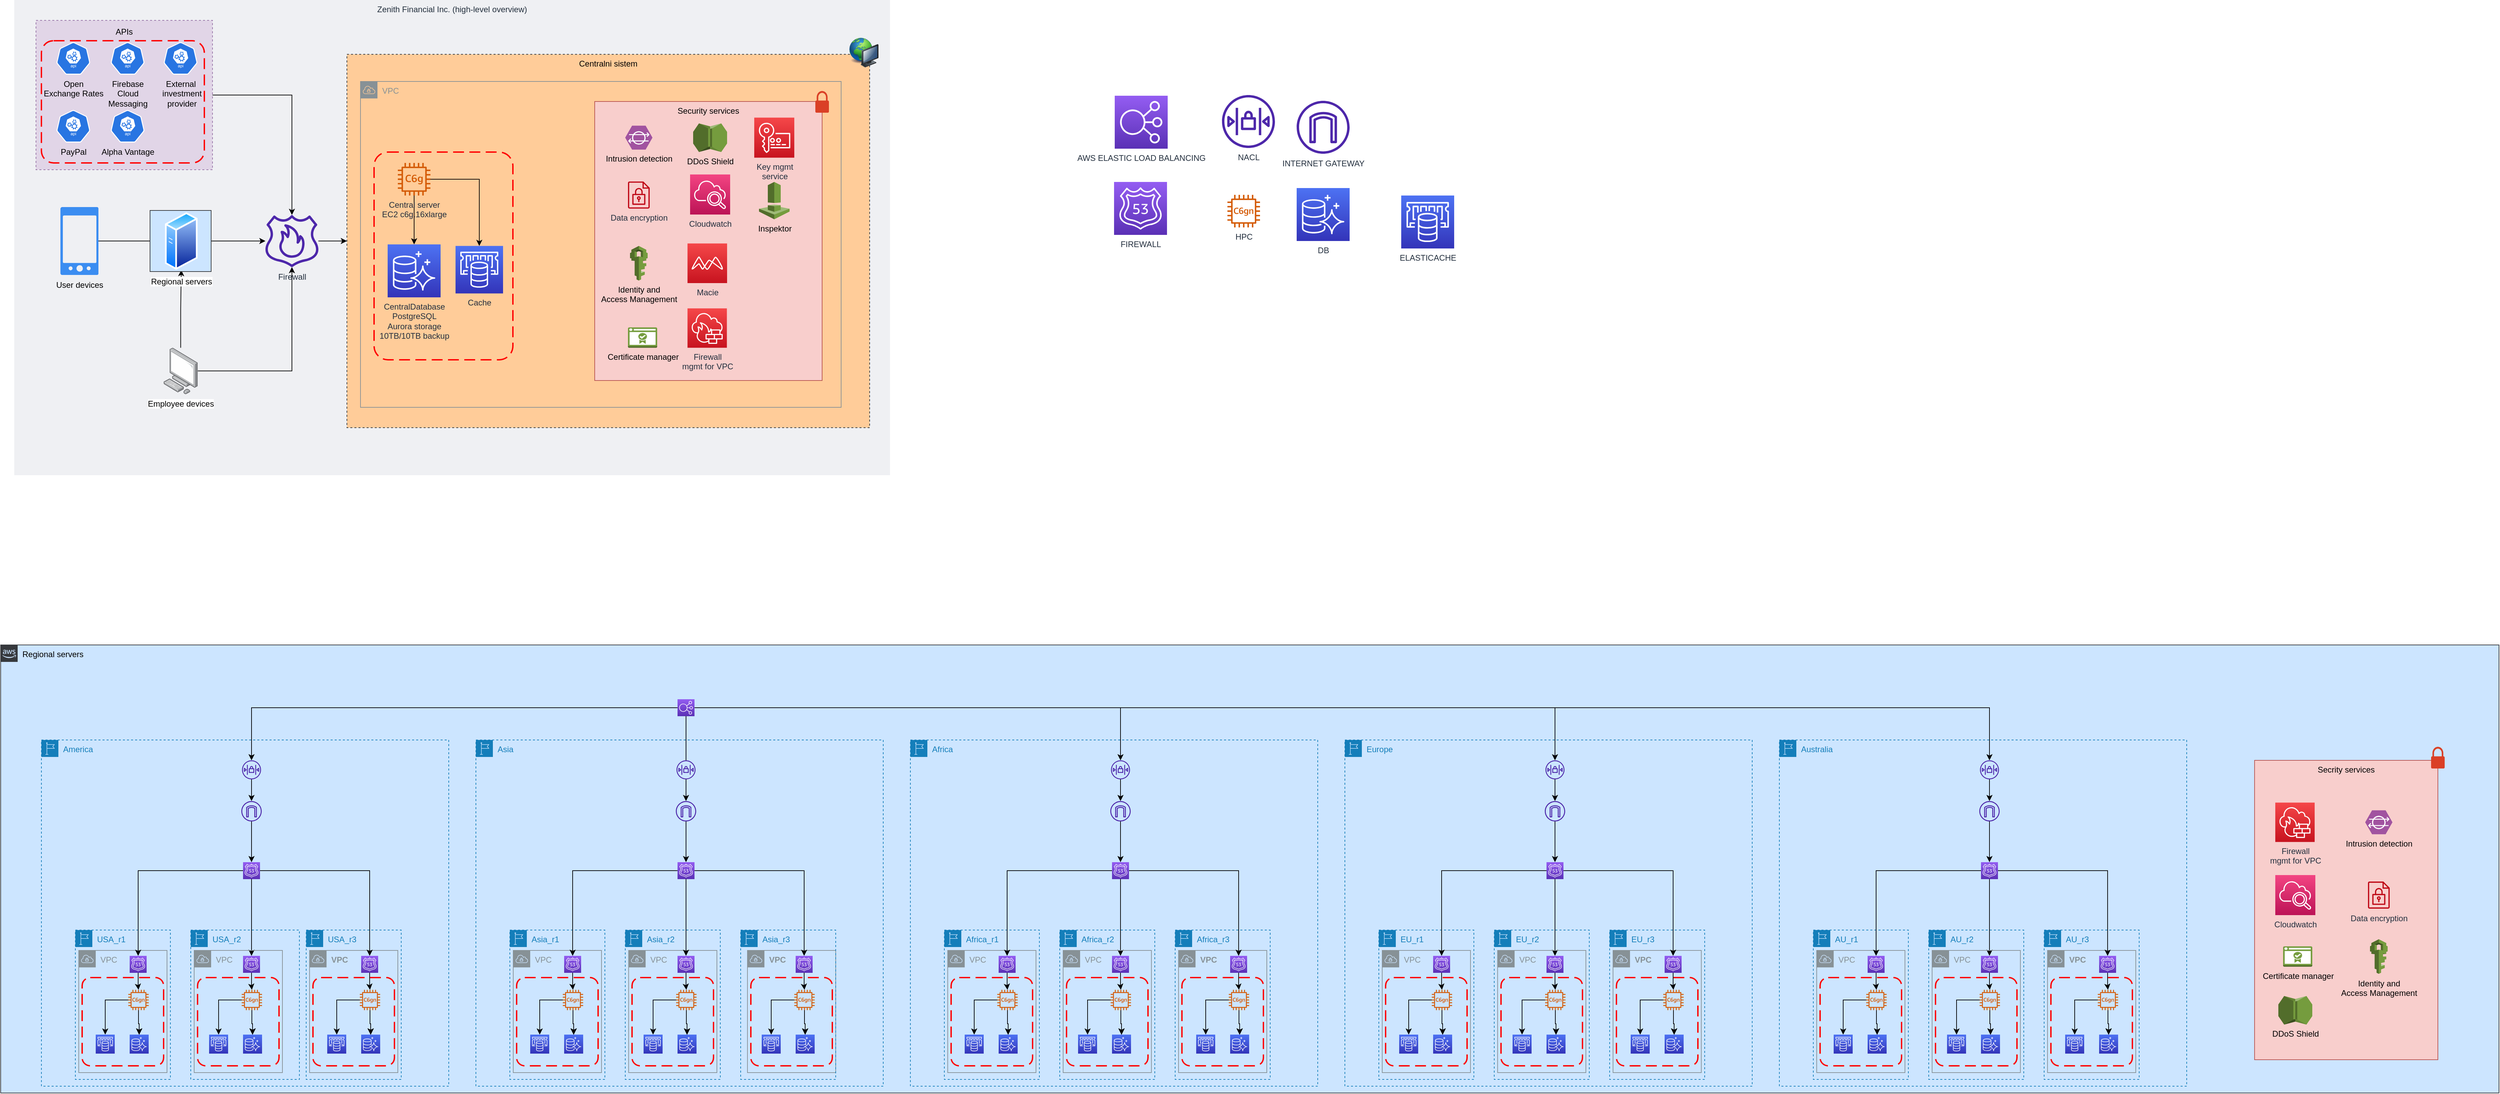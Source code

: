 <mxfile version="20.8.3" type="github">
  <diagram id="R7GWoLs2vNekm2l1NwD5" name="Page-1">
    <mxGraphModel dx="5667" dy="4874" grid="1" gridSize="10" guides="1" tooltips="1" connect="1" arrows="1" fold="1" page="1" pageScale="1" pageWidth="827" pageHeight="1169" math="0" shadow="0">
      <root>
        <mxCell id="0" />
        <mxCell id="1" parent="0" />
        <mxCell id="Kn2GYTyLf4XNtGB_iXIj-2" value="Zenith Financial Inc. (high-level overview)" style="fillColor=#EFF0F3;strokeColor=none;dashed=0;verticalAlign=top;fontStyle=0;fontColor=#232F3D;" vertex="1" parent="1">
          <mxGeometry x="-700" y="-2220" width="1290" height="700" as="geometry" />
        </mxCell>
        <mxCell id="Kn2GYTyLf4XNtGB_iXIj-15" value="Centralni sistem" style="fillColor=#ffcc99;strokeColor=#36393d;dashed=1;verticalAlign=top;fontStyle=0;" vertex="1" parent="1">
          <mxGeometry x="-210" y="-2140" width="770" height="550" as="geometry" />
        </mxCell>
        <mxCell id="z7foghyVsHtjKupNQYj4-197" value="Regional servers" style="points=[[0,0],[0.25,0],[0.5,0],[0.75,0],[1,0],[1,0.25],[1,0.5],[1,0.75],[1,1],[0.75,1],[0.5,1],[0.25,1],[0,1],[0,0.75],[0,0.5],[0,0.25]];outlineConnect=0;html=1;whiteSpace=wrap;fontSize=12;fontStyle=0;container=1;pointerEvents=0;collapsible=0;recursiveResize=0;shape=mxgraph.aws4.group;grIcon=mxgraph.aws4.group_aws_cloud_alt;strokeColor=#36393d;fillColor=#cce5ff;verticalAlign=top;align=left;spacingLeft=30;dashed=0;" parent="1" vertex="1">
          <mxGeometry x="-720" y="-1270" width="3680" height="660" as="geometry" />
        </mxCell>
        <mxCell id="z7foghyVsHtjKupNQYj4-225" value="America" style="points=[[0,0],[0.25,0],[0.5,0],[0.75,0],[1,0],[1,0.25],[1,0.5],[1,0.75],[1,1],[0.75,1],[0.5,1],[0.25,1],[0,1],[0,0.75],[0,0.5],[0,0.25]];outlineConnect=0;gradientColor=none;html=1;whiteSpace=wrap;fontSize=12;fontStyle=0;container=1;pointerEvents=0;collapsible=0;recursiveResize=0;shape=mxgraph.aws4.group;grIcon=mxgraph.aws4.group_region;strokeColor=#147EBA;fillColor=none;verticalAlign=top;align=left;spacingLeft=30;fontColor=#147EBA;dashed=1;" parent="z7foghyVsHtjKupNQYj4-197" vertex="1">
          <mxGeometry x="60" y="140" width="600" height="510" as="geometry" />
        </mxCell>
        <mxCell id="z7foghyVsHtjKupNQYj4-242" value="USA_r1" style="points=[[0,0],[0.25,0],[0.5,0],[0.75,0],[1,0],[1,0.25],[1,0.5],[1,0.75],[1,1],[0.75,1],[0.5,1],[0.25,1],[0,1],[0,0.75],[0,0.5],[0,0.25]];outlineConnect=0;gradientColor=none;html=1;whiteSpace=wrap;fontSize=12;fontStyle=0;container=1;pointerEvents=0;collapsible=0;recursiveResize=0;shape=mxgraph.aws4.group;grIcon=mxgraph.aws4.group_region;strokeColor=#147EBA;fillColor=none;verticalAlign=top;align=left;spacingLeft=30;fontColor=#147EBA;dashed=1;" parent="z7foghyVsHtjKupNQYj4-225" vertex="1">
          <mxGeometry x="50" y="280" width="140" height="220" as="geometry" />
        </mxCell>
        <mxCell id="z7foghyVsHtjKupNQYj4-253" value="VPC" style="sketch=0;outlineConnect=0;gradientColor=none;html=1;whiteSpace=wrap;fontSize=12;fontStyle=0;shape=mxgraph.aws4.group;grIcon=mxgraph.aws4.group_vpc;strokeColor=#879196;fillColor=none;verticalAlign=top;align=left;spacingLeft=30;fontColor=#879196;dashed=0;" parent="z7foghyVsHtjKupNQYj4-242" vertex="1">
          <mxGeometry x="5" y="30" width="130" height="180" as="geometry" />
        </mxCell>
        <mxCell id="z7foghyVsHtjKupNQYj4-243" value="" style="edgeStyle=orthogonalEdgeStyle;rounded=0;orthogonalLoop=1;jettySize=auto;html=1;" parent="z7foghyVsHtjKupNQYj4-242" source="z7foghyVsHtjKupNQYj4-247" target="z7foghyVsHtjKupNQYj4-248" edge="1">
          <mxGeometry relative="1" as="geometry" />
        </mxCell>
        <mxCell id="z7foghyVsHtjKupNQYj4-244" value="" style="edgeStyle=orthogonalEdgeStyle;rounded=0;orthogonalLoop=1;jettySize=auto;html=1;" parent="z7foghyVsHtjKupNQYj4-242" source="z7foghyVsHtjKupNQYj4-247" target="z7foghyVsHtjKupNQYj4-248" edge="1">
          <mxGeometry relative="1" as="geometry" />
        </mxCell>
        <mxCell id="z7foghyVsHtjKupNQYj4-245" value="" style="edgeStyle=orthogonalEdgeStyle;rounded=0;orthogonalLoop=1;jettySize=auto;html=1;" parent="z7foghyVsHtjKupNQYj4-242" source="z7foghyVsHtjKupNQYj4-247" target="z7foghyVsHtjKupNQYj4-248" edge="1">
          <mxGeometry relative="1" as="geometry" />
        </mxCell>
        <mxCell id="z7foghyVsHtjKupNQYj4-246" value="" style="edgeStyle=orthogonalEdgeStyle;rounded=0;orthogonalLoop=1;jettySize=auto;html=1;" parent="z7foghyVsHtjKupNQYj4-242" source="z7foghyVsHtjKupNQYj4-247" target="z7foghyVsHtjKupNQYj4-248" edge="1">
          <mxGeometry relative="1" as="geometry" />
        </mxCell>
        <mxCell id="z7foghyVsHtjKupNQYj4-247" value="" style="sketch=0;outlineConnect=0;fontColor=#232F3E;gradientColor=none;fillColor=#D45B07;strokeColor=none;dashed=0;verticalLabelPosition=bottom;verticalAlign=top;align=center;html=1;fontSize=12;fontStyle=0;aspect=fixed;pointerEvents=1;shape=mxgraph.aws4.ec2_c6gn_instance;" parent="z7foghyVsHtjKupNQYj4-242" vertex="1">
          <mxGeometry x="78" y="88" width="30" height="30" as="geometry" />
        </mxCell>
        <mxCell id="z7foghyVsHtjKupNQYj4-248" value="" style="sketch=0;points=[[0,0,0],[0.25,0,0],[0.5,0,0],[0.75,0,0],[1,0,0],[0,1,0],[0.25,1,0],[0.5,1,0],[0.75,1,0],[1,1,0],[0,0.25,0],[0,0.5,0],[0,0.75,0],[1,0.25,0],[1,0.5,0],[1,0.75,0]];outlineConnect=0;fontColor=#232F3E;gradientColor=#4D72F3;gradientDirection=north;fillColor=#3334B9;strokeColor=#ffffff;dashed=0;verticalLabelPosition=bottom;verticalAlign=top;align=center;html=1;fontSize=12;fontStyle=0;aspect=fixed;shape=mxgraph.aws4.resourceIcon;resIcon=mxgraph.aws4.aurora;" parent="z7foghyVsHtjKupNQYj4-242" vertex="1">
          <mxGeometry x="80" y="154" width="28" height="28" as="geometry" />
        </mxCell>
        <mxCell id="z7foghyVsHtjKupNQYj4-249" value="" style="sketch=0;points=[[0,0,0],[0.25,0,0],[0.5,0,0],[0.75,0,0],[1,0,0],[0,1,0],[0.25,1,0],[0.5,1,0],[0.75,1,0],[1,1,0],[0,0.25,0],[0,0.5,0],[0,0.75,0],[1,0.25,0],[1,0.5,0],[1,0.75,0]];outlineConnect=0;fontColor=#232F3E;gradientColor=#4D72F3;gradientDirection=north;fillColor=#3334B9;strokeColor=#ffffff;dashed=0;verticalLabelPosition=bottom;verticalAlign=top;align=center;html=1;fontSize=12;fontStyle=0;aspect=fixed;shape=mxgraph.aws4.resourceIcon;resIcon=mxgraph.aws4.elasticache;" parent="z7foghyVsHtjKupNQYj4-242" vertex="1">
          <mxGeometry x="30" y="154" width="28" height="28" as="geometry" />
        </mxCell>
        <mxCell id="z7foghyVsHtjKupNQYj4-250" value="" style="edgeStyle=orthogonalEdgeStyle;rounded=0;orthogonalLoop=1;jettySize=auto;html=1;" parent="z7foghyVsHtjKupNQYj4-242" source="z7foghyVsHtjKupNQYj4-247" target="z7foghyVsHtjKupNQYj4-249" edge="1">
          <mxGeometry relative="1" as="geometry" />
        </mxCell>
        <mxCell id="z7foghyVsHtjKupNQYj4-251" style="edgeStyle=orthogonalEdgeStyle;rounded=0;orthogonalLoop=1;jettySize=auto;html=1;" parent="z7foghyVsHtjKupNQYj4-242" source="z7foghyVsHtjKupNQYj4-252" target="z7foghyVsHtjKupNQYj4-247" edge="1">
          <mxGeometry relative="1" as="geometry" />
        </mxCell>
        <mxCell id="z7foghyVsHtjKupNQYj4-252" value="" style="sketch=0;points=[[0,0,0],[0.25,0,0],[0.5,0,0],[0.75,0,0],[1,0,0],[0,1,0],[0.25,1,0],[0.5,1,0],[0.75,1,0],[1,1,0],[0,0.25,0],[0,0.5,0],[0,0.75,0],[1,0.25,0],[1,0.5,0],[1,0.75,0]];outlineConnect=0;fontColor=#232F3E;gradientColor=#945DF2;gradientDirection=north;fillColor=#5A30B5;strokeColor=#ffffff;dashed=0;verticalLabelPosition=bottom;verticalAlign=top;align=center;html=1;fontSize=12;fontStyle=0;aspect=fixed;shape=mxgraph.aws4.resourceIcon;resIcon=mxgraph.aws4.route_53;" parent="z7foghyVsHtjKupNQYj4-242" vertex="1">
          <mxGeometry x="80" y="38" width="25" height="25" as="geometry" />
        </mxCell>
        <mxCell id="z7foghyVsHtjKupNQYj4-226" value="" style="edgeStyle=orthogonalEdgeStyle;rounded=0;orthogonalLoop=1;jettySize=auto;html=1;entryX=0.5;entryY=0;entryDx=0;entryDy=0;entryPerimeter=0;" parent="z7foghyVsHtjKupNQYj4-225" source="z7foghyVsHtjKupNQYj4-241" target="z7foghyVsHtjKupNQYj4-238" edge="1">
          <mxGeometry relative="1" as="geometry">
            <mxPoint x="313.029" y="340" as="targetPoint" />
            <mxPoint x="309.5" y="210" as="sourcePoint" />
          </mxGeometry>
        </mxCell>
        <mxCell id="z7foghyVsHtjKupNQYj4-228" value="USA_r2" style="points=[[0,0],[0.25,0],[0.5,0],[0.75,0],[1,0],[1,0.25],[1,0.5],[1,0.75],[1,1],[0.75,1],[0.5,1],[0.25,1],[0,1],[0,0.75],[0,0.5],[0,0.25]];outlineConnect=0;gradientColor=none;html=1;whiteSpace=wrap;fontSize=12;fontStyle=0;container=1;pointerEvents=0;collapsible=0;recursiveResize=0;shape=mxgraph.aws4.group;grIcon=mxgraph.aws4.group_region;strokeColor=#147EBA;fillColor=none;verticalAlign=top;align=left;spacingLeft=30;fontColor=#147EBA;dashed=1;" parent="z7foghyVsHtjKupNQYj4-225" vertex="1">
          <mxGeometry x="220" y="280" width="160" height="220" as="geometry" />
        </mxCell>
        <mxCell id="z7foghyVsHtjKupNQYj4-229" value="" style="sketch=0;outlineConnect=0;fontColor=#232F3E;gradientColor=none;fillColor=#D45B07;strokeColor=none;dashed=0;verticalLabelPosition=bottom;verticalAlign=top;align=center;html=1;fontSize=12;fontStyle=0;aspect=fixed;pointerEvents=1;shape=mxgraph.aws4.ec2_c6gn_instance;" parent="z7foghyVsHtjKupNQYj4-228" vertex="1">
          <mxGeometry x="75" y="88" width="30" height="30" as="geometry" />
        </mxCell>
        <mxCell id="z7foghyVsHtjKupNQYj4-230" value="" style="sketch=0;points=[[0,0,0],[0.25,0,0],[0.5,0,0],[0.75,0,0],[1,0,0],[0,1,0],[0.25,1,0],[0.5,1,0],[0.75,1,0],[1,1,0],[0,0.25,0],[0,0.5,0],[0,0.75,0],[1,0.25,0],[1,0.5,0],[1,0.75,0]];outlineConnect=0;fontColor=#232F3E;gradientColor=#4D72F3;gradientDirection=north;fillColor=#3334B9;strokeColor=#ffffff;dashed=0;verticalLabelPosition=bottom;verticalAlign=top;align=center;html=1;fontSize=12;fontStyle=0;aspect=fixed;shape=mxgraph.aws4.resourceIcon;resIcon=mxgraph.aws4.aurora;" parent="z7foghyVsHtjKupNQYj4-228" vertex="1">
          <mxGeometry x="77" y="154" width="28" height="28" as="geometry" />
        </mxCell>
        <mxCell id="z7foghyVsHtjKupNQYj4-231" value="" style="edgeStyle=orthogonalEdgeStyle;rounded=0;orthogonalLoop=1;jettySize=auto;html=1;" parent="z7foghyVsHtjKupNQYj4-228" source="z7foghyVsHtjKupNQYj4-229" target="z7foghyVsHtjKupNQYj4-230" edge="1">
          <mxGeometry relative="1" as="geometry" />
        </mxCell>
        <mxCell id="z7foghyVsHtjKupNQYj4-232" value="" style="edgeStyle=orthogonalEdgeStyle;rounded=0;orthogonalLoop=1;jettySize=auto;html=1;" parent="z7foghyVsHtjKupNQYj4-228" source="z7foghyVsHtjKupNQYj4-229" target="z7foghyVsHtjKupNQYj4-230" edge="1">
          <mxGeometry relative="1" as="geometry" />
        </mxCell>
        <mxCell id="z7foghyVsHtjKupNQYj4-233" value="" style="edgeStyle=orthogonalEdgeStyle;rounded=0;orthogonalLoop=1;jettySize=auto;html=1;" parent="z7foghyVsHtjKupNQYj4-228" source="z7foghyVsHtjKupNQYj4-229" target="z7foghyVsHtjKupNQYj4-230" edge="1">
          <mxGeometry relative="1" as="geometry" />
        </mxCell>
        <mxCell id="z7foghyVsHtjKupNQYj4-234" value="" style="edgeStyle=orthogonalEdgeStyle;rounded=0;orthogonalLoop=1;jettySize=auto;html=1;" parent="z7foghyVsHtjKupNQYj4-228" source="z7foghyVsHtjKupNQYj4-229" target="z7foghyVsHtjKupNQYj4-230" edge="1">
          <mxGeometry relative="1" as="geometry" />
        </mxCell>
        <mxCell id="z7foghyVsHtjKupNQYj4-235" value="" style="sketch=0;points=[[0,0,0],[0.25,0,0],[0.5,0,0],[0.75,0,0],[1,0,0],[0,1,0],[0.25,1,0],[0.5,1,0],[0.75,1,0],[1,1,0],[0,0.25,0],[0,0.5,0],[0,0.75,0],[1,0.25,0],[1,0.5,0],[1,0.75,0]];outlineConnect=0;fontColor=#232F3E;gradientColor=#4D72F3;gradientDirection=north;fillColor=#3334B9;strokeColor=#ffffff;dashed=0;verticalLabelPosition=bottom;verticalAlign=top;align=center;html=1;fontSize=12;fontStyle=0;aspect=fixed;shape=mxgraph.aws4.resourceIcon;resIcon=mxgraph.aws4.elasticache;" parent="z7foghyVsHtjKupNQYj4-228" vertex="1">
          <mxGeometry x="27" y="154" width="28" height="28" as="geometry" />
        </mxCell>
        <mxCell id="z7foghyVsHtjKupNQYj4-236" value="" style="edgeStyle=orthogonalEdgeStyle;rounded=0;orthogonalLoop=1;jettySize=auto;html=1;" parent="z7foghyVsHtjKupNQYj4-228" source="z7foghyVsHtjKupNQYj4-229" target="z7foghyVsHtjKupNQYj4-235" edge="1">
          <mxGeometry relative="1" as="geometry" />
        </mxCell>
        <mxCell id="z7foghyVsHtjKupNQYj4-237" style="edgeStyle=orthogonalEdgeStyle;rounded=0;orthogonalLoop=1;jettySize=auto;html=1;" parent="z7foghyVsHtjKupNQYj4-228" source="z7foghyVsHtjKupNQYj4-238" target="z7foghyVsHtjKupNQYj4-229" edge="1">
          <mxGeometry relative="1" as="geometry" />
        </mxCell>
        <mxCell id="z7foghyVsHtjKupNQYj4-238" value="" style="sketch=0;points=[[0,0,0],[0.25,0,0],[0.5,0,0],[0.75,0,0],[1,0,0],[0,1,0],[0.25,1,0],[0.5,1,0],[0.75,1,0],[1,1,0],[0,0.25,0],[0,0.5,0],[0,0.75,0],[1,0.25,0],[1,0.5,0],[1,0.75,0]];outlineConnect=0;fontColor=#232F3E;gradientColor=#945DF2;gradientDirection=north;fillColor=#5A30B5;strokeColor=#ffffff;dashed=0;verticalLabelPosition=bottom;verticalAlign=top;align=center;html=1;fontSize=12;fontStyle=0;aspect=fixed;shape=mxgraph.aws4.resourceIcon;resIcon=mxgraph.aws4.route_53;" parent="z7foghyVsHtjKupNQYj4-228" vertex="1">
          <mxGeometry x="77" y="38" width="25" height="25" as="geometry" />
        </mxCell>
        <mxCell id="z7foghyVsHtjKupNQYj4-239" value="VPC" style="sketch=0;outlineConnect=0;gradientColor=none;html=1;whiteSpace=wrap;fontSize=12;fontStyle=0;shape=mxgraph.aws4.group;grIcon=mxgraph.aws4.group_vpc;strokeColor=#879196;fillColor=none;verticalAlign=top;align=left;spacingLeft=30;fontColor=#879196;dashed=0;" parent="z7foghyVsHtjKupNQYj4-228" vertex="1">
          <mxGeometry x="5" y="30" width="130" height="180" as="geometry" />
        </mxCell>
        <mxCell id="Kn2GYTyLf4XNtGB_iXIj-98" value="" style="rounded=1;arcSize=10;dashed=1;strokeColor=#ff0000;fillColor=none;gradientColor=none;dashPattern=8 4;strokeWidth=2;" vertex="1" parent="z7foghyVsHtjKupNQYj4-228">
          <mxGeometry x="10" y="70" width="120" height="130" as="geometry" />
        </mxCell>
        <mxCell id="z7foghyVsHtjKupNQYj4-241" value="" style="sketch=0;points=[[0,0,0],[0.25,0,0],[0.5,0,0],[0.75,0,0],[1,0,0],[0,1,0],[0.25,1,0],[0.5,1,0],[0.75,1,0],[1,1,0],[0,0.25,0],[0,0.5,0],[0,0.75,0],[1,0.25,0],[1,0.5,0],[1,0.75,0]];outlineConnect=0;fontColor=#232F3E;gradientColor=#945DF2;gradientDirection=north;fillColor=#5A30B5;strokeColor=#ffffff;dashed=0;verticalLabelPosition=bottom;verticalAlign=top;align=center;html=1;fontSize=12;fontStyle=0;aspect=fixed;shape=mxgraph.aws4.resourceIcon;resIcon=mxgraph.aws4.route_53;" parent="z7foghyVsHtjKupNQYj4-225" vertex="1">
          <mxGeometry x="297" y="180" width="25" height="25" as="geometry" />
        </mxCell>
        <mxCell id="z7foghyVsHtjKupNQYj4-254" value="" style="edgeStyle=orthogonalEdgeStyle;rounded=0;orthogonalLoop=1;jettySize=auto;html=1;entryX=0.5;entryY=0;entryDx=0;entryDy=0;entryPerimeter=0;exitX=0;exitY=0.5;exitDx=0;exitDy=0;exitPerimeter=0;" parent="z7foghyVsHtjKupNQYj4-225" source="z7foghyVsHtjKupNQYj4-241" target="z7foghyVsHtjKupNQYj4-252" edge="1">
          <mxGeometry relative="1" as="geometry">
            <mxPoint x="297" y="197.514" as="sourcePoint" />
          </mxGeometry>
        </mxCell>
        <mxCell id="z7foghyVsHtjKupNQYj4-255" value="USA_r3" style="points=[[0,0],[0.25,0],[0.5,0],[0.75,0],[1,0],[1,0.25],[1,0.5],[1,0.75],[1,1],[0.75,1],[0.5,1],[0.25,1],[0,1],[0,0.75],[0,0.5],[0,0.25]];outlineConnect=0;gradientColor=none;html=1;whiteSpace=wrap;fontSize=12;fontStyle=0;container=1;pointerEvents=0;collapsible=0;recursiveResize=0;shape=mxgraph.aws4.group;grIcon=mxgraph.aws4.group_region;strokeColor=#147EBA;fillColor=none;verticalAlign=top;align=left;spacingLeft=30;fontColor=#147EBA;dashed=1;" parent="z7foghyVsHtjKupNQYj4-225" vertex="1">
          <mxGeometry x="390" y="280" width="140" height="220" as="geometry" />
        </mxCell>
        <mxCell id="z7foghyVsHtjKupNQYj4-256" value="" style="sketch=0;outlineConnect=0;fontColor=#232F3E;gradientColor=none;fillColor=#D45B07;strokeColor=none;dashed=0;verticalLabelPosition=bottom;verticalAlign=top;align=center;html=1;fontSize=12;fontStyle=0;aspect=fixed;pointerEvents=1;shape=mxgraph.aws4.ec2_c6gn_instance;" parent="z7foghyVsHtjKupNQYj4-255" vertex="1">
          <mxGeometry x="79" y="88" width="30" height="30" as="geometry" />
        </mxCell>
        <mxCell id="z7foghyVsHtjKupNQYj4-257" value="" style="sketch=0;points=[[0,0,0],[0.25,0,0],[0.5,0,0],[0.75,0,0],[1,0,0],[0,1,0],[0.25,1,0],[0.5,1,0],[0.75,1,0],[1,1,0],[0,0.25,0],[0,0.5,0],[0,0.75,0],[1,0.25,0],[1,0.5,0],[1,0.75,0]];outlineConnect=0;fontColor=#232F3E;gradientColor=#4D72F3;gradientDirection=north;fillColor=#3334B9;strokeColor=#ffffff;dashed=0;verticalLabelPosition=bottom;verticalAlign=top;align=center;html=1;fontSize=12;fontStyle=0;aspect=fixed;shape=mxgraph.aws4.resourceIcon;resIcon=mxgraph.aws4.aurora;" parent="z7foghyVsHtjKupNQYj4-255" vertex="1">
          <mxGeometry x="81" y="154" width="28" height="28" as="geometry" />
        </mxCell>
        <mxCell id="z7foghyVsHtjKupNQYj4-258" value="" style="edgeStyle=orthogonalEdgeStyle;rounded=0;orthogonalLoop=1;jettySize=auto;html=1;" parent="z7foghyVsHtjKupNQYj4-255" source="z7foghyVsHtjKupNQYj4-256" target="z7foghyVsHtjKupNQYj4-257" edge="1">
          <mxGeometry relative="1" as="geometry" />
        </mxCell>
        <mxCell id="z7foghyVsHtjKupNQYj4-259" value="" style="edgeStyle=orthogonalEdgeStyle;rounded=0;orthogonalLoop=1;jettySize=auto;html=1;" parent="z7foghyVsHtjKupNQYj4-255" source="z7foghyVsHtjKupNQYj4-256" target="z7foghyVsHtjKupNQYj4-257" edge="1">
          <mxGeometry relative="1" as="geometry" />
        </mxCell>
        <mxCell id="z7foghyVsHtjKupNQYj4-260" value="" style="edgeStyle=orthogonalEdgeStyle;rounded=0;orthogonalLoop=1;jettySize=auto;html=1;" parent="z7foghyVsHtjKupNQYj4-255" source="z7foghyVsHtjKupNQYj4-256" target="z7foghyVsHtjKupNQYj4-257" edge="1">
          <mxGeometry relative="1" as="geometry" />
        </mxCell>
        <mxCell id="z7foghyVsHtjKupNQYj4-261" value="" style="edgeStyle=orthogonalEdgeStyle;rounded=0;orthogonalLoop=1;jettySize=auto;html=1;" parent="z7foghyVsHtjKupNQYj4-255" source="z7foghyVsHtjKupNQYj4-256" target="z7foghyVsHtjKupNQYj4-257" edge="1">
          <mxGeometry relative="1" as="geometry" />
        </mxCell>
        <mxCell id="z7foghyVsHtjKupNQYj4-262" value="" style="sketch=0;points=[[0,0,0],[0.25,0,0],[0.5,0,0],[0.75,0,0],[1,0,0],[0,1,0],[0.25,1,0],[0.5,1,0],[0.75,1,0],[1,1,0],[0,0.25,0],[0,0.5,0],[0,0.75,0],[1,0.25,0],[1,0.5,0],[1,0.75,0]];outlineConnect=0;fontColor=#232F3E;gradientColor=#4D72F3;gradientDirection=north;fillColor=#3334B9;strokeColor=#ffffff;dashed=0;verticalLabelPosition=bottom;verticalAlign=top;align=center;html=1;fontSize=12;fontStyle=0;aspect=fixed;shape=mxgraph.aws4.resourceIcon;resIcon=mxgraph.aws4.elasticache;" parent="z7foghyVsHtjKupNQYj4-255" vertex="1">
          <mxGeometry x="31" y="154" width="28" height="28" as="geometry" />
        </mxCell>
        <mxCell id="z7foghyVsHtjKupNQYj4-263" value="" style="edgeStyle=orthogonalEdgeStyle;rounded=0;orthogonalLoop=1;jettySize=auto;html=1;" parent="z7foghyVsHtjKupNQYj4-255" source="z7foghyVsHtjKupNQYj4-256" target="z7foghyVsHtjKupNQYj4-262" edge="1">
          <mxGeometry relative="1" as="geometry" />
        </mxCell>
        <mxCell id="z7foghyVsHtjKupNQYj4-264" style="edgeStyle=orthogonalEdgeStyle;rounded=0;orthogonalLoop=1;jettySize=auto;html=1;" parent="z7foghyVsHtjKupNQYj4-255" source="z7foghyVsHtjKupNQYj4-265" target="z7foghyVsHtjKupNQYj4-256" edge="1">
          <mxGeometry relative="1" as="geometry" />
        </mxCell>
        <mxCell id="z7foghyVsHtjKupNQYj4-265" value="" style="sketch=0;points=[[0,0,0],[0.25,0,0],[0.5,0,0],[0.75,0,0],[1,0,0],[0,1,0],[0.25,1,0],[0.5,1,0],[0.75,1,0],[1,1,0],[0,0.25,0],[0,0.5,0],[0,0.75,0],[1,0.25,0],[1,0.5,0],[1,0.75,0]];outlineConnect=0;fontColor=#232F3E;gradientColor=#945DF2;gradientDirection=north;fillColor=#5A30B5;strokeColor=#ffffff;dashed=0;verticalLabelPosition=bottom;verticalAlign=top;align=center;html=1;fontSize=12;fontStyle=0;aspect=fixed;shape=mxgraph.aws4.resourceIcon;resIcon=mxgraph.aws4.route_53;" parent="z7foghyVsHtjKupNQYj4-255" vertex="1">
          <mxGeometry x="81" y="38" width="25" height="25" as="geometry" />
        </mxCell>
        <mxCell id="z7foghyVsHtjKupNQYj4-266" value="VPC" style="sketch=0;outlineConnect=0;gradientColor=none;html=1;whiteSpace=wrap;fontSize=12;fontStyle=1;shape=mxgraph.aws4.group;grIcon=mxgraph.aws4.group_vpc;strokeColor=#879196;fillColor=none;verticalAlign=top;align=left;spacingLeft=30;fontColor=#879196;dashed=0;" parent="z7foghyVsHtjKupNQYj4-255" vertex="1">
          <mxGeometry x="5" y="30" width="130" height="180" as="geometry" />
        </mxCell>
        <mxCell id="Kn2GYTyLf4XNtGB_iXIj-99" value="" style="rounded=1;arcSize=10;dashed=1;strokeColor=#ff0000;fillColor=none;gradientColor=none;dashPattern=8 4;strokeWidth=2;" vertex="1" parent="z7foghyVsHtjKupNQYj4-255">
          <mxGeometry x="10" y="70" width="120" height="130" as="geometry" />
        </mxCell>
        <mxCell id="z7foghyVsHtjKupNQYj4-267" style="edgeStyle=orthogonalEdgeStyle;rounded=0;orthogonalLoop=1;jettySize=auto;html=1;" parent="z7foghyVsHtjKupNQYj4-225" source="z7foghyVsHtjKupNQYj4-241" target="z7foghyVsHtjKupNQYj4-265" edge="1">
          <mxGeometry relative="1" as="geometry">
            <mxPoint x="483" y="350" as="targetPoint" />
            <mxPoint x="322" y="197.514" as="sourcePoint" />
          </mxGeometry>
        </mxCell>
        <mxCell id="z7foghyVsHtjKupNQYj4-268" style="edgeStyle=orthogonalEdgeStyle;rounded=0;orthogonalLoop=1;jettySize=auto;html=1;entryX=0.5;entryY=0;entryDx=0;entryDy=0;entryPerimeter=0;" parent="z7foghyVsHtjKupNQYj4-225" source="z7foghyVsHtjKupNQYj4-269" target="z7foghyVsHtjKupNQYj4-241" edge="1">
          <mxGeometry relative="1" as="geometry" />
        </mxCell>
        <mxCell id="z7foghyVsHtjKupNQYj4-269" value="" style="sketch=0;outlineConnect=0;fontColor=#232F3E;gradientColor=none;fillColor=#4D27AA;strokeColor=none;dashed=0;verticalLabelPosition=bottom;verticalAlign=top;align=center;html=1;fontSize=12;fontStyle=0;aspect=fixed;pointerEvents=1;shape=mxgraph.aws4.internet_gateway;" parent="z7foghyVsHtjKupNQYj4-225" vertex="1">
          <mxGeometry x="294.5" y="90" width="30" height="30" as="geometry" />
        </mxCell>
        <mxCell id="z7foghyVsHtjKupNQYj4-271" style="edgeStyle=orthogonalEdgeStyle;rounded=0;orthogonalLoop=1;jettySize=auto;html=1;" parent="z7foghyVsHtjKupNQYj4-225" source="z7foghyVsHtjKupNQYj4-270" target="z7foghyVsHtjKupNQYj4-269" edge="1">
          <mxGeometry relative="1" as="geometry" />
        </mxCell>
        <mxCell id="z7foghyVsHtjKupNQYj4-270" value="" style="sketch=0;outlineConnect=0;fontColor=#232F3E;gradientColor=none;fillColor=#4D27AA;strokeColor=none;dashed=0;verticalLabelPosition=bottom;verticalAlign=top;align=center;html=1;fontSize=12;fontStyle=0;aspect=fixed;pointerEvents=1;shape=mxgraph.aws4.network_access_control_list;" parent="z7foghyVsHtjKupNQYj4-225" vertex="1">
          <mxGeometry x="295.5" y="30" width="28" height="28" as="geometry" />
        </mxCell>
        <mxCell id="z7foghyVsHtjKupNQYj4-272" value="Europe" style="points=[[0,0],[0.25,0],[0.5,0],[0.75,0],[1,0],[1,0.25],[1,0.5],[1,0.75],[1,1],[0.75,1],[0.5,1],[0.25,1],[0,1],[0,0.75],[0,0.5],[0,0.25]];outlineConnect=0;gradientColor=none;html=1;whiteSpace=wrap;fontSize=12;fontStyle=0;container=1;pointerEvents=0;collapsible=0;recursiveResize=0;shape=mxgraph.aws4.group;grIcon=mxgraph.aws4.group_region;strokeColor=#147EBA;fillColor=none;verticalAlign=top;align=left;spacingLeft=30;fontColor=#147EBA;dashed=1;" parent="z7foghyVsHtjKupNQYj4-197" vertex="1">
          <mxGeometry x="1980" y="140" width="600" height="510" as="geometry" />
        </mxCell>
        <mxCell id="z7foghyVsHtjKupNQYj4-273" value="" style="edgeStyle=orthogonalEdgeStyle;rounded=0;orthogonalLoop=1;jettySize=auto;html=1;entryX=0.5;entryY=0;entryDx=0;entryDy=0;entryPerimeter=0;exitX=0.5;exitY=1;exitDx=0;exitDy=0;exitPerimeter=0;" parent="z7foghyVsHtjKupNQYj4-272" source="z7foghyVsHtjKupNQYj4-288" target="z7foghyVsHtjKupNQYj4-285" edge="1">
          <mxGeometry relative="1" as="geometry">
            <mxPoint x="313.029" y="340" as="targetPoint" />
            <mxPoint x="309.5" y="210" as="sourcePoint" />
          </mxGeometry>
        </mxCell>
        <mxCell id="z7foghyVsHtjKupNQYj4-275" value="EU_r2" style="points=[[0,0],[0.25,0],[0.5,0],[0.75,0],[1,0],[1,0.25],[1,0.5],[1,0.75],[1,1],[0.75,1],[0.5,1],[0.25,1],[0,1],[0,0.75],[0,0.5],[0,0.25]];outlineConnect=0;gradientColor=none;html=1;whiteSpace=wrap;fontSize=12;fontStyle=0;container=1;pointerEvents=0;collapsible=0;recursiveResize=0;shape=mxgraph.aws4.group;grIcon=mxgraph.aws4.group_region;strokeColor=#147EBA;fillColor=none;verticalAlign=top;align=left;spacingLeft=30;fontColor=#147EBA;dashed=1;" parent="z7foghyVsHtjKupNQYj4-272" vertex="1">
          <mxGeometry x="220" y="280" width="140" height="220" as="geometry" />
        </mxCell>
        <mxCell id="z7foghyVsHtjKupNQYj4-276" value="" style="sketch=0;outlineConnect=0;fontColor=#232F3E;gradientColor=none;fillColor=#D45B07;strokeColor=none;dashed=0;verticalLabelPosition=bottom;verticalAlign=top;align=center;html=1;fontSize=12;fontStyle=0;aspect=fixed;pointerEvents=1;shape=mxgraph.aws4.ec2_c6gn_instance;" parent="z7foghyVsHtjKupNQYj4-275" vertex="1">
          <mxGeometry x="75" y="88" width="30" height="30" as="geometry" />
        </mxCell>
        <mxCell id="z7foghyVsHtjKupNQYj4-277" value="" style="sketch=0;points=[[0,0,0],[0.25,0,0],[0.5,0,0],[0.75,0,0],[1,0,0],[0,1,0],[0.25,1,0],[0.5,1,0],[0.75,1,0],[1,1,0],[0,0.25,0],[0,0.5,0],[0,0.75,0],[1,0.25,0],[1,0.5,0],[1,0.75,0]];outlineConnect=0;fontColor=#232F3E;gradientColor=#4D72F3;gradientDirection=north;fillColor=#3334B9;strokeColor=#ffffff;dashed=0;verticalLabelPosition=bottom;verticalAlign=top;align=center;html=1;fontSize=12;fontStyle=0;aspect=fixed;shape=mxgraph.aws4.resourceIcon;resIcon=mxgraph.aws4.aurora;" parent="z7foghyVsHtjKupNQYj4-275" vertex="1">
          <mxGeometry x="77" y="154" width="28" height="28" as="geometry" />
        </mxCell>
        <mxCell id="z7foghyVsHtjKupNQYj4-278" value="" style="edgeStyle=orthogonalEdgeStyle;rounded=0;orthogonalLoop=1;jettySize=auto;html=1;" parent="z7foghyVsHtjKupNQYj4-275" source="z7foghyVsHtjKupNQYj4-276" target="z7foghyVsHtjKupNQYj4-277" edge="1">
          <mxGeometry relative="1" as="geometry" />
        </mxCell>
        <mxCell id="z7foghyVsHtjKupNQYj4-279" value="" style="edgeStyle=orthogonalEdgeStyle;rounded=0;orthogonalLoop=1;jettySize=auto;html=1;" parent="z7foghyVsHtjKupNQYj4-275" source="z7foghyVsHtjKupNQYj4-276" target="z7foghyVsHtjKupNQYj4-277" edge="1">
          <mxGeometry relative="1" as="geometry" />
        </mxCell>
        <mxCell id="z7foghyVsHtjKupNQYj4-280" value="" style="edgeStyle=orthogonalEdgeStyle;rounded=0;orthogonalLoop=1;jettySize=auto;html=1;" parent="z7foghyVsHtjKupNQYj4-275" source="z7foghyVsHtjKupNQYj4-276" target="z7foghyVsHtjKupNQYj4-277" edge="1">
          <mxGeometry relative="1" as="geometry" />
        </mxCell>
        <mxCell id="z7foghyVsHtjKupNQYj4-281" value="" style="edgeStyle=orthogonalEdgeStyle;rounded=0;orthogonalLoop=1;jettySize=auto;html=1;" parent="z7foghyVsHtjKupNQYj4-275" source="z7foghyVsHtjKupNQYj4-276" target="z7foghyVsHtjKupNQYj4-277" edge="1">
          <mxGeometry relative="1" as="geometry" />
        </mxCell>
        <mxCell id="z7foghyVsHtjKupNQYj4-282" value="" style="sketch=0;points=[[0,0,0],[0.25,0,0],[0.5,0,0],[0.75,0,0],[1,0,0],[0,1,0],[0.25,1,0],[0.5,1,0],[0.75,1,0],[1,1,0],[0,0.25,0],[0,0.5,0],[0,0.75,0],[1,0.25,0],[1,0.5,0],[1,0.75,0]];outlineConnect=0;fontColor=#232F3E;gradientColor=#4D72F3;gradientDirection=north;fillColor=#3334B9;strokeColor=#ffffff;dashed=0;verticalLabelPosition=bottom;verticalAlign=top;align=center;html=1;fontSize=12;fontStyle=0;aspect=fixed;shape=mxgraph.aws4.resourceIcon;resIcon=mxgraph.aws4.elasticache;" parent="z7foghyVsHtjKupNQYj4-275" vertex="1">
          <mxGeometry x="27" y="154" width="28" height="28" as="geometry" />
        </mxCell>
        <mxCell id="z7foghyVsHtjKupNQYj4-283" value="" style="edgeStyle=orthogonalEdgeStyle;rounded=0;orthogonalLoop=1;jettySize=auto;html=1;" parent="z7foghyVsHtjKupNQYj4-275" source="z7foghyVsHtjKupNQYj4-276" target="z7foghyVsHtjKupNQYj4-282" edge="1">
          <mxGeometry relative="1" as="geometry" />
        </mxCell>
        <mxCell id="z7foghyVsHtjKupNQYj4-284" style="edgeStyle=orthogonalEdgeStyle;rounded=0;orthogonalLoop=1;jettySize=auto;html=1;" parent="z7foghyVsHtjKupNQYj4-275" source="z7foghyVsHtjKupNQYj4-285" target="z7foghyVsHtjKupNQYj4-276" edge="1">
          <mxGeometry relative="1" as="geometry" />
        </mxCell>
        <mxCell id="z7foghyVsHtjKupNQYj4-285" value="" style="sketch=0;points=[[0,0,0],[0.25,0,0],[0.5,0,0],[0.75,0,0],[1,0,0],[0,1,0],[0.25,1,0],[0.5,1,0],[0.75,1,0],[1,1,0],[0,0.25,0],[0,0.5,0],[0,0.75,0],[1,0.25,0],[1,0.5,0],[1,0.75,0]];outlineConnect=0;fontColor=#232F3E;gradientColor=#945DF2;gradientDirection=north;fillColor=#5A30B5;strokeColor=#ffffff;dashed=0;verticalLabelPosition=bottom;verticalAlign=top;align=center;html=1;fontSize=12;fontStyle=0;aspect=fixed;shape=mxgraph.aws4.resourceIcon;resIcon=mxgraph.aws4.route_53;" parent="z7foghyVsHtjKupNQYj4-275" vertex="1">
          <mxGeometry x="77" y="38" width="25" height="25" as="geometry" />
        </mxCell>
        <mxCell id="z7foghyVsHtjKupNQYj4-286" value="VPC" style="sketch=0;outlineConnect=0;gradientColor=none;html=1;whiteSpace=wrap;fontSize=12;fontStyle=0;shape=mxgraph.aws4.group;grIcon=mxgraph.aws4.group_vpc;strokeColor=#879196;fillColor=none;verticalAlign=top;align=left;spacingLeft=30;fontColor=#879196;dashed=0;" parent="z7foghyVsHtjKupNQYj4-275" vertex="1">
          <mxGeometry x="5" y="30" width="130" height="180" as="geometry" />
        </mxCell>
        <mxCell id="Kn2GYTyLf4XNtGB_iXIj-299" value="" style="rounded=1;arcSize=10;dashed=1;strokeColor=#ff0000;fillColor=none;gradientColor=none;dashPattern=8 4;strokeWidth=2;" vertex="1" parent="z7foghyVsHtjKupNQYj4-275">
          <mxGeometry x="10" y="70" width="120" height="130" as="geometry" />
        </mxCell>
        <mxCell id="z7foghyVsHtjKupNQYj4-288" value="" style="sketch=0;points=[[0,0,0],[0.25,0,0],[0.5,0,0],[0.75,0,0],[1,0,0],[0,1,0],[0.25,1,0],[0.5,1,0],[0.75,1,0],[1,1,0],[0,0.25,0],[0,0.5,0],[0,0.75,0],[1,0.25,0],[1,0.5,0],[1,0.75,0]];outlineConnect=0;fontColor=#232F3E;gradientColor=#945DF2;gradientDirection=north;fillColor=#5A30B5;strokeColor=#ffffff;dashed=0;verticalLabelPosition=bottom;verticalAlign=top;align=center;html=1;fontSize=12;fontStyle=0;aspect=fixed;shape=mxgraph.aws4.resourceIcon;resIcon=mxgraph.aws4.route_53;" parent="z7foghyVsHtjKupNQYj4-272" vertex="1">
          <mxGeometry x="297" y="180" width="25" height="25" as="geometry" />
        </mxCell>
        <mxCell id="z7foghyVsHtjKupNQYj4-289" value="EU_r1" style="points=[[0,0],[0.25,0],[0.5,0],[0.75,0],[1,0],[1,0.25],[1,0.5],[1,0.75],[1,1],[0.75,1],[0.5,1],[0.25,1],[0,1],[0,0.75],[0,0.5],[0,0.25]];outlineConnect=0;gradientColor=none;html=1;whiteSpace=wrap;fontSize=12;fontStyle=0;container=1;pointerEvents=0;collapsible=0;recursiveResize=0;shape=mxgraph.aws4.group;grIcon=mxgraph.aws4.group_region;strokeColor=#147EBA;fillColor=none;verticalAlign=top;align=left;spacingLeft=30;fontColor=#147EBA;dashed=1;" parent="z7foghyVsHtjKupNQYj4-272" vertex="1">
          <mxGeometry x="50" y="280" width="140" height="220" as="geometry" />
        </mxCell>
        <mxCell id="z7foghyVsHtjKupNQYj4-290" value="" style="edgeStyle=orthogonalEdgeStyle;rounded=0;orthogonalLoop=1;jettySize=auto;html=1;" parent="z7foghyVsHtjKupNQYj4-289" source="z7foghyVsHtjKupNQYj4-294" target="z7foghyVsHtjKupNQYj4-295" edge="1">
          <mxGeometry relative="1" as="geometry" />
        </mxCell>
        <mxCell id="z7foghyVsHtjKupNQYj4-291" value="" style="edgeStyle=orthogonalEdgeStyle;rounded=0;orthogonalLoop=1;jettySize=auto;html=1;" parent="z7foghyVsHtjKupNQYj4-289" source="z7foghyVsHtjKupNQYj4-294" target="z7foghyVsHtjKupNQYj4-295" edge="1">
          <mxGeometry relative="1" as="geometry" />
        </mxCell>
        <mxCell id="z7foghyVsHtjKupNQYj4-292" value="" style="edgeStyle=orthogonalEdgeStyle;rounded=0;orthogonalLoop=1;jettySize=auto;html=1;" parent="z7foghyVsHtjKupNQYj4-289" source="z7foghyVsHtjKupNQYj4-294" target="z7foghyVsHtjKupNQYj4-295" edge="1">
          <mxGeometry relative="1" as="geometry" />
        </mxCell>
        <mxCell id="z7foghyVsHtjKupNQYj4-293" value="" style="edgeStyle=orthogonalEdgeStyle;rounded=0;orthogonalLoop=1;jettySize=auto;html=1;" parent="z7foghyVsHtjKupNQYj4-289" source="z7foghyVsHtjKupNQYj4-294" target="z7foghyVsHtjKupNQYj4-295" edge="1">
          <mxGeometry relative="1" as="geometry" />
        </mxCell>
        <mxCell id="z7foghyVsHtjKupNQYj4-294" value="" style="sketch=0;outlineConnect=0;fontColor=#232F3E;gradientColor=none;fillColor=#D45B07;strokeColor=none;dashed=0;verticalLabelPosition=bottom;verticalAlign=top;align=center;html=1;fontSize=12;fontStyle=0;aspect=fixed;pointerEvents=1;shape=mxgraph.aws4.ec2_c6gn_instance;" parent="z7foghyVsHtjKupNQYj4-289" vertex="1">
          <mxGeometry x="78" y="88" width="30" height="30" as="geometry" />
        </mxCell>
        <mxCell id="z7foghyVsHtjKupNQYj4-295" value="" style="sketch=0;points=[[0,0,0],[0.25,0,0],[0.5,0,0],[0.75,0,0],[1,0,0],[0,1,0],[0.25,1,0],[0.5,1,0],[0.75,1,0],[1,1,0],[0,0.25,0],[0,0.5,0],[0,0.75,0],[1,0.25,0],[1,0.5,0],[1,0.75,0]];outlineConnect=0;fontColor=#232F3E;gradientColor=#4D72F3;gradientDirection=north;fillColor=#3334B9;strokeColor=#ffffff;dashed=0;verticalLabelPosition=bottom;verticalAlign=top;align=center;html=1;fontSize=12;fontStyle=0;aspect=fixed;shape=mxgraph.aws4.resourceIcon;resIcon=mxgraph.aws4.aurora;" parent="z7foghyVsHtjKupNQYj4-289" vertex="1">
          <mxGeometry x="80" y="154" width="28" height="28" as="geometry" />
        </mxCell>
        <mxCell id="z7foghyVsHtjKupNQYj4-296" value="" style="sketch=0;points=[[0,0,0],[0.25,0,0],[0.5,0,0],[0.75,0,0],[1,0,0],[0,1,0],[0.25,1,0],[0.5,1,0],[0.75,1,0],[1,1,0],[0,0.25,0],[0,0.5,0],[0,0.75,0],[1,0.25,0],[1,0.5,0],[1,0.75,0]];outlineConnect=0;fontColor=#232F3E;gradientColor=#4D72F3;gradientDirection=north;fillColor=#3334B9;strokeColor=#ffffff;dashed=0;verticalLabelPosition=bottom;verticalAlign=top;align=center;html=1;fontSize=12;fontStyle=0;aspect=fixed;shape=mxgraph.aws4.resourceIcon;resIcon=mxgraph.aws4.elasticache;" parent="z7foghyVsHtjKupNQYj4-289" vertex="1">
          <mxGeometry x="30" y="154" width="28" height="28" as="geometry" />
        </mxCell>
        <mxCell id="z7foghyVsHtjKupNQYj4-297" value="" style="edgeStyle=orthogonalEdgeStyle;rounded=0;orthogonalLoop=1;jettySize=auto;html=1;" parent="z7foghyVsHtjKupNQYj4-289" source="z7foghyVsHtjKupNQYj4-294" target="z7foghyVsHtjKupNQYj4-296" edge="1">
          <mxGeometry relative="1" as="geometry" />
        </mxCell>
        <mxCell id="z7foghyVsHtjKupNQYj4-298" style="edgeStyle=orthogonalEdgeStyle;rounded=0;orthogonalLoop=1;jettySize=auto;html=1;" parent="z7foghyVsHtjKupNQYj4-289" source="z7foghyVsHtjKupNQYj4-299" target="z7foghyVsHtjKupNQYj4-294" edge="1">
          <mxGeometry relative="1" as="geometry" />
        </mxCell>
        <mxCell id="z7foghyVsHtjKupNQYj4-299" value="" style="sketch=0;points=[[0,0,0],[0.25,0,0],[0.5,0,0],[0.75,0,0],[1,0,0],[0,1,0],[0.25,1,0],[0.5,1,0],[0.75,1,0],[1,1,0],[0,0.25,0],[0,0.5,0],[0,0.75,0],[1,0.25,0],[1,0.5,0],[1,0.75,0]];outlineConnect=0;fontColor=#232F3E;gradientColor=#945DF2;gradientDirection=north;fillColor=#5A30B5;strokeColor=#ffffff;dashed=0;verticalLabelPosition=bottom;verticalAlign=top;align=center;html=1;fontSize=12;fontStyle=0;aspect=fixed;shape=mxgraph.aws4.resourceIcon;resIcon=mxgraph.aws4.route_53;" parent="z7foghyVsHtjKupNQYj4-289" vertex="1">
          <mxGeometry x="80" y="38" width="25" height="25" as="geometry" />
        </mxCell>
        <mxCell id="z7foghyVsHtjKupNQYj4-300" value="VPC" style="sketch=0;outlineConnect=0;gradientColor=none;html=1;whiteSpace=wrap;fontSize=12;fontStyle=0;shape=mxgraph.aws4.group;grIcon=mxgraph.aws4.group_vpc;strokeColor=#879196;fillColor=none;verticalAlign=top;align=left;spacingLeft=30;fontColor=#879196;dashed=0;" parent="z7foghyVsHtjKupNQYj4-289" vertex="1">
          <mxGeometry x="5" y="30" width="130" height="180" as="geometry" />
        </mxCell>
        <mxCell id="Kn2GYTyLf4XNtGB_iXIj-298" value="" style="rounded=1;arcSize=10;dashed=1;strokeColor=#ff0000;fillColor=none;gradientColor=none;dashPattern=8 4;strokeWidth=2;" vertex="1" parent="z7foghyVsHtjKupNQYj4-289">
          <mxGeometry x="10" y="70" width="120" height="130" as="geometry" />
        </mxCell>
        <mxCell id="z7foghyVsHtjKupNQYj4-301" value="" style="edgeStyle=orthogonalEdgeStyle;rounded=0;orthogonalLoop=1;jettySize=auto;html=1;entryX=0.5;entryY=0;entryDx=0;entryDy=0;entryPerimeter=0;exitX=0;exitY=0.5;exitDx=0;exitDy=0;exitPerimeter=0;" parent="z7foghyVsHtjKupNQYj4-272" source="z7foghyVsHtjKupNQYj4-288" target="z7foghyVsHtjKupNQYj4-299" edge="1">
          <mxGeometry relative="1" as="geometry">
            <mxPoint x="297" y="197.5" as="sourcePoint" />
          </mxGeometry>
        </mxCell>
        <mxCell id="z7foghyVsHtjKupNQYj4-302" value="EU_r3" style="points=[[0,0],[0.25,0],[0.5,0],[0.75,0],[1,0],[1,0.25],[1,0.5],[1,0.75],[1,1],[0.75,1],[0.5,1],[0.25,1],[0,1],[0,0.75],[0,0.5],[0,0.25]];outlineConnect=0;gradientColor=none;html=1;whiteSpace=wrap;fontSize=12;fontStyle=0;container=1;pointerEvents=0;collapsible=0;recursiveResize=0;shape=mxgraph.aws4.group;grIcon=mxgraph.aws4.group_region;strokeColor=#147EBA;fillColor=none;verticalAlign=top;align=left;spacingLeft=30;fontColor=#147EBA;dashed=1;" parent="z7foghyVsHtjKupNQYj4-272" vertex="1">
          <mxGeometry x="390" y="280" width="140" height="220" as="geometry" />
        </mxCell>
        <mxCell id="z7foghyVsHtjKupNQYj4-303" value="" style="sketch=0;outlineConnect=0;fontColor=#232F3E;gradientColor=none;fillColor=#D45B07;strokeColor=none;dashed=0;verticalLabelPosition=bottom;verticalAlign=top;align=center;html=1;fontSize=12;fontStyle=0;aspect=fixed;pointerEvents=1;shape=mxgraph.aws4.ec2_c6gn_instance;" parent="z7foghyVsHtjKupNQYj4-302" vertex="1">
          <mxGeometry x="79" y="88" width="30" height="30" as="geometry" />
        </mxCell>
        <mxCell id="z7foghyVsHtjKupNQYj4-304" value="" style="sketch=0;points=[[0,0,0],[0.25,0,0],[0.5,0,0],[0.75,0,0],[1,0,0],[0,1,0],[0.25,1,0],[0.5,1,0],[0.75,1,0],[1,1,0],[0,0.25,0],[0,0.5,0],[0,0.75,0],[1,0.25,0],[1,0.5,0],[1,0.75,0]];outlineConnect=0;fontColor=#232F3E;gradientColor=#4D72F3;gradientDirection=north;fillColor=#3334B9;strokeColor=#ffffff;dashed=0;verticalLabelPosition=bottom;verticalAlign=top;align=center;html=1;fontSize=12;fontStyle=0;aspect=fixed;shape=mxgraph.aws4.resourceIcon;resIcon=mxgraph.aws4.aurora;" parent="z7foghyVsHtjKupNQYj4-302" vertex="1">
          <mxGeometry x="81" y="154" width="28" height="28" as="geometry" />
        </mxCell>
        <mxCell id="z7foghyVsHtjKupNQYj4-305" value="" style="edgeStyle=orthogonalEdgeStyle;rounded=0;orthogonalLoop=1;jettySize=auto;html=1;" parent="z7foghyVsHtjKupNQYj4-302" source="z7foghyVsHtjKupNQYj4-303" target="z7foghyVsHtjKupNQYj4-304" edge="1">
          <mxGeometry relative="1" as="geometry" />
        </mxCell>
        <mxCell id="z7foghyVsHtjKupNQYj4-306" value="" style="edgeStyle=orthogonalEdgeStyle;rounded=0;orthogonalLoop=1;jettySize=auto;html=1;" parent="z7foghyVsHtjKupNQYj4-302" source="z7foghyVsHtjKupNQYj4-303" target="z7foghyVsHtjKupNQYj4-304" edge="1">
          <mxGeometry relative="1" as="geometry" />
        </mxCell>
        <mxCell id="z7foghyVsHtjKupNQYj4-307" value="" style="edgeStyle=orthogonalEdgeStyle;rounded=0;orthogonalLoop=1;jettySize=auto;html=1;" parent="z7foghyVsHtjKupNQYj4-302" source="z7foghyVsHtjKupNQYj4-303" target="z7foghyVsHtjKupNQYj4-304" edge="1">
          <mxGeometry relative="1" as="geometry" />
        </mxCell>
        <mxCell id="z7foghyVsHtjKupNQYj4-308" value="" style="edgeStyle=orthogonalEdgeStyle;rounded=0;orthogonalLoop=1;jettySize=auto;html=1;" parent="z7foghyVsHtjKupNQYj4-302" source="z7foghyVsHtjKupNQYj4-303" target="z7foghyVsHtjKupNQYj4-304" edge="1">
          <mxGeometry relative="1" as="geometry" />
        </mxCell>
        <mxCell id="z7foghyVsHtjKupNQYj4-309" value="" style="sketch=0;points=[[0,0,0],[0.25,0,0],[0.5,0,0],[0.75,0,0],[1,0,0],[0,1,0],[0.25,1,0],[0.5,1,0],[0.75,1,0],[1,1,0],[0,0.25,0],[0,0.5,0],[0,0.75,0],[1,0.25,0],[1,0.5,0],[1,0.75,0]];outlineConnect=0;fontColor=#232F3E;gradientColor=#4D72F3;gradientDirection=north;fillColor=#3334B9;strokeColor=#ffffff;dashed=0;verticalLabelPosition=bottom;verticalAlign=top;align=center;html=1;fontSize=12;fontStyle=0;aspect=fixed;shape=mxgraph.aws4.resourceIcon;resIcon=mxgraph.aws4.elasticache;" parent="z7foghyVsHtjKupNQYj4-302" vertex="1">
          <mxGeometry x="31" y="154" width="28" height="28" as="geometry" />
        </mxCell>
        <mxCell id="z7foghyVsHtjKupNQYj4-310" value="" style="edgeStyle=orthogonalEdgeStyle;rounded=0;orthogonalLoop=1;jettySize=auto;html=1;" parent="z7foghyVsHtjKupNQYj4-302" source="z7foghyVsHtjKupNQYj4-303" target="z7foghyVsHtjKupNQYj4-309" edge="1">
          <mxGeometry relative="1" as="geometry" />
        </mxCell>
        <mxCell id="z7foghyVsHtjKupNQYj4-311" style="edgeStyle=orthogonalEdgeStyle;rounded=0;orthogonalLoop=1;jettySize=auto;html=1;" parent="z7foghyVsHtjKupNQYj4-302" source="z7foghyVsHtjKupNQYj4-312" target="z7foghyVsHtjKupNQYj4-303" edge="1">
          <mxGeometry relative="1" as="geometry" />
        </mxCell>
        <mxCell id="z7foghyVsHtjKupNQYj4-312" value="" style="sketch=0;points=[[0,0,0],[0.25,0,0],[0.5,0,0],[0.75,0,0],[1,0,0],[0,1,0],[0.25,1,0],[0.5,1,0],[0.75,1,0],[1,1,0],[0,0.25,0],[0,0.5,0],[0,0.75,0],[1,0.25,0],[1,0.5,0],[1,0.75,0]];outlineConnect=0;fontColor=#232F3E;gradientColor=#945DF2;gradientDirection=north;fillColor=#5A30B5;strokeColor=#ffffff;dashed=0;verticalLabelPosition=bottom;verticalAlign=top;align=center;html=1;fontSize=12;fontStyle=0;aspect=fixed;shape=mxgraph.aws4.resourceIcon;resIcon=mxgraph.aws4.route_53;" parent="z7foghyVsHtjKupNQYj4-302" vertex="1">
          <mxGeometry x="81" y="38" width="25" height="25" as="geometry" />
        </mxCell>
        <mxCell id="z7foghyVsHtjKupNQYj4-313" value="VPC" style="sketch=0;outlineConnect=0;gradientColor=none;html=1;whiteSpace=wrap;fontSize=12;fontStyle=1;shape=mxgraph.aws4.group;grIcon=mxgraph.aws4.group_vpc;strokeColor=#879196;fillColor=none;verticalAlign=top;align=left;spacingLeft=30;fontColor=#879196;dashed=0;" parent="z7foghyVsHtjKupNQYj4-302" vertex="1">
          <mxGeometry x="5" y="30" width="130" height="180" as="geometry" />
        </mxCell>
        <mxCell id="Kn2GYTyLf4XNtGB_iXIj-300" value="" style="rounded=1;arcSize=10;dashed=1;strokeColor=#ff0000;fillColor=none;gradientColor=none;dashPattern=8 4;strokeWidth=2;" vertex="1" parent="z7foghyVsHtjKupNQYj4-302">
          <mxGeometry x="10" y="70" width="120" height="130" as="geometry" />
        </mxCell>
        <mxCell id="z7foghyVsHtjKupNQYj4-314" style="edgeStyle=orthogonalEdgeStyle;rounded=0;orthogonalLoop=1;jettySize=auto;html=1;exitX=1;exitY=0.5;exitDx=0;exitDy=0;exitPerimeter=0;" parent="z7foghyVsHtjKupNQYj4-272" source="z7foghyVsHtjKupNQYj4-288" target="z7foghyVsHtjKupNQYj4-312" edge="1">
          <mxGeometry relative="1" as="geometry">
            <mxPoint x="483" y="350" as="targetPoint" />
            <mxPoint x="322" y="197.5" as="sourcePoint" />
          </mxGeometry>
        </mxCell>
        <mxCell id="z7foghyVsHtjKupNQYj4-315" style="edgeStyle=orthogonalEdgeStyle;rounded=0;orthogonalLoop=1;jettySize=auto;html=1;entryX=0.5;entryY=0;entryDx=0;entryDy=0;entryPerimeter=0;" parent="z7foghyVsHtjKupNQYj4-272" source="z7foghyVsHtjKupNQYj4-316" target="z7foghyVsHtjKupNQYj4-288" edge="1">
          <mxGeometry relative="1" as="geometry" />
        </mxCell>
        <mxCell id="z7foghyVsHtjKupNQYj4-316" value="" style="sketch=0;outlineConnect=0;fontColor=#232F3E;gradientColor=none;fillColor=#4D27AA;strokeColor=none;dashed=0;verticalLabelPosition=bottom;verticalAlign=top;align=center;html=1;fontSize=12;fontStyle=0;aspect=fixed;pointerEvents=1;shape=mxgraph.aws4.internet_gateway;" parent="z7foghyVsHtjKupNQYj4-272" vertex="1">
          <mxGeometry x="294.5" y="90" width="30" height="30" as="geometry" />
        </mxCell>
        <mxCell id="z7foghyVsHtjKupNQYj4-317" style="edgeStyle=orthogonalEdgeStyle;rounded=0;orthogonalLoop=1;jettySize=auto;html=1;" parent="z7foghyVsHtjKupNQYj4-272" source="z7foghyVsHtjKupNQYj4-318" target="z7foghyVsHtjKupNQYj4-316" edge="1">
          <mxGeometry relative="1" as="geometry" />
        </mxCell>
        <mxCell id="z7foghyVsHtjKupNQYj4-318" value="" style="sketch=0;outlineConnect=0;fontColor=#232F3E;gradientColor=none;fillColor=#4D27AA;strokeColor=none;dashed=0;verticalLabelPosition=bottom;verticalAlign=top;align=center;html=1;fontSize=12;fontStyle=0;aspect=fixed;pointerEvents=1;shape=mxgraph.aws4.network_access_control_list;" parent="z7foghyVsHtjKupNQYj4-272" vertex="1">
          <mxGeometry x="295.5" y="30" width="28" height="28" as="geometry" />
        </mxCell>
        <mxCell id="z7foghyVsHtjKupNQYj4-319" value="Africa" style="points=[[0,0],[0.25,0],[0.5,0],[0.75,0],[1,0],[1,0.25],[1,0.5],[1,0.75],[1,1],[0.75,1],[0.5,1],[0.25,1],[0,1],[0,0.75],[0,0.5],[0,0.25]];outlineConnect=0;gradientColor=none;html=1;whiteSpace=wrap;fontSize=12;fontStyle=0;container=1;pointerEvents=0;collapsible=0;recursiveResize=0;shape=mxgraph.aws4.group;grIcon=mxgraph.aws4.group_region;strokeColor=#147EBA;fillColor=none;verticalAlign=top;align=left;spacingLeft=30;fontColor=#147EBA;dashed=1;" parent="z7foghyVsHtjKupNQYj4-197" vertex="1">
          <mxGeometry x="1340" y="140" width="600" height="510" as="geometry" />
        </mxCell>
        <mxCell id="z7foghyVsHtjKupNQYj4-320" value="" style="edgeStyle=orthogonalEdgeStyle;rounded=0;orthogonalLoop=1;jettySize=auto;html=1;entryX=0.5;entryY=0;entryDx=0;entryDy=0;entryPerimeter=0;" parent="z7foghyVsHtjKupNQYj4-319" source="z7foghyVsHtjKupNQYj4-335" target="z7foghyVsHtjKupNQYj4-332" edge="1">
          <mxGeometry relative="1" as="geometry">
            <mxPoint x="313.029" y="340" as="targetPoint" />
            <mxPoint x="309.5" y="210" as="sourcePoint" />
          </mxGeometry>
        </mxCell>
        <mxCell id="z7foghyVsHtjKupNQYj4-322" value="Africa_r2" style="points=[[0,0],[0.25,0],[0.5,0],[0.75,0],[1,0],[1,0.25],[1,0.5],[1,0.75],[1,1],[0.75,1],[0.5,1],[0.25,1],[0,1],[0,0.75],[0,0.5],[0,0.25]];outlineConnect=0;gradientColor=none;html=1;whiteSpace=wrap;fontSize=12;fontStyle=0;container=1;pointerEvents=0;collapsible=0;recursiveResize=0;shape=mxgraph.aws4.group;grIcon=mxgraph.aws4.group_region;strokeColor=#147EBA;fillColor=none;verticalAlign=top;align=left;spacingLeft=30;fontColor=#147EBA;dashed=1;" parent="z7foghyVsHtjKupNQYj4-319" vertex="1">
          <mxGeometry x="220" y="280" width="140" height="220" as="geometry" />
        </mxCell>
        <mxCell id="z7foghyVsHtjKupNQYj4-323" value="" style="sketch=0;outlineConnect=0;fontColor=#232F3E;gradientColor=none;fillColor=#D45B07;strokeColor=none;dashed=0;verticalLabelPosition=bottom;verticalAlign=top;align=center;html=1;fontSize=12;fontStyle=0;aspect=fixed;pointerEvents=1;shape=mxgraph.aws4.ec2_c6gn_instance;" parent="z7foghyVsHtjKupNQYj4-322" vertex="1">
          <mxGeometry x="75" y="88" width="30" height="30" as="geometry" />
        </mxCell>
        <mxCell id="z7foghyVsHtjKupNQYj4-324" value="" style="sketch=0;points=[[0,0,0],[0.25,0,0],[0.5,0,0],[0.75,0,0],[1,0,0],[0,1,0],[0.25,1,0],[0.5,1,0],[0.75,1,0],[1,1,0],[0,0.25,0],[0,0.5,0],[0,0.75,0],[1,0.25,0],[1,0.5,0],[1,0.75,0]];outlineConnect=0;fontColor=#232F3E;gradientColor=#4D72F3;gradientDirection=north;fillColor=#3334B9;strokeColor=#ffffff;dashed=0;verticalLabelPosition=bottom;verticalAlign=top;align=center;html=1;fontSize=12;fontStyle=0;aspect=fixed;shape=mxgraph.aws4.resourceIcon;resIcon=mxgraph.aws4.aurora;" parent="z7foghyVsHtjKupNQYj4-322" vertex="1">
          <mxGeometry x="77" y="154" width="28" height="28" as="geometry" />
        </mxCell>
        <mxCell id="z7foghyVsHtjKupNQYj4-325" value="" style="edgeStyle=orthogonalEdgeStyle;rounded=0;orthogonalLoop=1;jettySize=auto;html=1;" parent="z7foghyVsHtjKupNQYj4-322" source="z7foghyVsHtjKupNQYj4-323" target="z7foghyVsHtjKupNQYj4-324" edge="1">
          <mxGeometry relative="1" as="geometry" />
        </mxCell>
        <mxCell id="z7foghyVsHtjKupNQYj4-326" value="" style="edgeStyle=orthogonalEdgeStyle;rounded=0;orthogonalLoop=1;jettySize=auto;html=1;" parent="z7foghyVsHtjKupNQYj4-322" source="z7foghyVsHtjKupNQYj4-323" target="z7foghyVsHtjKupNQYj4-324" edge="1">
          <mxGeometry relative="1" as="geometry" />
        </mxCell>
        <mxCell id="z7foghyVsHtjKupNQYj4-327" value="" style="edgeStyle=orthogonalEdgeStyle;rounded=0;orthogonalLoop=1;jettySize=auto;html=1;" parent="z7foghyVsHtjKupNQYj4-322" source="z7foghyVsHtjKupNQYj4-323" target="z7foghyVsHtjKupNQYj4-324" edge="1">
          <mxGeometry relative="1" as="geometry" />
        </mxCell>
        <mxCell id="z7foghyVsHtjKupNQYj4-328" value="" style="edgeStyle=orthogonalEdgeStyle;rounded=0;orthogonalLoop=1;jettySize=auto;html=1;" parent="z7foghyVsHtjKupNQYj4-322" source="z7foghyVsHtjKupNQYj4-323" target="z7foghyVsHtjKupNQYj4-324" edge="1">
          <mxGeometry relative="1" as="geometry" />
        </mxCell>
        <mxCell id="z7foghyVsHtjKupNQYj4-329" value="" style="sketch=0;points=[[0,0,0],[0.25,0,0],[0.5,0,0],[0.75,0,0],[1,0,0],[0,1,0],[0.25,1,0],[0.5,1,0],[0.75,1,0],[1,1,0],[0,0.25,0],[0,0.5,0],[0,0.75,0],[1,0.25,0],[1,0.5,0],[1,0.75,0]];outlineConnect=0;fontColor=#232F3E;gradientColor=#4D72F3;gradientDirection=north;fillColor=#3334B9;strokeColor=#ffffff;dashed=0;verticalLabelPosition=bottom;verticalAlign=top;align=center;html=1;fontSize=12;fontStyle=0;aspect=fixed;shape=mxgraph.aws4.resourceIcon;resIcon=mxgraph.aws4.elasticache;" parent="z7foghyVsHtjKupNQYj4-322" vertex="1">
          <mxGeometry x="27" y="154" width="28" height="28" as="geometry" />
        </mxCell>
        <mxCell id="z7foghyVsHtjKupNQYj4-330" value="" style="edgeStyle=orthogonalEdgeStyle;rounded=0;orthogonalLoop=1;jettySize=auto;html=1;" parent="z7foghyVsHtjKupNQYj4-322" source="z7foghyVsHtjKupNQYj4-323" target="z7foghyVsHtjKupNQYj4-329" edge="1">
          <mxGeometry relative="1" as="geometry" />
        </mxCell>
        <mxCell id="z7foghyVsHtjKupNQYj4-331" style="edgeStyle=orthogonalEdgeStyle;rounded=0;orthogonalLoop=1;jettySize=auto;html=1;" parent="z7foghyVsHtjKupNQYj4-322" source="z7foghyVsHtjKupNQYj4-332" target="z7foghyVsHtjKupNQYj4-323" edge="1">
          <mxGeometry relative="1" as="geometry" />
        </mxCell>
        <mxCell id="z7foghyVsHtjKupNQYj4-332" value="" style="sketch=0;points=[[0,0,0],[0.25,0,0],[0.5,0,0],[0.75,0,0],[1,0,0],[0,1,0],[0.25,1,0],[0.5,1,0],[0.75,1,0],[1,1,0],[0,0.25,0],[0,0.5,0],[0,0.75,0],[1,0.25,0],[1,0.5,0],[1,0.75,0]];outlineConnect=0;fontColor=#232F3E;gradientColor=#945DF2;gradientDirection=north;fillColor=#5A30B5;strokeColor=#ffffff;dashed=0;verticalLabelPosition=bottom;verticalAlign=top;align=center;html=1;fontSize=12;fontStyle=0;aspect=fixed;shape=mxgraph.aws4.resourceIcon;resIcon=mxgraph.aws4.route_53;" parent="z7foghyVsHtjKupNQYj4-322" vertex="1">
          <mxGeometry x="77" y="38" width="25" height="25" as="geometry" />
        </mxCell>
        <mxCell id="z7foghyVsHtjKupNQYj4-333" value="VPC" style="sketch=0;outlineConnect=0;gradientColor=none;html=1;whiteSpace=wrap;fontSize=12;fontStyle=0;shape=mxgraph.aws4.group;grIcon=mxgraph.aws4.group_vpc;strokeColor=#879196;fillColor=none;verticalAlign=top;align=left;spacingLeft=30;fontColor=#879196;dashed=0;" parent="z7foghyVsHtjKupNQYj4-322" vertex="1">
          <mxGeometry x="5" y="30" width="130" height="180" as="geometry" />
        </mxCell>
        <mxCell id="Kn2GYTyLf4XNtGB_iXIj-296" value="" style="rounded=1;arcSize=10;dashed=1;strokeColor=#ff0000;fillColor=none;gradientColor=none;dashPattern=8 4;strokeWidth=2;" vertex="1" parent="z7foghyVsHtjKupNQYj4-322">
          <mxGeometry x="10" y="70" width="120" height="130" as="geometry" />
        </mxCell>
        <mxCell id="z7foghyVsHtjKupNQYj4-335" value="" style="sketch=0;points=[[0,0,0],[0.25,0,0],[0.5,0,0],[0.75,0,0],[1,0,0],[0,1,0],[0.25,1,0],[0.5,1,0],[0.75,1,0],[1,1,0],[0,0.25,0],[0,0.5,0],[0,0.75,0],[1,0.25,0],[1,0.5,0],[1,0.75,0]];outlineConnect=0;fontColor=#232F3E;gradientColor=#945DF2;gradientDirection=north;fillColor=#5A30B5;strokeColor=#ffffff;dashed=0;verticalLabelPosition=bottom;verticalAlign=top;align=center;html=1;fontSize=12;fontStyle=0;aspect=fixed;shape=mxgraph.aws4.resourceIcon;resIcon=mxgraph.aws4.route_53;" parent="z7foghyVsHtjKupNQYj4-319" vertex="1">
          <mxGeometry x="297" y="180" width="25" height="25" as="geometry" />
        </mxCell>
        <mxCell id="z7foghyVsHtjKupNQYj4-336" value="Africa_r1" style="points=[[0,0],[0.25,0],[0.5,0],[0.75,0],[1,0],[1,0.25],[1,0.5],[1,0.75],[1,1],[0.75,1],[0.5,1],[0.25,1],[0,1],[0,0.75],[0,0.5],[0,0.25]];outlineConnect=0;gradientColor=none;html=1;whiteSpace=wrap;fontSize=12;fontStyle=0;container=1;pointerEvents=0;collapsible=0;recursiveResize=0;shape=mxgraph.aws4.group;grIcon=mxgraph.aws4.group_region;strokeColor=#147EBA;fillColor=none;verticalAlign=top;align=left;spacingLeft=30;fontColor=#147EBA;dashed=1;" parent="z7foghyVsHtjKupNQYj4-319" vertex="1">
          <mxGeometry x="50" y="280" width="140" height="220" as="geometry" />
        </mxCell>
        <mxCell id="z7foghyVsHtjKupNQYj4-337" value="" style="edgeStyle=orthogonalEdgeStyle;rounded=0;orthogonalLoop=1;jettySize=auto;html=1;" parent="z7foghyVsHtjKupNQYj4-336" source="z7foghyVsHtjKupNQYj4-341" target="z7foghyVsHtjKupNQYj4-342" edge="1">
          <mxGeometry relative="1" as="geometry" />
        </mxCell>
        <mxCell id="z7foghyVsHtjKupNQYj4-338" value="" style="edgeStyle=orthogonalEdgeStyle;rounded=0;orthogonalLoop=1;jettySize=auto;html=1;" parent="z7foghyVsHtjKupNQYj4-336" source="z7foghyVsHtjKupNQYj4-341" target="z7foghyVsHtjKupNQYj4-342" edge="1">
          <mxGeometry relative="1" as="geometry" />
        </mxCell>
        <mxCell id="z7foghyVsHtjKupNQYj4-339" value="" style="edgeStyle=orthogonalEdgeStyle;rounded=0;orthogonalLoop=1;jettySize=auto;html=1;" parent="z7foghyVsHtjKupNQYj4-336" source="z7foghyVsHtjKupNQYj4-341" target="z7foghyVsHtjKupNQYj4-342" edge="1">
          <mxGeometry relative="1" as="geometry" />
        </mxCell>
        <mxCell id="z7foghyVsHtjKupNQYj4-340" value="" style="edgeStyle=orthogonalEdgeStyle;rounded=0;orthogonalLoop=1;jettySize=auto;html=1;" parent="z7foghyVsHtjKupNQYj4-336" source="z7foghyVsHtjKupNQYj4-341" target="z7foghyVsHtjKupNQYj4-342" edge="1">
          <mxGeometry relative="1" as="geometry" />
        </mxCell>
        <mxCell id="z7foghyVsHtjKupNQYj4-341" value="" style="sketch=0;outlineConnect=0;fontColor=#232F3E;gradientColor=none;fillColor=#D45B07;strokeColor=none;dashed=0;verticalLabelPosition=bottom;verticalAlign=top;align=center;html=1;fontSize=12;fontStyle=0;aspect=fixed;pointerEvents=1;shape=mxgraph.aws4.ec2_c6gn_instance;" parent="z7foghyVsHtjKupNQYj4-336" vertex="1">
          <mxGeometry x="78" y="88" width="30" height="30" as="geometry" />
        </mxCell>
        <mxCell id="z7foghyVsHtjKupNQYj4-342" value="" style="sketch=0;points=[[0,0,0],[0.25,0,0],[0.5,0,0],[0.75,0,0],[1,0,0],[0,1,0],[0.25,1,0],[0.5,1,0],[0.75,1,0],[1,1,0],[0,0.25,0],[0,0.5,0],[0,0.75,0],[1,0.25,0],[1,0.5,0],[1,0.75,0]];outlineConnect=0;fontColor=#232F3E;gradientColor=#4D72F3;gradientDirection=north;fillColor=#3334B9;strokeColor=#ffffff;dashed=0;verticalLabelPosition=bottom;verticalAlign=top;align=center;html=1;fontSize=12;fontStyle=0;aspect=fixed;shape=mxgraph.aws4.resourceIcon;resIcon=mxgraph.aws4.aurora;" parent="z7foghyVsHtjKupNQYj4-336" vertex="1">
          <mxGeometry x="80" y="154" width="28" height="28" as="geometry" />
        </mxCell>
        <mxCell id="z7foghyVsHtjKupNQYj4-343" value="" style="sketch=0;points=[[0,0,0],[0.25,0,0],[0.5,0,0],[0.75,0,0],[1,0,0],[0,1,0],[0.25,1,0],[0.5,1,0],[0.75,1,0],[1,1,0],[0,0.25,0],[0,0.5,0],[0,0.75,0],[1,0.25,0],[1,0.5,0],[1,0.75,0]];outlineConnect=0;fontColor=#232F3E;gradientColor=#4D72F3;gradientDirection=north;fillColor=#3334B9;strokeColor=#ffffff;dashed=0;verticalLabelPosition=bottom;verticalAlign=top;align=center;html=1;fontSize=12;fontStyle=0;aspect=fixed;shape=mxgraph.aws4.resourceIcon;resIcon=mxgraph.aws4.elasticache;" parent="z7foghyVsHtjKupNQYj4-336" vertex="1">
          <mxGeometry x="30" y="154" width="28" height="28" as="geometry" />
        </mxCell>
        <mxCell id="z7foghyVsHtjKupNQYj4-344" value="" style="edgeStyle=orthogonalEdgeStyle;rounded=0;orthogonalLoop=1;jettySize=auto;html=1;" parent="z7foghyVsHtjKupNQYj4-336" source="z7foghyVsHtjKupNQYj4-341" target="z7foghyVsHtjKupNQYj4-343" edge="1">
          <mxGeometry relative="1" as="geometry" />
        </mxCell>
        <mxCell id="z7foghyVsHtjKupNQYj4-345" style="edgeStyle=orthogonalEdgeStyle;rounded=0;orthogonalLoop=1;jettySize=auto;html=1;" parent="z7foghyVsHtjKupNQYj4-336" source="z7foghyVsHtjKupNQYj4-346" target="z7foghyVsHtjKupNQYj4-341" edge="1">
          <mxGeometry relative="1" as="geometry" />
        </mxCell>
        <mxCell id="z7foghyVsHtjKupNQYj4-346" value="" style="sketch=0;points=[[0,0,0],[0.25,0,0],[0.5,0,0],[0.75,0,0],[1,0,0],[0,1,0],[0.25,1,0],[0.5,1,0],[0.75,1,0],[1,1,0],[0,0.25,0],[0,0.5,0],[0,0.75,0],[1,0.25,0],[1,0.5,0],[1,0.75,0]];outlineConnect=0;fontColor=#232F3E;gradientColor=#945DF2;gradientDirection=north;fillColor=#5A30B5;strokeColor=#ffffff;dashed=0;verticalLabelPosition=bottom;verticalAlign=top;align=center;html=1;fontSize=12;fontStyle=0;aspect=fixed;shape=mxgraph.aws4.resourceIcon;resIcon=mxgraph.aws4.route_53;" parent="z7foghyVsHtjKupNQYj4-336" vertex="1">
          <mxGeometry x="80" y="38" width="25" height="25" as="geometry" />
        </mxCell>
        <mxCell id="z7foghyVsHtjKupNQYj4-347" value="VPC" style="sketch=0;outlineConnect=0;gradientColor=none;html=1;whiteSpace=wrap;fontSize=12;fontStyle=0;shape=mxgraph.aws4.group;grIcon=mxgraph.aws4.group_vpc;strokeColor=#879196;fillColor=none;verticalAlign=top;align=left;spacingLeft=30;fontColor=#879196;dashed=0;" parent="z7foghyVsHtjKupNQYj4-336" vertex="1">
          <mxGeometry x="5" y="30" width="130" height="180" as="geometry" />
        </mxCell>
        <mxCell id="Kn2GYTyLf4XNtGB_iXIj-295" value="" style="rounded=1;arcSize=10;dashed=1;strokeColor=#ff0000;fillColor=none;gradientColor=none;dashPattern=8 4;strokeWidth=2;" vertex="1" parent="z7foghyVsHtjKupNQYj4-336">
          <mxGeometry x="10" y="70" width="120" height="130" as="geometry" />
        </mxCell>
        <mxCell id="z7foghyVsHtjKupNQYj4-348" value="" style="edgeStyle=orthogonalEdgeStyle;rounded=0;orthogonalLoop=1;jettySize=auto;html=1;entryX=0.5;entryY=0;entryDx=0;entryDy=0;entryPerimeter=0;" parent="z7foghyVsHtjKupNQYj4-319" source="z7foghyVsHtjKupNQYj4-335" target="z7foghyVsHtjKupNQYj4-346" edge="1">
          <mxGeometry relative="1" as="geometry">
            <mxPoint x="297" y="197.514" as="sourcePoint" />
          </mxGeometry>
        </mxCell>
        <mxCell id="z7foghyVsHtjKupNQYj4-349" value="Africa_r3" style="points=[[0,0],[0.25,0],[0.5,0],[0.75,0],[1,0],[1,0.25],[1,0.5],[1,0.75],[1,1],[0.75,1],[0.5,1],[0.25,1],[0,1],[0,0.75],[0,0.5],[0,0.25]];outlineConnect=0;gradientColor=none;html=1;whiteSpace=wrap;fontSize=12;fontStyle=0;container=1;pointerEvents=0;collapsible=0;recursiveResize=0;shape=mxgraph.aws4.group;grIcon=mxgraph.aws4.group_region;strokeColor=#147EBA;fillColor=none;verticalAlign=top;align=left;spacingLeft=30;fontColor=#147EBA;dashed=1;" parent="z7foghyVsHtjKupNQYj4-319" vertex="1">
          <mxGeometry x="390" y="280" width="140" height="220" as="geometry" />
        </mxCell>
        <mxCell id="z7foghyVsHtjKupNQYj4-350" value="" style="sketch=0;outlineConnect=0;fontColor=#232F3E;gradientColor=none;fillColor=#D45B07;strokeColor=none;dashed=0;verticalLabelPosition=bottom;verticalAlign=top;align=center;html=1;fontSize=12;fontStyle=0;aspect=fixed;pointerEvents=1;shape=mxgraph.aws4.ec2_c6gn_instance;" parent="z7foghyVsHtjKupNQYj4-349" vertex="1">
          <mxGeometry x="79" y="88" width="30" height="30" as="geometry" />
        </mxCell>
        <mxCell id="z7foghyVsHtjKupNQYj4-351" value="" style="sketch=0;points=[[0,0,0],[0.25,0,0],[0.5,0,0],[0.75,0,0],[1,0,0],[0,1,0],[0.25,1,0],[0.5,1,0],[0.75,1,0],[1,1,0],[0,0.25,0],[0,0.5,0],[0,0.75,0],[1,0.25,0],[1,0.5,0],[1,0.75,0]];outlineConnect=0;fontColor=#232F3E;gradientColor=#4D72F3;gradientDirection=north;fillColor=#3334B9;strokeColor=#ffffff;dashed=0;verticalLabelPosition=bottom;verticalAlign=top;align=center;html=1;fontSize=12;fontStyle=0;aspect=fixed;shape=mxgraph.aws4.resourceIcon;resIcon=mxgraph.aws4.aurora;" parent="z7foghyVsHtjKupNQYj4-349" vertex="1">
          <mxGeometry x="81" y="154" width="28" height="28" as="geometry" />
        </mxCell>
        <mxCell id="z7foghyVsHtjKupNQYj4-352" value="" style="edgeStyle=orthogonalEdgeStyle;rounded=0;orthogonalLoop=1;jettySize=auto;html=1;" parent="z7foghyVsHtjKupNQYj4-349" source="z7foghyVsHtjKupNQYj4-350" target="z7foghyVsHtjKupNQYj4-351" edge="1">
          <mxGeometry relative="1" as="geometry" />
        </mxCell>
        <mxCell id="z7foghyVsHtjKupNQYj4-353" value="" style="edgeStyle=orthogonalEdgeStyle;rounded=0;orthogonalLoop=1;jettySize=auto;html=1;" parent="z7foghyVsHtjKupNQYj4-349" source="z7foghyVsHtjKupNQYj4-350" target="z7foghyVsHtjKupNQYj4-351" edge="1">
          <mxGeometry relative="1" as="geometry" />
        </mxCell>
        <mxCell id="z7foghyVsHtjKupNQYj4-354" value="" style="edgeStyle=orthogonalEdgeStyle;rounded=0;orthogonalLoop=1;jettySize=auto;html=1;" parent="z7foghyVsHtjKupNQYj4-349" source="z7foghyVsHtjKupNQYj4-350" target="z7foghyVsHtjKupNQYj4-351" edge="1">
          <mxGeometry relative="1" as="geometry" />
        </mxCell>
        <mxCell id="z7foghyVsHtjKupNQYj4-355" value="" style="edgeStyle=orthogonalEdgeStyle;rounded=0;orthogonalLoop=1;jettySize=auto;html=1;" parent="z7foghyVsHtjKupNQYj4-349" source="z7foghyVsHtjKupNQYj4-350" target="z7foghyVsHtjKupNQYj4-351" edge="1">
          <mxGeometry relative="1" as="geometry" />
        </mxCell>
        <mxCell id="z7foghyVsHtjKupNQYj4-356" value="" style="sketch=0;points=[[0,0,0],[0.25,0,0],[0.5,0,0],[0.75,0,0],[1,0,0],[0,1,0],[0.25,1,0],[0.5,1,0],[0.75,1,0],[1,1,0],[0,0.25,0],[0,0.5,0],[0,0.75,0],[1,0.25,0],[1,0.5,0],[1,0.75,0]];outlineConnect=0;fontColor=#232F3E;gradientColor=#4D72F3;gradientDirection=north;fillColor=#3334B9;strokeColor=#ffffff;dashed=0;verticalLabelPosition=bottom;verticalAlign=top;align=center;html=1;fontSize=12;fontStyle=0;aspect=fixed;shape=mxgraph.aws4.resourceIcon;resIcon=mxgraph.aws4.elasticache;" parent="z7foghyVsHtjKupNQYj4-349" vertex="1">
          <mxGeometry x="31" y="154" width="28" height="28" as="geometry" />
        </mxCell>
        <mxCell id="z7foghyVsHtjKupNQYj4-357" value="" style="edgeStyle=orthogonalEdgeStyle;rounded=0;orthogonalLoop=1;jettySize=auto;html=1;" parent="z7foghyVsHtjKupNQYj4-349" source="z7foghyVsHtjKupNQYj4-350" target="z7foghyVsHtjKupNQYj4-356" edge="1">
          <mxGeometry relative="1" as="geometry" />
        </mxCell>
        <mxCell id="z7foghyVsHtjKupNQYj4-358" style="edgeStyle=orthogonalEdgeStyle;rounded=0;orthogonalLoop=1;jettySize=auto;html=1;" parent="z7foghyVsHtjKupNQYj4-349" source="z7foghyVsHtjKupNQYj4-359" target="z7foghyVsHtjKupNQYj4-350" edge="1">
          <mxGeometry relative="1" as="geometry" />
        </mxCell>
        <mxCell id="z7foghyVsHtjKupNQYj4-359" value="" style="sketch=0;points=[[0,0,0],[0.25,0,0],[0.5,0,0],[0.75,0,0],[1,0,0],[0,1,0],[0.25,1,0],[0.5,1,0],[0.75,1,0],[1,1,0],[0,0.25,0],[0,0.5,0],[0,0.75,0],[1,0.25,0],[1,0.5,0],[1,0.75,0]];outlineConnect=0;fontColor=#232F3E;gradientColor=#945DF2;gradientDirection=north;fillColor=#5A30B5;strokeColor=#ffffff;dashed=0;verticalLabelPosition=bottom;verticalAlign=top;align=center;html=1;fontSize=12;fontStyle=0;aspect=fixed;shape=mxgraph.aws4.resourceIcon;resIcon=mxgraph.aws4.route_53;" parent="z7foghyVsHtjKupNQYj4-349" vertex="1">
          <mxGeometry x="81" y="38" width="25" height="25" as="geometry" />
        </mxCell>
        <mxCell id="z7foghyVsHtjKupNQYj4-360" value="VPC" style="sketch=0;outlineConnect=0;gradientColor=none;html=1;whiteSpace=wrap;fontSize=12;fontStyle=1;shape=mxgraph.aws4.group;grIcon=mxgraph.aws4.group_vpc;strokeColor=#879196;fillColor=none;verticalAlign=top;align=left;spacingLeft=30;fontColor=#879196;dashed=0;" parent="z7foghyVsHtjKupNQYj4-349" vertex="1">
          <mxGeometry x="5" y="30" width="130" height="180" as="geometry" />
        </mxCell>
        <mxCell id="Kn2GYTyLf4XNtGB_iXIj-297" value="" style="rounded=1;arcSize=10;dashed=1;strokeColor=#ff0000;fillColor=none;gradientColor=none;dashPattern=8 4;strokeWidth=2;" vertex="1" parent="z7foghyVsHtjKupNQYj4-349">
          <mxGeometry x="10" y="70" width="120" height="130" as="geometry" />
        </mxCell>
        <mxCell id="z7foghyVsHtjKupNQYj4-361" style="edgeStyle=orthogonalEdgeStyle;rounded=0;orthogonalLoop=1;jettySize=auto;html=1;" parent="z7foghyVsHtjKupNQYj4-319" source="z7foghyVsHtjKupNQYj4-335" target="z7foghyVsHtjKupNQYj4-359" edge="1">
          <mxGeometry relative="1" as="geometry">
            <mxPoint x="483" y="350" as="targetPoint" />
            <mxPoint x="322" y="197.514" as="sourcePoint" />
          </mxGeometry>
        </mxCell>
        <mxCell id="z7foghyVsHtjKupNQYj4-362" style="edgeStyle=orthogonalEdgeStyle;rounded=0;orthogonalLoop=1;jettySize=auto;html=1;entryX=0.5;entryY=0;entryDx=0;entryDy=0;entryPerimeter=0;" parent="z7foghyVsHtjKupNQYj4-319" source="z7foghyVsHtjKupNQYj4-363" target="z7foghyVsHtjKupNQYj4-335" edge="1">
          <mxGeometry relative="1" as="geometry" />
        </mxCell>
        <mxCell id="z7foghyVsHtjKupNQYj4-363" value="" style="sketch=0;outlineConnect=0;fontColor=#232F3E;gradientColor=none;fillColor=#4D27AA;strokeColor=none;dashed=0;verticalLabelPosition=bottom;verticalAlign=top;align=center;html=1;fontSize=12;fontStyle=0;aspect=fixed;pointerEvents=1;shape=mxgraph.aws4.internet_gateway;" parent="z7foghyVsHtjKupNQYj4-319" vertex="1">
          <mxGeometry x="294.5" y="90" width="30" height="30" as="geometry" />
        </mxCell>
        <mxCell id="z7foghyVsHtjKupNQYj4-364" style="edgeStyle=orthogonalEdgeStyle;rounded=0;orthogonalLoop=1;jettySize=auto;html=1;" parent="z7foghyVsHtjKupNQYj4-319" source="z7foghyVsHtjKupNQYj4-365" target="z7foghyVsHtjKupNQYj4-363" edge="1">
          <mxGeometry relative="1" as="geometry" />
        </mxCell>
        <mxCell id="z7foghyVsHtjKupNQYj4-365" value="" style="sketch=0;outlineConnect=0;fontColor=#232F3E;gradientColor=none;fillColor=#4D27AA;strokeColor=none;dashed=0;verticalLabelPosition=bottom;verticalAlign=top;align=center;html=1;fontSize=12;fontStyle=0;aspect=fixed;pointerEvents=1;shape=mxgraph.aws4.network_access_control_list;" parent="z7foghyVsHtjKupNQYj4-319" vertex="1">
          <mxGeometry x="295.5" y="30" width="28" height="28" as="geometry" />
        </mxCell>
        <mxCell id="z7foghyVsHtjKupNQYj4-374" style="edgeStyle=orthogonalEdgeStyle;rounded=0;orthogonalLoop=1;jettySize=auto;html=1;" parent="z7foghyVsHtjKupNQYj4-197" source="z7foghyVsHtjKupNQYj4-368" target="z7foghyVsHtjKupNQYj4-270" edge="1">
          <mxGeometry relative="1" as="geometry" />
        </mxCell>
        <mxCell id="z7foghyVsHtjKupNQYj4-375" style="edgeStyle=orthogonalEdgeStyle;rounded=0;orthogonalLoop=1;jettySize=auto;html=1;" parent="z7foghyVsHtjKupNQYj4-197" source="z7foghyVsHtjKupNQYj4-368" target="z7foghyVsHtjKupNQYj4-365" edge="1">
          <mxGeometry relative="1" as="geometry" />
        </mxCell>
        <mxCell id="z7foghyVsHtjKupNQYj4-376" style="edgeStyle=orthogonalEdgeStyle;rounded=0;orthogonalLoop=1;jettySize=auto;html=1;" parent="z7foghyVsHtjKupNQYj4-197" source="z7foghyVsHtjKupNQYj4-368" target="z7foghyVsHtjKupNQYj4-318" edge="1">
          <mxGeometry relative="1" as="geometry" />
        </mxCell>
        <mxCell id="Kn2GYTyLf4XNtGB_iXIj-97" style="edgeStyle=orthogonalEdgeStyle;rounded=0;orthogonalLoop=1;jettySize=auto;html=1;" edge="1" parent="z7foghyVsHtjKupNQYj4-197" source="z7foghyVsHtjKupNQYj4-368" target="Kn2GYTyLf4XNtGB_iXIj-95">
          <mxGeometry relative="1" as="geometry" />
        </mxCell>
        <mxCell id="z7foghyVsHtjKupNQYj4-368" value="" style="sketch=0;points=[[0,0,0],[0.25,0,0],[0.5,0,0],[0.75,0,0],[1,0,0],[0,1,0],[0.25,1,0],[0.5,1,0],[0.75,1,0],[1,1,0],[0,0.25,0],[0,0.5,0],[0,0.75,0],[1,0.25,0],[1,0.5,0],[1,0.75,0]];outlineConnect=0;fontColor=#232F3E;gradientColor=#945DF2;gradientDirection=north;fillColor=#5A30B5;strokeColor=#ffffff;dashed=0;verticalLabelPosition=bottom;verticalAlign=top;align=center;html=1;fontSize=12;fontStyle=0;aspect=fixed;shape=mxgraph.aws4.resourceIcon;resIcon=mxgraph.aws4.elastic_load_balancing;" parent="z7foghyVsHtjKupNQYj4-197" vertex="1">
          <mxGeometry x="997" y="80" width="25" height="25" as="geometry" />
        </mxCell>
        <mxCell id="z7foghyVsHtjKupNQYj4-49" value="" style="sketch=0;points=[[0,0,0],[0.25,0,0],[0.5,0,0],[0.75,0,0],[1,0,0],[0,1,0],[0.25,1,0],[0.5,1,0],[0.75,1,0],[1,1,0],[0,0.25,0],[0,0.5,0],[0,0.75,0],[1,0.25,0],[1,0.5,0],[1,0.75,0]];outlineConnect=0;fontColor=#232F3E;gradientColor=#945DF2;gradientDirection=north;fillColor=#5A30B5;strokeColor=#ffffff;dashed=0;verticalLabelPosition=bottom;verticalAlign=top;align=center;html=1;fontSize=12;fontStyle=0;aspect=fixed;shape=mxgraph.aws4.resourceIcon;resIcon=mxgraph.aws4.route_53;" parent="z7foghyVsHtjKupNQYj4-197" vertex="1">
          <mxGeometry x="997" y="320" width="25" height="25" as="geometry" />
        </mxCell>
        <mxCell id="Kn2GYTyLf4XNtGB_iXIj-51" value="Australia" style="points=[[0,0],[0.25,0],[0.5,0],[0.75,0],[1,0],[1,0.25],[1,0.5],[1,0.75],[1,1],[0.75,1],[0.5,1],[0.25,1],[0,1],[0,0.75],[0,0.5],[0,0.25]];outlineConnect=0;gradientColor=none;html=1;whiteSpace=wrap;fontSize=12;fontStyle=0;container=1;pointerEvents=0;collapsible=0;recursiveResize=0;shape=mxgraph.aws4.group;grIcon=mxgraph.aws4.group_region;strokeColor=#147EBA;fillColor=none;verticalAlign=top;align=left;spacingLeft=30;fontColor=#147EBA;dashed=1;" vertex="1" parent="z7foghyVsHtjKupNQYj4-197">
          <mxGeometry x="2620" y="140" width="600" height="510" as="geometry" />
        </mxCell>
        <mxCell id="Kn2GYTyLf4XNtGB_iXIj-52" value="" style="edgeStyle=orthogonalEdgeStyle;rounded=0;orthogonalLoop=1;jettySize=auto;html=1;entryX=0.5;entryY=0;entryDx=0;entryDy=0;entryPerimeter=0;exitX=0.5;exitY=1;exitDx=0;exitDy=0;exitPerimeter=0;" edge="1" parent="Kn2GYTyLf4XNtGB_iXIj-51" source="Kn2GYTyLf4XNtGB_iXIj-65" target="Kn2GYTyLf4XNtGB_iXIj-63">
          <mxGeometry relative="1" as="geometry">
            <mxPoint x="313.029" y="340" as="targetPoint" />
            <mxPoint x="309.5" y="210" as="sourcePoint" />
          </mxGeometry>
        </mxCell>
        <mxCell id="Kn2GYTyLf4XNtGB_iXIj-53" value="AU_r2" style="points=[[0,0],[0.25,0],[0.5,0],[0.75,0],[1,0],[1,0.25],[1,0.5],[1,0.75],[1,1],[0.75,1],[0.5,1],[0.25,1],[0,1],[0,0.75],[0,0.5],[0,0.25]];outlineConnect=0;gradientColor=none;html=1;whiteSpace=wrap;fontSize=12;fontStyle=0;container=1;pointerEvents=0;collapsible=0;recursiveResize=0;shape=mxgraph.aws4.group;grIcon=mxgraph.aws4.group_region;strokeColor=#147EBA;fillColor=none;verticalAlign=top;align=left;spacingLeft=30;fontColor=#147EBA;dashed=1;" vertex="1" parent="Kn2GYTyLf4XNtGB_iXIj-51">
          <mxGeometry x="220" y="280" width="140" height="220" as="geometry" />
        </mxCell>
        <mxCell id="Kn2GYTyLf4XNtGB_iXIj-54" value="" style="sketch=0;outlineConnect=0;fontColor=#232F3E;gradientColor=none;fillColor=#D45B07;strokeColor=none;dashed=0;verticalLabelPosition=bottom;verticalAlign=top;align=center;html=1;fontSize=12;fontStyle=0;aspect=fixed;pointerEvents=1;shape=mxgraph.aws4.ec2_c6gn_instance;" vertex="1" parent="Kn2GYTyLf4XNtGB_iXIj-53">
          <mxGeometry x="75" y="88" width="30" height="30" as="geometry" />
        </mxCell>
        <mxCell id="Kn2GYTyLf4XNtGB_iXIj-55" value="" style="sketch=0;points=[[0,0,0],[0.25,0,0],[0.5,0,0],[0.75,0,0],[1,0,0],[0,1,0],[0.25,1,0],[0.5,1,0],[0.75,1,0],[1,1,0],[0,0.25,0],[0,0.5,0],[0,0.75,0],[1,0.25,0],[1,0.5,0],[1,0.75,0]];outlineConnect=0;fontColor=#232F3E;gradientColor=#4D72F3;gradientDirection=north;fillColor=#3334B9;strokeColor=#ffffff;dashed=0;verticalLabelPosition=bottom;verticalAlign=top;align=center;html=1;fontSize=12;fontStyle=0;aspect=fixed;shape=mxgraph.aws4.resourceIcon;resIcon=mxgraph.aws4.aurora;" vertex="1" parent="Kn2GYTyLf4XNtGB_iXIj-53">
          <mxGeometry x="77" y="154" width="28" height="28" as="geometry" />
        </mxCell>
        <mxCell id="Kn2GYTyLf4XNtGB_iXIj-56" value="" style="edgeStyle=orthogonalEdgeStyle;rounded=0;orthogonalLoop=1;jettySize=auto;html=1;" edge="1" parent="Kn2GYTyLf4XNtGB_iXIj-53" source="Kn2GYTyLf4XNtGB_iXIj-54" target="Kn2GYTyLf4XNtGB_iXIj-55">
          <mxGeometry relative="1" as="geometry" />
        </mxCell>
        <mxCell id="Kn2GYTyLf4XNtGB_iXIj-57" value="" style="edgeStyle=orthogonalEdgeStyle;rounded=0;orthogonalLoop=1;jettySize=auto;html=1;" edge="1" parent="Kn2GYTyLf4XNtGB_iXIj-53" source="Kn2GYTyLf4XNtGB_iXIj-54" target="Kn2GYTyLf4XNtGB_iXIj-55">
          <mxGeometry relative="1" as="geometry" />
        </mxCell>
        <mxCell id="Kn2GYTyLf4XNtGB_iXIj-58" value="" style="edgeStyle=orthogonalEdgeStyle;rounded=0;orthogonalLoop=1;jettySize=auto;html=1;" edge="1" parent="Kn2GYTyLf4XNtGB_iXIj-53" source="Kn2GYTyLf4XNtGB_iXIj-54" target="Kn2GYTyLf4XNtGB_iXIj-55">
          <mxGeometry relative="1" as="geometry" />
        </mxCell>
        <mxCell id="Kn2GYTyLf4XNtGB_iXIj-59" value="" style="edgeStyle=orthogonalEdgeStyle;rounded=0;orthogonalLoop=1;jettySize=auto;html=1;" edge="1" parent="Kn2GYTyLf4XNtGB_iXIj-53" source="Kn2GYTyLf4XNtGB_iXIj-54" target="Kn2GYTyLf4XNtGB_iXIj-55">
          <mxGeometry relative="1" as="geometry" />
        </mxCell>
        <mxCell id="Kn2GYTyLf4XNtGB_iXIj-60" value="" style="sketch=0;points=[[0,0,0],[0.25,0,0],[0.5,0,0],[0.75,0,0],[1,0,0],[0,1,0],[0.25,1,0],[0.5,1,0],[0.75,1,0],[1,1,0],[0,0.25,0],[0,0.5,0],[0,0.75,0],[1,0.25,0],[1,0.5,0],[1,0.75,0]];outlineConnect=0;fontColor=#232F3E;gradientColor=#4D72F3;gradientDirection=north;fillColor=#3334B9;strokeColor=#ffffff;dashed=0;verticalLabelPosition=bottom;verticalAlign=top;align=center;html=1;fontSize=12;fontStyle=0;aspect=fixed;shape=mxgraph.aws4.resourceIcon;resIcon=mxgraph.aws4.elasticache;" vertex="1" parent="Kn2GYTyLf4XNtGB_iXIj-53">
          <mxGeometry x="27" y="154" width="28" height="28" as="geometry" />
        </mxCell>
        <mxCell id="Kn2GYTyLf4XNtGB_iXIj-61" value="" style="edgeStyle=orthogonalEdgeStyle;rounded=0;orthogonalLoop=1;jettySize=auto;html=1;" edge="1" parent="Kn2GYTyLf4XNtGB_iXIj-53" source="Kn2GYTyLf4XNtGB_iXIj-54" target="Kn2GYTyLf4XNtGB_iXIj-60">
          <mxGeometry relative="1" as="geometry" />
        </mxCell>
        <mxCell id="Kn2GYTyLf4XNtGB_iXIj-62" style="edgeStyle=orthogonalEdgeStyle;rounded=0;orthogonalLoop=1;jettySize=auto;html=1;" edge="1" parent="Kn2GYTyLf4XNtGB_iXIj-53" source="Kn2GYTyLf4XNtGB_iXIj-63" target="Kn2GYTyLf4XNtGB_iXIj-54">
          <mxGeometry relative="1" as="geometry" />
        </mxCell>
        <mxCell id="Kn2GYTyLf4XNtGB_iXIj-63" value="" style="sketch=0;points=[[0,0,0],[0.25,0,0],[0.5,0,0],[0.75,0,0],[1,0,0],[0,1,0],[0.25,1,0],[0.5,1,0],[0.75,1,0],[1,1,0],[0,0.25,0],[0,0.5,0],[0,0.75,0],[1,0.25,0],[1,0.5,0],[1,0.75,0]];outlineConnect=0;fontColor=#232F3E;gradientColor=#945DF2;gradientDirection=north;fillColor=#5A30B5;strokeColor=#ffffff;dashed=0;verticalLabelPosition=bottom;verticalAlign=top;align=center;html=1;fontSize=12;fontStyle=0;aspect=fixed;shape=mxgraph.aws4.resourceIcon;resIcon=mxgraph.aws4.route_53;" vertex="1" parent="Kn2GYTyLf4XNtGB_iXIj-53">
          <mxGeometry x="77" y="38" width="25" height="25" as="geometry" />
        </mxCell>
        <mxCell id="Kn2GYTyLf4XNtGB_iXIj-64" value="VPC" style="sketch=0;outlineConnect=0;gradientColor=none;html=1;whiteSpace=wrap;fontSize=12;fontStyle=0;shape=mxgraph.aws4.group;grIcon=mxgraph.aws4.group_vpc;strokeColor=#879196;fillColor=none;verticalAlign=top;align=left;spacingLeft=30;fontColor=#879196;dashed=0;" vertex="1" parent="Kn2GYTyLf4XNtGB_iXIj-53">
          <mxGeometry x="5" y="30" width="130" height="180" as="geometry" />
        </mxCell>
        <mxCell id="Kn2GYTyLf4XNtGB_iXIj-302" value="" style="rounded=1;arcSize=10;dashed=1;strokeColor=#ff0000;fillColor=none;gradientColor=none;dashPattern=8 4;strokeWidth=2;" vertex="1" parent="Kn2GYTyLf4XNtGB_iXIj-53">
          <mxGeometry x="10" y="70" width="120" height="130" as="geometry" />
        </mxCell>
        <mxCell id="Kn2GYTyLf4XNtGB_iXIj-65" value="" style="sketch=0;points=[[0,0,0],[0.25,0,0],[0.5,0,0],[0.75,0,0],[1,0,0],[0,1,0],[0.25,1,0],[0.5,1,0],[0.75,1,0],[1,1,0],[0,0.25,0],[0,0.5,0],[0,0.75,0],[1,0.25,0],[1,0.5,0],[1,0.75,0]];outlineConnect=0;fontColor=#232F3E;gradientColor=#945DF2;gradientDirection=north;fillColor=#5A30B5;strokeColor=#ffffff;dashed=0;verticalLabelPosition=bottom;verticalAlign=top;align=center;html=1;fontSize=12;fontStyle=0;aspect=fixed;shape=mxgraph.aws4.resourceIcon;resIcon=mxgraph.aws4.route_53;" vertex="1" parent="Kn2GYTyLf4XNtGB_iXIj-51">
          <mxGeometry x="297" y="180" width="25" height="25" as="geometry" />
        </mxCell>
        <mxCell id="Kn2GYTyLf4XNtGB_iXIj-66" value="AU_r1" style="points=[[0,0],[0.25,0],[0.5,0],[0.75,0],[1,0],[1,0.25],[1,0.5],[1,0.75],[1,1],[0.75,1],[0.5,1],[0.25,1],[0,1],[0,0.75],[0,0.5],[0,0.25]];outlineConnect=0;gradientColor=none;html=1;whiteSpace=wrap;fontSize=12;fontStyle=0;container=1;pointerEvents=0;collapsible=0;recursiveResize=0;shape=mxgraph.aws4.group;grIcon=mxgraph.aws4.group_region;strokeColor=#147EBA;fillColor=none;verticalAlign=top;align=left;spacingLeft=30;fontColor=#147EBA;dashed=1;" vertex="1" parent="Kn2GYTyLf4XNtGB_iXIj-51">
          <mxGeometry x="50" y="280" width="140" height="220" as="geometry" />
        </mxCell>
        <mxCell id="Kn2GYTyLf4XNtGB_iXIj-67" value="" style="edgeStyle=orthogonalEdgeStyle;rounded=0;orthogonalLoop=1;jettySize=auto;html=1;" edge="1" parent="Kn2GYTyLf4XNtGB_iXIj-66" source="Kn2GYTyLf4XNtGB_iXIj-71" target="Kn2GYTyLf4XNtGB_iXIj-72">
          <mxGeometry relative="1" as="geometry" />
        </mxCell>
        <mxCell id="Kn2GYTyLf4XNtGB_iXIj-68" value="" style="edgeStyle=orthogonalEdgeStyle;rounded=0;orthogonalLoop=1;jettySize=auto;html=1;" edge="1" parent="Kn2GYTyLf4XNtGB_iXIj-66" source="Kn2GYTyLf4XNtGB_iXIj-71" target="Kn2GYTyLf4XNtGB_iXIj-72">
          <mxGeometry relative="1" as="geometry" />
        </mxCell>
        <mxCell id="Kn2GYTyLf4XNtGB_iXIj-69" value="" style="edgeStyle=orthogonalEdgeStyle;rounded=0;orthogonalLoop=1;jettySize=auto;html=1;" edge="1" parent="Kn2GYTyLf4XNtGB_iXIj-66" source="Kn2GYTyLf4XNtGB_iXIj-71" target="Kn2GYTyLf4XNtGB_iXIj-72">
          <mxGeometry relative="1" as="geometry" />
        </mxCell>
        <mxCell id="Kn2GYTyLf4XNtGB_iXIj-70" value="" style="edgeStyle=orthogonalEdgeStyle;rounded=0;orthogonalLoop=1;jettySize=auto;html=1;" edge="1" parent="Kn2GYTyLf4XNtGB_iXIj-66" source="Kn2GYTyLf4XNtGB_iXIj-71" target="Kn2GYTyLf4XNtGB_iXIj-72">
          <mxGeometry relative="1" as="geometry" />
        </mxCell>
        <mxCell id="Kn2GYTyLf4XNtGB_iXIj-71" value="" style="sketch=0;outlineConnect=0;fontColor=#232F3E;gradientColor=none;fillColor=#D45B07;strokeColor=none;dashed=0;verticalLabelPosition=bottom;verticalAlign=top;align=center;html=1;fontSize=12;fontStyle=0;aspect=fixed;pointerEvents=1;shape=mxgraph.aws4.ec2_c6gn_instance;" vertex="1" parent="Kn2GYTyLf4XNtGB_iXIj-66">
          <mxGeometry x="78" y="88" width="30" height="30" as="geometry" />
        </mxCell>
        <mxCell id="Kn2GYTyLf4XNtGB_iXIj-72" value="" style="sketch=0;points=[[0,0,0],[0.25,0,0],[0.5,0,0],[0.75,0,0],[1,0,0],[0,1,0],[0.25,1,0],[0.5,1,0],[0.75,1,0],[1,1,0],[0,0.25,0],[0,0.5,0],[0,0.75,0],[1,0.25,0],[1,0.5,0],[1,0.75,0]];outlineConnect=0;fontColor=#232F3E;gradientColor=#4D72F3;gradientDirection=north;fillColor=#3334B9;strokeColor=#ffffff;dashed=0;verticalLabelPosition=bottom;verticalAlign=top;align=center;html=1;fontSize=12;fontStyle=0;aspect=fixed;shape=mxgraph.aws4.resourceIcon;resIcon=mxgraph.aws4.aurora;" vertex="1" parent="Kn2GYTyLf4XNtGB_iXIj-66">
          <mxGeometry x="80" y="154" width="28" height="28" as="geometry" />
        </mxCell>
        <mxCell id="Kn2GYTyLf4XNtGB_iXIj-73" value="" style="sketch=0;points=[[0,0,0],[0.25,0,0],[0.5,0,0],[0.75,0,0],[1,0,0],[0,1,0],[0.25,1,0],[0.5,1,0],[0.75,1,0],[1,1,0],[0,0.25,0],[0,0.5,0],[0,0.75,0],[1,0.25,0],[1,0.5,0],[1,0.75,0]];outlineConnect=0;fontColor=#232F3E;gradientColor=#4D72F3;gradientDirection=north;fillColor=#3334B9;strokeColor=#ffffff;dashed=0;verticalLabelPosition=bottom;verticalAlign=top;align=center;html=1;fontSize=12;fontStyle=0;aspect=fixed;shape=mxgraph.aws4.resourceIcon;resIcon=mxgraph.aws4.elasticache;" vertex="1" parent="Kn2GYTyLf4XNtGB_iXIj-66">
          <mxGeometry x="30" y="154" width="28" height="28" as="geometry" />
        </mxCell>
        <mxCell id="Kn2GYTyLf4XNtGB_iXIj-74" value="" style="edgeStyle=orthogonalEdgeStyle;rounded=0;orthogonalLoop=1;jettySize=auto;html=1;" edge="1" parent="Kn2GYTyLf4XNtGB_iXIj-66" source="Kn2GYTyLf4XNtGB_iXIj-71" target="Kn2GYTyLf4XNtGB_iXIj-73">
          <mxGeometry relative="1" as="geometry" />
        </mxCell>
        <mxCell id="Kn2GYTyLf4XNtGB_iXIj-75" style="edgeStyle=orthogonalEdgeStyle;rounded=0;orthogonalLoop=1;jettySize=auto;html=1;" edge="1" parent="Kn2GYTyLf4XNtGB_iXIj-66" source="Kn2GYTyLf4XNtGB_iXIj-76" target="Kn2GYTyLf4XNtGB_iXIj-71">
          <mxGeometry relative="1" as="geometry" />
        </mxCell>
        <mxCell id="Kn2GYTyLf4XNtGB_iXIj-76" value="" style="sketch=0;points=[[0,0,0],[0.25,0,0],[0.5,0,0],[0.75,0,0],[1,0,0],[0,1,0],[0.25,1,0],[0.5,1,0],[0.75,1,0],[1,1,0],[0,0.25,0],[0,0.5,0],[0,0.75,0],[1,0.25,0],[1,0.5,0],[1,0.75,0]];outlineConnect=0;fontColor=#232F3E;gradientColor=#945DF2;gradientDirection=north;fillColor=#5A30B5;strokeColor=#ffffff;dashed=0;verticalLabelPosition=bottom;verticalAlign=top;align=center;html=1;fontSize=12;fontStyle=0;aspect=fixed;shape=mxgraph.aws4.resourceIcon;resIcon=mxgraph.aws4.route_53;" vertex="1" parent="Kn2GYTyLf4XNtGB_iXIj-66">
          <mxGeometry x="80" y="38" width="25" height="25" as="geometry" />
        </mxCell>
        <mxCell id="Kn2GYTyLf4XNtGB_iXIj-77" value="VPC" style="sketch=0;outlineConnect=0;gradientColor=none;html=1;whiteSpace=wrap;fontSize=12;fontStyle=0;shape=mxgraph.aws4.group;grIcon=mxgraph.aws4.group_vpc;strokeColor=#879196;fillColor=none;verticalAlign=top;align=left;spacingLeft=30;fontColor=#879196;dashed=0;" vertex="1" parent="Kn2GYTyLf4XNtGB_iXIj-66">
          <mxGeometry x="5" y="30" width="130" height="180" as="geometry" />
        </mxCell>
        <mxCell id="Kn2GYTyLf4XNtGB_iXIj-301" value="" style="rounded=1;arcSize=10;dashed=1;strokeColor=#ff0000;fillColor=none;gradientColor=none;dashPattern=8 4;strokeWidth=2;" vertex="1" parent="Kn2GYTyLf4XNtGB_iXIj-66">
          <mxGeometry x="10" y="70" width="120" height="130" as="geometry" />
        </mxCell>
        <mxCell id="Kn2GYTyLf4XNtGB_iXIj-78" value="" style="edgeStyle=orthogonalEdgeStyle;rounded=0;orthogonalLoop=1;jettySize=auto;html=1;entryX=0.5;entryY=0;entryDx=0;entryDy=0;entryPerimeter=0;exitX=0;exitY=0.5;exitDx=0;exitDy=0;exitPerimeter=0;" edge="1" parent="Kn2GYTyLf4XNtGB_iXIj-51" source="Kn2GYTyLf4XNtGB_iXIj-65" target="Kn2GYTyLf4XNtGB_iXIj-76">
          <mxGeometry relative="1" as="geometry">
            <mxPoint x="297" y="197.5" as="sourcePoint" />
          </mxGeometry>
        </mxCell>
        <mxCell id="Kn2GYTyLf4XNtGB_iXIj-79" value="AU_r3" style="points=[[0,0],[0.25,0],[0.5,0],[0.75,0],[1,0],[1,0.25],[1,0.5],[1,0.75],[1,1],[0.75,1],[0.5,1],[0.25,1],[0,1],[0,0.75],[0,0.5],[0,0.25]];outlineConnect=0;gradientColor=none;html=1;whiteSpace=wrap;fontSize=12;fontStyle=0;container=1;pointerEvents=0;collapsible=0;recursiveResize=0;shape=mxgraph.aws4.group;grIcon=mxgraph.aws4.group_region;strokeColor=#147EBA;fillColor=none;verticalAlign=top;align=left;spacingLeft=30;fontColor=#147EBA;dashed=1;" vertex="1" parent="Kn2GYTyLf4XNtGB_iXIj-51">
          <mxGeometry x="390" y="280" width="140" height="220" as="geometry" />
        </mxCell>
        <mxCell id="Kn2GYTyLf4XNtGB_iXIj-80" value="" style="sketch=0;outlineConnect=0;fontColor=#232F3E;gradientColor=none;fillColor=#D45B07;strokeColor=none;dashed=0;verticalLabelPosition=bottom;verticalAlign=top;align=center;html=1;fontSize=12;fontStyle=0;aspect=fixed;pointerEvents=1;shape=mxgraph.aws4.ec2_c6gn_instance;" vertex="1" parent="Kn2GYTyLf4XNtGB_iXIj-79">
          <mxGeometry x="79" y="88" width="30" height="30" as="geometry" />
        </mxCell>
        <mxCell id="Kn2GYTyLf4XNtGB_iXIj-81" value="" style="sketch=0;points=[[0,0,0],[0.25,0,0],[0.5,0,0],[0.75,0,0],[1,0,0],[0,1,0],[0.25,1,0],[0.5,1,0],[0.75,1,0],[1,1,0],[0,0.25,0],[0,0.5,0],[0,0.75,0],[1,0.25,0],[1,0.5,0],[1,0.75,0]];outlineConnect=0;fontColor=#232F3E;gradientColor=#4D72F3;gradientDirection=north;fillColor=#3334B9;strokeColor=#ffffff;dashed=0;verticalLabelPosition=bottom;verticalAlign=top;align=center;html=1;fontSize=12;fontStyle=0;aspect=fixed;shape=mxgraph.aws4.resourceIcon;resIcon=mxgraph.aws4.aurora;" vertex="1" parent="Kn2GYTyLf4XNtGB_iXIj-79">
          <mxGeometry x="81" y="154" width="28" height="28" as="geometry" />
        </mxCell>
        <mxCell id="Kn2GYTyLf4XNtGB_iXIj-82" value="" style="edgeStyle=orthogonalEdgeStyle;rounded=0;orthogonalLoop=1;jettySize=auto;html=1;" edge="1" parent="Kn2GYTyLf4XNtGB_iXIj-79" source="Kn2GYTyLf4XNtGB_iXIj-80" target="Kn2GYTyLf4XNtGB_iXIj-81">
          <mxGeometry relative="1" as="geometry" />
        </mxCell>
        <mxCell id="Kn2GYTyLf4XNtGB_iXIj-83" value="" style="edgeStyle=orthogonalEdgeStyle;rounded=0;orthogonalLoop=1;jettySize=auto;html=1;" edge="1" parent="Kn2GYTyLf4XNtGB_iXIj-79" source="Kn2GYTyLf4XNtGB_iXIj-80" target="Kn2GYTyLf4XNtGB_iXIj-81">
          <mxGeometry relative="1" as="geometry" />
        </mxCell>
        <mxCell id="Kn2GYTyLf4XNtGB_iXIj-84" value="" style="edgeStyle=orthogonalEdgeStyle;rounded=0;orthogonalLoop=1;jettySize=auto;html=1;" edge="1" parent="Kn2GYTyLf4XNtGB_iXIj-79" source="Kn2GYTyLf4XNtGB_iXIj-80" target="Kn2GYTyLf4XNtGB_iXIj-81">
          <mxGeometry relative="1" as="geometry" />
        </mxCell>
        <mxCell id="Kn2GYTyLf4XNtGB_iXIj-85" value="" style="edgeStyle=orthogonalEdgeStyle;rounded=0;orthogonalLoop=1;jettySize=auto;html=1;" edge="1" parent="Kn2GYTyLf4XNtGB_iXIj-79" source="Kn2GYTyLf4XNtGB_iXIj-80" target="Kn2GYTyLf4XNtGB_iXIj-81">
          <mxGeometry relative="1" as="geometry" />
        </mxCell>
        <mxCell id="Kn2GYTyLf4XNtGB_iXIj-86" value="" style="sketch=0;points=[[0,0,0],[0.25,0,0],[0.5,0,0],[0.75,0,0],[1,0,0],[0,1,0],[0.25,1,0],[0.5,1,0],[0.75,1,0],[1,1,0],[0,0.25,0],[0,0.5,0],[0,0.75,0],[1,0.25,0],[1,0.5,0],[1,0.75,0]];outlineConnect=0;fontColor=#232F3E;gradientColor=#4D72F3;gradientDirection=north;fillColor=#3334B9;strokeColor=#ffffff;dashed=0;verticalLabelPosition=bottom;verticalAlign=top;align=center;html=1;fontSize=12;fontStyle=0;aspect=fixed;shape=mxgraph.aws4.resourceIcon;resIcon=mxgraph.aws4.elasticache;" vertex="1" parent="Kn2GYTyLf4XNtGB_iXIj-79">
          <mxGeometry x="31" y="154" width="28" height="28" as="geometry" />
        </mxCell>
        <mxCell id="Kn2GYTyLf4XNtGB_iXIj-87" value="" style="edgeStyle=orthogonalEdgeStyle;rounded=0;orthogonalLoop=1;jettySize=auto;html=1;" edge="1" parent="Kn2GYTyLf4XNtGB_iXIj-79" source="Kn2GYTyLf4XNtGB_iXIj-80" target="Kn2GYTyLf4XNtGB_iXIj-86">
          <mxGeometry relative="1" as="geometry" />
        </mxCell>
        <mxCell id="Kn2GYTyLf4XNtGB_iXIj-88" style="edgeStyle=orthogonalEdgeStyle;rounded=0;orthogonalLoop=1;jettySize=auto;html=1;" edge="1" parent="Kn2GYTyLf4XNtGB_iXIj-79" source="Kn2GYTyLf4XNtGB_iXIj-89" target="Kn2GYTyLf4XNtGB_iXIj-80">
          <mxGeometry relative="1" as="geometry" />
        </mxCell>
        <mxCell id="Kn2GYTyLf4XNtGB_iXIj-89" value="" style="sketch=0;points=[[0,0,0],[0.25,0,0],[0.5,0,0],[0.75,0,0],[1,0,0],[0,1,0],[0.25,1,0],[0.5,1,0],[0.75,1,0],[1,1,0],[0,0.25,0],[0,0.5,0],[0,0.75,0],[1,0.25,0],[1,0.5,0],[1,0.75,0]];outlineConnect=0;fontColor=#232F3E;gradientColor=#945DF2;gradientDirection=north;fillColor=#5A30B5;strokeColor=#ffffff;dashed=0;verticalLabelPosition=bottom;verticalAlign=top;align=center;html=1;fontSize=12;fontStyle=0;aspect=fixed;shape=mxgraph.aws4.resourceIcon;resIcon=mxgraph.aws4.route_53;" vertex="1" parent="Kn2GYTyLf4XNtGB_iXIj-79">
          <mxGeometry x="81" y="38" width="25" height="25" as="geometry" />
        </mxCell>
        <mxCell id="Kn2GYTyLf4XNtGB_iXIj-90" value="VPC" style="sketch=0;outlineConnect=0;gradientColor=none;html=1;whiteSpace=wrap;fontSize=12;fontStyle=1;shape=mxgraph.aws4.group;grIcon=mxgraph.aws4.group_vpc;strokeColor=#879196;fillColor=none;verticalAlign=top;align=left;spacingLeft=30;fontColor=#879196;dashed=0;" vertex="1" parent="Kn2GYTyLf4XNtGB_iXIj-79">
          <mxGeometry x="5" y="30" width="130" height="180" as="geometry" />
        </mxCell>
        <mxCell id="Kn2GYTyLf4XNtGB_iXIj-303" value="" style="rounded=1;arcSize=10;dashed=1;strokeColor=#ff0000;fillColor=none;gradientColor=none;dashPattern=8 4;strokeWidth=2;" vertex="1" parent="Kn2GYTyLf4XNtGB_iXIj-79">
          <mxGeometry x="10" y="70" width="120" height="130" as="geometry" />
        </mxCell>
        <mxCell id="Kn2GYTyLf4XNtGB_iXIj-91" style="edgeStyle=orthogonalEdgeStyle;rounded=0;orthogonalLoop=1;jettySize=auto;html=1;exitX=1;exitY=0.5;exitDx=0;exitDy=0;exitPerimeter=0;" edge="1" parent="Kn2GYTyLf4XNtGB_iXIj-51" source="Kn2GYTyLf4XNtGB_iXIj-65" target="Kn2GYTyLf4XNtGB_iXIj-89">
          <mxGeometry relative="1" as="geometry">
            <mxPoint x="483" y="350" as="targetPoint" />
            <mxPoint x="322" y="197.5" as="sourcePoint" />
          </mxGeometry>
        </mxCell>
        <mxCell id="Kn2GYTyLf4XNtGB_iXIj-92" style="edgeStyle=orthogonalEdgeStyle;rounded=0;orthogonalLoop=1;jettySize=auto;html=1;entryX=0.5;entryY=0;entryDx=0;entryDy=0;entryPerimeter=0;" edge="1" parent="Kn2GYTyLf4XNtGB_iXIj-51" source="Kn2GYTyLf4XNtGB_iXIj-93" target="Kn2GYTyLf4XNtGB_iXIj-65">
          <mxGeometry relative="1" as="geometry" />
        </mxCell>
        <mxCell id="Kn2GYTyLf4XNtGB_iXIj-93" value="" style="sketch=0;outlineConnect=0;fontColor=#232F3E;gradientColor=none;fillColor=#4D27AA;strokeColor=none;dashed=0;verticalLabelPosition=bottom;verticalAlign=top;align=center;html=1;fontSize=12;fontStyle=0;aspect=fixed;pointerEvents=1;shape=mxgraph.aws4.internet_gateway;" vertex="1" parent="Kn2GYTyLf4XNtGB_iXIj-51">
          <mxGeometry x="294.5" y="90" width="30" height="30" as="geometry" />
        </mxCell>
        <mxCell id="Kn2GYTyLf4XNtGB_iXIj-94" style="edgeStyle=orthogonalEdgeStyle;rounded=0;orthogonalLoop=1;jettySize=auto;html=1;" edge="1" parent="Kn2GYTyLf4XNtGB_iXIj-51" source="Kn2GYTyLf4XNtGB_iXIj-95" target="Kn2GYTyLf4XNtGB_iXIj-93">
          <mxGeometry relative="1" as="geometry" />
        </mxCell>
        <mxCell id="Kn2GYTyLf4XNtGB_iXIj-95" value="" style="sketch=0;outlineConnect=0;fontColor=#232F3E;gradientColor=none;fillColor=#4D27AA;strokeColor=none;dashed=0;verticalLabelPosition=bottom;verticalAlign=top;align=center;html=1;fontSize=12;fontStyle=0;aspect=fixed;pointerEvents=1;shape=mxgraph.aws4.network_access_control_list;" vertex="1" parent="Kn2GYTyLf4XNtGB_iXIj-51">
          <mxGeometry x="295.5" y="30" width="28" height="28" as="geometry" />
        </mxCell>
        <mxCell id="z7foghyVsHtjKupNQYj4-183" value="VPC" style="sketch=0;outlineConnect=0;gradientColor=none;html=1;whiteSpace=wrap;fontSize=12;fontStyle=1;shape=mxgraph.aws4.group;grIcon=mxgraph.aws4.group_vpc;strokeColor=#879196;fillColor=none;verticalAlign=top;align=left;spacingLeft=30;fontColor=#879196;dashed=0;" parent="z7foghyVsHtjKupNQYj4-197" vertex="1">
          <mxGeometry x="1100" y="450" width="130" height="180" as="geometry" />
        </mxCell>
        <mxCell id="Kn2GYTyLf4XNtGB_iXIj-293" value="" style="rounded=1;arcSize=10;dashed=1;strokeColor=#ff0000;fillColor=none;gradientColor=none;dashPattern=8 4;strokeWidth=2;" vertex="1" parent="z7foghyVsHtjKupNQYj4-197">
          <mxGeometry x="1105" y="490" width="120" height="130" as="geometry" />
        </mxCell>
        <mxCell id="z7foghyVsHtjKupNQYj4-2" value="&lt;div&gt;Asia&lt;/div&gt;&lt;div&gt;&lt;br&gt;&lt;/div&gt;" style="points=[[0,0],[0.25,0],[0.5,0],[0.75,0],[1,0],[1,0.25],[1,0.5],[1,0.75],[1,1],[0.75,1],[0.5,1],[0.25,1],[0,1],[0,0.75],[0,0.5],[0,0.25]];outlineConnect=0;gradientColor=none;html=1;whiteSpace=wrap;fontSize=12;fontStyle=0;container=1;pointerEvents=0;collapsible=0;recursiveResize=0;shape=mxgraph.aws4.group;grIcon=mxgraph.aws4.group_region;strokeColor=#147EBA;fillColor=none;verticalAlign=top;align=left;spacingLeft=30;fontColor=#147EBA;dashed=1;" parent="z7foghyVsHtjKupNQYj4-197" vertex="1">
          <mxGeometry x="700" y="140" width="600" height="510" as="geometry" />
        </mxCell>
        <mxCell id="z7foghyVsHtjKupNQYj4-25" value="Asia_r2" style="points=[[0,0],[0.25,0],[0.5,0],[0.75,0],[1,0],[1,0.25],[1,0.5],[1,0.75],[1,1],[0.75,1],[0.5,1],[0.25,1],[0,1],[0,0.75],[0,0.5],[0,0.25]];outlineConnect=0;gradientColor=none;html=1;whiteSpace=wrap;fontSize=12;fontStyle=0;container=1;pointerEvents=0;collapsible=0;recursiveResize=0;shape=mxgraph.aws4.group;grIcon=mxgraph.aws4.group_region;strokeColor=#147EBA;fillColor=none;verticalAlign=top;align=left;spacingLeft=30;fontColor=#147EBA;dashed=1;" parent="z7foghyVsHtjKupNQYj4-2" vertex="1">
          <mxGeometry x="220" y="280" width="140" height="220" as="geometry" />
        </mxCell>
        <mxCell id="z7foghyVsHtjKupNQYj4-165" value="" style="sketch=0;outlineConnect=0;fontColor=#232F3E;gradientColor=none;fillColor=#D45B07;strokeColor=none;dashed=0;verticalLabelPosition=bottom;verticalAlign=top;align=center;html=1;fontSize=12;fontStyle=0;aspect=fixed;pointerEvents=1;shape=mxgraph.aws4.ec2_c6gn_instance;" parent="z7foghyVsHtjKupNQYj4-25" vertex="1">
          <mxGeometry x="75" y="88" width="30" height="30" as="geometry" />
        </mxCell>
        <mxCell id="z7foghyVsHtjKupNQYj4-166" value="" style="sketch=0;points=[[0,0,0],[0.25,0,0],[0.5,0,0],[0.75,0,0],[1,0,0],[0,1,0],[0.25,1,0],[0.5,1,0],[0.75,1,0],[1,1,0],[0,0.25,0],[0,0.5,0],[0,0.75,0],[1,0.25,0],[1,0.5,0],[1,0.75,0]];outlineConnect=0;fontColor=#232F3E;gradientColor=#4D72F3;gradientDirection=north;fillColor=#3334B9;strokeColor=#ffffff;dashed=0;verticalLabelPosition=bottom;verticalAlign=top;align=center;html=1;fontSize=12;fontStyle=0;aspect=fixed;shape=mxgraph.aws4.resourceIcon;resIcon=mxgraph.aws4.aurora;" parent="z7foghyVsHtjKupNQYj4-25" vertex="1">
          <mxGeometry x="77" y="154" width="28" height="28" as="geometry" />
        </mxCell>
        <mxCell id="z7foghyVsHtjKupNQYj4-161" value="" style="edgeStyle=orthogonalEdgeStyle;rounded=0;orthogonalLoop=1;jettySize=auto;html=1;" parent="z7foghyVsHtjKupNQYj4-25" source="z7foghyVsHtjKupNQYj4-165" target="z7foghyVsHtjKupNQYj4-166" edge="1">
          <mxGeometry relative="1" as="geometry" />
        </mxCell>
        <mxCell id="z7foghyVsHtjKupNQYj4-162" value="" style="edgeStyle=orthogonalEdgeStyle;rounded=0;orthogonalLoop=1;jettySize=auto;html=1;" parent="z7foghyVsHtjKupNQYj4-25" source="z7foghyVsHtjKupNQYj4-165" target="z7foghyVsHtjKupNQYj4-166" edge="1">
          <mxGeometry relative="1" as="geometry" />
        </mxCell>
        <mxCell id="z7foghyVsHtjKupNQYj4-163" value="" style="edgeStyle=orthogonalEdgeStyle;rounded=0;orthogonalLoop=1;jettySize=auto;html=1;" parent="z7foghyVsHtjKupNQYj4-25" source="z7foghyVsHtjKupNQYj4-165" target="z7foghyVsHtjKupNQYj4-166" edge="1">
          <mxGeometry relative="1" as="geometry" />
        </mxCell>
        <mxCell id="z7foghyVsHtjKupNQYj4-164" value="" style="edgeStyle=orthogonalEdgeStyle;rounded=0;orthogonalLoop=1;jettySize=auto;html=1;" parent="z7foghyVsHtjKupNQYj4-25" source="z7foghyVsHtjKupNQYj4-165" target="z7foghyVsHtjKupNQYj4-166" edge="1">
          <mxGeometry relative="1" as="geometry" />
        </mxCell>
        <mxCell id="z7foghyVsHtjKupNQYj4-167" value="" style="sketch=0;points=[[0,0,0],[0.25,0,0],[0.5,0,0],[0.75,0,0],[1,0,0],[0,1,0],[0.25,1,0],[0.5,1,0],[0.75,1,0],[1,1,0],[0,0.25,0],[0,0.5,0],[0,0.75,0],[1,0.25,0],[1,0.5,0],[1,0.75,0]];outlineConnect=0;fontColor=#232F3E;gradientColor=#4D72F3;gradientDirection=north;fillColor=#3334B9;strokeColor=#ffffff;dashed=0;verticalLabelPosition=bottom;verticalAlign=top;align=center;html=1;fontSize=12;fontStyle=0;aspect=fixed;shape=mxgraph.aws4.resourceIcon;resIcon=mxgraph.aws4.elasticache;" parent="z7foghyVsHtjKupNQYj4-25" vertex="1">
          <mxGeometry x="27" y="154" width="28" height="28" as="geometry" />
        </mxCell>
        <mxCell id="z7foghyVsHtjKupNQYj4-168" value="" style="edgeStyle=orthogonalEdgeStyle;rounded=0;orthogonalLoop=1;jettySize=auto;html=1;" parent="z7foghyVsHtjKupNQYj4-25" source="z7foghyVsHtjKupNQYj4-165" target="z7foghyVsHtjKupNQYj4-167" edge="1">
          <mxGeometry relative="1" as="geometry" />
        </mxCell>
        <mxCell id="z7foghyVsHtjKupNQYj4-169" style="edgeStyle=orthogonalEdgeStyle;rounded=0;orthogonalLoop=1;jettySize=auto;html=1;" parent="z7foghyVsHtjKupNQYj4-25" source="z7foghyVsHtjKupNQYj4-170" target="z7foghyVsHtjKupNQYj4-165" edge="1">
          <mxGeometry relative="1" as="geometry" />
        </mxCell>
        <mxCell id="z7foghyVsHtjKupNQYj4-170" value="" style="sketch=0;points=[[0,0,0],[0.25,0,0],[0.5,0,0],[0.75,0,0],[1,0,0],[0,1,0],[0.25,1,0],[0.5,1,0],[0.75,1,0],[1,1,0],[0,0.25,0],[0,0.5,0],[0,0.75,0],[1,0.25,0],[1,0.5,0],[1,0.75,0]];outlineConnect=0;fontColor=#232F3E;gradientColor=#945DF2;gradientDirection=north;fillColor=#5A30B5;strokeColor=#ffffff;dashed=0;verticalLabelPosition=bottom;verticalAlign=top;align=center;html=1;fontSize=12;fontStyle=0;aspect=fixed;shape=mxgraph.aws4.resourceIcon;resIcon=mxgraph.aws4.route_53;" parent="z7foghyVsHtjKupNQYj4-25" vertex="1">
          <mxGeometry x="77" y="38" width="25" height="25" as="geometry" />
        </mxCell>
        <mxCell id="z7foghyVsHtjKupNQYj4-182" value="VPC" style="sketch=0;outlineConnect=0;gradientColor=none;html=1;whiteSpace=wrap;fontSize=12;fontStyle=0;shape=mxgraph.aws4.group;grIcon=mxgraph.aws4.group_vpc;strokeColor=#879196;fillColor=none;verticalAlign=top;align=left;spacingLeft=30;fontColor=#879196;dashed=0;" parent="z7foghyVsHtjKupNQYj4-25" vertex="1">
          <mxGeometry x="5" y="30" width="130" height="180" as="geometry" />
        </mxCell>
        <mxCell id="Kn2GYTyLf4XNtGB_iXIj-292" value="" style="rounded=1;arcSize=10;dashed=1;strokeColor=#ff0000;fillColor=none;gradientColor=none;dashPattern=8 4;strokeWidth=2;" vertex="1" parent="z7foghyVsHtjKupNQYj4-25">
          <mxGeometry x="10" y="70" width="120" height="130" as="geometry" />
        </mxCell>
        <mxCell id="z7foghyVsHtjKupNQYj4-118" value="Asia_r1" style="points=[[0,0],[0.25,0],[0.5,0],[0.75,0],[1,0],[1,0.25],[1,0.5],[1,0.75],[1,1],[0.75,1],[0.5,1],[0.25,1],[0,1],[0,0.75],[0,0.5],[0,0.25]];outlineConnect=0;gradientColor=none;html=1;whiteSpace=wrap;fontSize=12;fontStyle=0;container=1;pointerEvents=0;collapsible=0;recursiveResize=0;shape=mxgraph.aws4.group;grIcon=mxgraph.aws4.group_region;strokeColor=#147EBA;fillColor=none;verticalAlign=top;align=left;spacingLeft=30;fontColor=#147EBA;dashed=1;" parent="z7foghyVsHtjKupNQYj4-2" vertex="1">
          <mxGeometry x="50" y="280" width="140" height="220" as="geometry" />
        </mxCell>
        <mxCell id="z7foghyVsHtjKupNQYj4-121" value="" style="edgeStyle=orthogonalEdgeStyle;rounded=0;orthogonalLoop=1;jettySize=auto;html=1;" parent="z7foghyVsHtjKupNQYj4-118" source="z7foghyVsHtjKupNQYj4-126" target="z7foghyVsHtjKupNQYj4-127" edge="1">
          <mxGeometry relative="1" as="geometry" />
        </mxCell>
        <mxCell id="z7foghyVsHtjKupNQYj4-122" value="" style="edgeStyle=orthogonalEdgeStyle;rounded=0;orthogonalLoop=1;jettySize=auto;html=1;" parent="z7foghyVsHtjKupNQYj4-118" source="z7foghyVsHtjKupNQYj4-126" target="z7foghyVsHtjKupNQYj4-127" edge="1">
          <mxGeometry relative="1" as="geometry" />
        </mxCell>
        <mxCell id="z7foghyVsHtjKupNQYj4-123" value="" style="edgeStyle=orthogonalEdgeStyle;rounded=0;orthogonalLoop=1;jettySize=auto;html=1;" parent="z7foghyVsHtjKupNQYj4-118" source="z7foghyVsHtjKupNQYj4-126" target="z7foghyVsHtjKupNQYj4-127" edge="1">
          <mxGeometry relative="1" as="geometry" />
        </mxCell>
        <mxCell id="z7foghyVsHtjKupNQYj4-124" value="" style="edgeStyle=orthogonalEdgeStyle;rounded=0;orthogonalLoop=1;jettySize=auto;html=1;" parent="z7foghyVsHtjKupNQYj4-118" source="z7foghyVsHtjKupNQYj4-126" target="z7foghyVsHtjKupNQYj4-127" edge="1">
          <mxGeometry relative="1" as="geometry" />
        </mxCell>
        <mxCell id="z7foghyVsHtjKupNQYj4-126" value="" style="sketch=0;outlineConnect=0;fontColor=#232F3E;gradientColor=none;fillColor=#D45B07;strokeColor=none;dashed=0;verticalLabelPosition=bottom;verticalAlign=top;align=center;html=1;fontSize=12;fontStyle=0;aspect=fixed;pointerEvents=1;shape=mxgraph.aws4.ec2_c6gn_instance;" parent="z7foghyVsHtjKupNQYj4-118" vertex="1">
          <mxGeometry x="78" y="88" width="30" height="30" as="geometry" />
        </mxCell>
        <mxCell id="z7foghyVsHtjKupNQYj4-127" value="" style="sketch=0;points=[[0,0,0],[0.25,0,0],[0.5,0,0],[0.75,0,0],[1,0,0],[0,1,0],[0.25,1,0],[0.5,1,0],[0.75,1,0],[1,1,0],[0,0.25,0],[0,0.5,0],[0,0.75,0],[1,0.25,0],[1,0.5,0],[1,0.75,0]];outlineConnect=0;fontColor=#232F3E;gradientColor=#4D72F3;gradientDirection=north;fillColor=#3334B9;strokeColor=#ffffff;dashed=0;verticalLabelPosition=bottom;verticalAlign=top;align=center;html=1;fontSize=12;fontStyle=0;aspect=fixed;shape=mxgraph.aws4.resourceIcon;resIcon=mxgraph.aws4.aurora;" parent="z7foghyVsHtjKupNQYj4-118" vertex="1">
          <mxGeometry x="80" y="154" width="28" height="28" as="geometry" />
        </mxCell>
        <mxCell id="z7foghyVsHtjKupNQYj4-120" value="" style="sketch=0;points=[[0,0,0],[0.25,0,0],[0.5,0,0],[0.75,0,0],[1,0,0],[0,1,0],[0.25,1,0],[0.5,1,0],[0.75,1,0],[1,1,0],[0,0.25,0],[0,0.5,0],[0,0.75,0],[1,0.25,0],[1,0.5,0],[1,0.75,0]];outlineConnect=0;fontColor=#232F3E;gradientColor=#4D72F3;gradientDirection=north;fillColor=#3334B9;strokeColor=#ffffff;dashed=0;verticalLabelPosition=bottom;verticalAlign=top;align=center;html=1;fontSize=12;fontStyle=0;aspect=fixed;shape=mxgraph.aws4.resourceIcon;resIcon=mxgraph.aws4.elasticache;" parent="z7foghyVsHtjKupNQYj4-118" vertex="1">
          <mxGeometry x="30" y="154" width="28" height="28" as="geometry" />
        </mxCell>
        <mxCell id="z7foghyVsHtjKupNQYj4-125" value="" style="edgeStyle=orthogonalEdgeStyle;rounded=0;orthogonalLoop=1;jettySize=auto;html=1;" parent="z7foghyVsHtjKupNQYj4-118" source="z7foghyVsHtjKupNQYj4-126" target="z7foghyVsHtjKupNQYj4-120" edge="1">
          <mxGeometry relative="1" as="geometry" />
        </mxCell>
        <mxCell id="z7foghyVsHtjKupNQYj4-149" style="edgeStyle=orthogonalEdgeStyle;rounded=0;orthogonalLoop=1;jettySize=auto;html=1;" parent="z7foghyVsHtjKupNQYj4-118" source="z7foghyVsHtjKupNQYj4-141" target="z7foghyVsHtjKupNQYj4-126" edge="1">
          <mxGeometry relative="1" as="geometry" />
        </mxCell>
        <mxCell id="z7foghyVsHtjKupNQYj4-141" value="" style="sketch=0;points=[[0,0,0],[0.25,0,0],[0.5,0,0],[0.75,0,0],[1,0,0],[0,1,0],[0.25,1,0],[0.5,1,0],[0.75,1,0],[1,1,0],[0,0.25,0],[0,0.5,0],[0,0.75,0],[1,0.25,0],[1,0.5,0],[1,0.75,0]];outlineConnect=0;fontColor=#232F3E;gradientColor=#945DF2;gradientDirection=north;fillColor=#5A30B5;strokeColor=#ffffff;dashed=0;verticalLabelPosition=bottom;verticalAlign=top;align=center;html=1;fontSize=12;fontStyle=0;aspect=fixed;shape=mxgraph.aws4.resourceIcon;resIcon=mxgraph.aws4.route_53;" parent="z7foghyVsHtjKupNQYj4-118" vertex="1">
          <mxGeometry x="80" y="38" width="25" height="25" as="geometry" />
        </mxCell>
        <mxCell id="z7foghyVsHtjKupNQYj4-181" value="VPC" style="sketch=0;outlineConnect=0;gradientColor=none;html=1;whiteSpace=wrap;fontSize=12;fontStyle=0;shape=mxgraph.aws4.group;grIcon=mxgraph.aws4.group_vpc;strokeColor=#879196;fillColor=none;verticalAlign=top;align=left;spacingLeft=30;fontColor=#879196;dashed=0;" parent="z7foghyVsHtjKupNQYj4-118" vertex="1">
          <mxGeometry x="5" y="30" width="130" height="180" as="geometry" />
        </mxCell>
        <mxCell id="Kn2GYTyLf4XNtGB_iXIj-291" value="" style="rounded=1;arcSize=10;dashed=1;strokeColor=#ff0000;fillColor=none;gradientColor=none;dashPattern=8 4;strokeWidth=2;" vertex="1" parent="z7foghyVsHtjKupNQYj4-118">
          <mxGeometry x="10" y="70" width="120" height="130" as="geometry" />
        </mxCell>
        <mxCell id="z7foghyVsHtjKupNQYj4-128" value="Asia_r3" style="points=[[0,0],[0.25,0],[0.5,0],[0.75,0],[1,0],[1,0.25],[1,0.5],[1,0.75],[1,1],[0.75,1],[0.5,1],[0.25,1],[0,1],[0,0.75],[0,0.5],[0,0.25]];outlineConnect=0;gradientColor=none;html=1;whiteSpace=wrap;fontSize=12;fontStyle=0;container=1;pointerEvents=0;collapsible=0;recursiveResize=0;shape=mxgraph.aws4.group;grIcon=mxgraph.aws4.group_region;strokeColor=#147EBA;fillColor=none;verticalAlign=top;align=left;spacingLeft=30;fontColor=#147EBA;dashed=1;" parent="z7foghyVsHtjKupNQYj4-2" vertex="1">
          <mxGeometry x="390" y="280" width="140" height="220" as="geometry" />
        </mxCell>
        <mxCell id="z7foghyVsHtjKupNQYj4-171" value="" style="sketch=0;outlineConnect=0;fontColor=#232F3E;gradientColor=none;fillColor=#D45B07;strokeColor=none;dashed=0;verticalLabelPosition=bottom;verticalAlign=top;align=center;html=1;fontSize=12;fontStyle=0;aspect=fixed;pointerEvents=1;shape=mxgraph.aws4.ec2_c6gn_instance;" parent="z7foghyVsHtjKupNQYj4-128" vertex="1">
          <mxGeometry x="79" y="88" width="30" height="30" as="geometry" />
        </mxCell>
        <mxCell id="z7foghyVsHtjKupNQYj4-172" value="" style="sketch=0;points=[[0,0,0],[0.25,0,0],[0.5,0,0],[0.75,0,0],[1,0,0],[0,1,0],[0.25,1,0],[0.5,1,0],[0.75,1,0],[1,1,0],[0,0.25,0],[0,0.5,0],[0,0.75,0],[1,0.25,0],[1,0.5,0],[1,0.75,0]];outlineConnect=0;fontColor=#232F3E;gradientColor=#4D72F3;gradientDirection=north;fillColor=#3334B9;strokeColor=#ffffff;dashed=0;verticalLabelPosition=bottom;verticalAlign=top;align=center;html=1;fontSize=12;fontStyle=0;aspect=fixed;shape=mxgraph.aws4.resourceIcon;resIcon=mxgraph.aws4.aurora;" parent="z7foghyVsHtjKupNQYj4-128" vertex="1">
          <mxGeometry x="81" y="154" width="28" height="28" as="geometry" />
        </mxCell>
        <mxCell id="z7foghyVsHtjKupNQYj4-173" value="" style="edgeStyle=orthogonalEdgeStyle;rounded=0;orthogonalLoop=1;jettySize=auto;html=1;" parent="z7foghyVsHtjKupNQYj4-128" source="z7foghyVsHtjKupNQYj4-171" target="z7foghyVsHtjKupNQYj4-172" edge="1">
          <mxGeometry relative="1" as="geometry" />
        </mxCell>
        <mxCell id="z7foghyVsHtjKupNQYj4-174" value="" style="edgeStyle=orthogonalEdgeStyle;rounded=0;orthogonalLoop=1;jettySize=auto;html=1;" parent="z7foghyVsHtjKupNQYj4-128" source="z7foghyVsHtjKupNQYj4-171" target="z7foghyVsHtjKupNQYj4-172" edge="1">
          <mxGeometry relative="1" as="geometry" />
        </mxCell>
        <mxCell id="z7foghyVsHtjKupNQYj4-175" value="" style="edgeStyle=orthogonalEdgeStyle;rounded=0;orthogonalLoop=1;jettySize=auto;html=1;" parent="z7foghyVsHtjKupNQYj4-128" source="z7foghyVsHtjKupNQYj4-171" target="z7foghyVsHtjKupNQYj4-172" edge="1">
          <mxGeometry relative="1" as="geometry" />
        </mxCell>
        <mxCell id="z7foghyVsHtjKupNQYj4-176" value="" style="edgeStyle=orthogonalEdgeStyle;rounded=0;orthogonalLoop=1;jettySize=auto;html=1;" parent="z7foghyVsHtjKupNQYj4-128" source="z7foghyVsHtjKupNQYj4-171" target="z7foghyVsHtjKupNQYj4-172" edge="1">
          <mxGeometry relative="1" as="geometry" />
        </mxCell>
        <mxCell id="z7foghyVsHtjKupNQYj4-177" value="" style="sketch=0;points=[[0,0,0],[0.25,0,0],[0.5,0,0],[0.75,0,0],[1,0,0],[0,1,0],[0.25,1,0],[0.5,1,0],[0.75,1,0],[1,1,0],[0,0.25,0],[0,0.5,0],[0,0.75,0],[1,0.25,0],[1,0.5,0],[1,0.75,0]];outlineConnect=0;fontColor=#232F3E;gradientColor=#4D72F3;gradientDirection=north;fillColor=#3334B9;strokeColor=#ffffff;dashed=0;verticalLabelPosition=bottom;verticalAlign=top;align=center;html=1;fontSize=12;fontStyle=0;aspect=fixed;shape=mxgraph.aws4.resourceIcon;resIcon=mxgraph.aws4.elasticache;" parent="z7foghyVsHtjKupNQYj4-128" vertex="1">
          <mxGeometry x="31" y="154" width="28" height="28" as="geometry" />
        </mxCell>
        <mxCell id="z7foghyVsHtjKupNQYj4-178" value="" style="edgeStyle=orthogonalEdgeStyle;rounded=0;orthogonalLoop=1;jettySize=auto;html=1;" parent="z7foghyVsHtjKupNQYj4-128" source="z7foghyVsHtjKupNQYj4-171" target="z7foghyVsHtjKupNQYj4-177" edge="1">
          <mxGeometry relative="1" as="geometry" />
        </mxCell>
        <mxCell id="z7foghyVsHtjKupNQYj4-179" style="edgeStyle=orthogonalEdgeStyle;rounded=0;orthogonalLoop=1;jettySize=auto;html=1;" parent="z7foghyVsHtjKupNQYj4-128" source="z7foghyVsHtjKupNQYj4-180" target="z7foghyVsHtjKupNQYj4-171" edge="1">
          <mxGeometry relative="1" as="geometry" />
        </mxCell>
        <mxCell id="z7foghyVsHtjKupNQYj4-180" value="" style="sketch=0;points=[[0,0,0],[0.25,0,0],[0.5,0,0],[0.75,0,0],[1,0,0],[0,1,0],[0.25,1,0],[0.5,1,0],[0.75,1,0],[1,1,0],[0,0.25,0],[0,0.5,0],[0,0.75,0],[1,0.25,0],[1,0.5,0],[1,0.75,0]];outlineConnect=0;fontColor=#232F3E;gradientColor=#945DF2;gradientDirection=north;fillColor=#5A30B5;strokeColor=#ffffff;dashed=0;verticalLabelPosition=bottom;verticalAlign=top;align=center;html=1;fontSize=12;fontStyle=0;aspect=fixed;shape=mxgraph.aws4.resourceIcon;resIcon=mxgraph.aws4.route_53;" parent="z7foghyVsHtjKupNQYj4-128" vertex="1">
          <mxGeometry x="81" y="38" width="25" height="25" as="geometry" />
        </mxCell>
        <mxCell id="z7foghyVsHtjKupNQYj4-184" value="" style="sketch=0;outlineConnect=0;fontColor=#232F3E;gradientColor=none;fillColor=#4D27AA;strokeColor=none;dashed=0;verticalLabelPosition=bottom;verticalAlign=top;align=center;html=1;fontSize=12;fontStyle=0;aspect=fixed;pointerEvents=1;shape=mxgraph.aws4.internet_gateway;" parent="z7foghyVsHtjKupNQYj4-2" vertex="1">
          <mxGeometry x="294.5" y="90" width="30" height="30" as="geometry" />
        </mxCell>
        <mxCell id="z7foghyVsHtjKupNQYj4-190" style="edgeStyle=orthogonalEdgeStyle;rounded=0;orthogonalLoop=1;jettySize=auto;html=1;startArrow=none;" parent="z7foghyVsHtjKupNQYj4-197" source="z7foghyVsHtjKupNQYj4-187" target="z7foghyVsHtjKupNQYj4-184" edge="1">
          <mxGeometry relative="1" as="geometry" />
        </mxCell>
        <mxCell id="z7foghyVsHtjKupNQYj4-187" value="" style="sketch=0;outlineConnect=0;fontColor=#232F3E;gradientColor=none;fillColor=#4D27AA;strokeColor=none;dashed=0;verticalLabelPosition=bottom;verticalAlign=top;align=center;html=1;fontSize=12;fontStyle=0;aspect=fixed;pointerEvents=1;shape=mxgraph.aws4.network_access_control_list;" parent="z7foghyVsHtjKupNQYj4-197" vertex="1">
          <mxGeometry x="995.5" y="170" width="28" height="28" as="geometry" />
        </mxCell>
        <mxCell id="z7foghyVsHtjKupNQYj4-371" value="" style="edgeStyle=orthogonalEdgeStyle;rounded=0;orthogonalLoop=1;jettySize=auto;html=1;endArrow=none;" parent="z7foghyVsHtjKupNQYj4-197" source="z7foghyVsHtjKupNQYj4-187" target="z7foghyVsHtjKupNQYj4-368" edge="1">
          <mxGeometry relative="1" as="geometry">
            <mxPoint x="1009.5" y="58" as="sourcePoint" />
            <mxPoint x="1009.5" y="230.0" as="targetPoint" />
          </mxGeometry>
        </mxCell>
        <mxCell id="z7foghyVsHtjKupNQYj4-373" value="" style="edgeStyle=orthogonalEdgeStyle;rounded=0;orthogonalLoop=1;jettySize=auto;html=1;startArrow=none;endArrow=none;" parent="z7foghyVsHtjKupNQYj4-197" source="z7foghyVsHtjKupNQYj4-368" target="z7foghyVsHtjKupNQYj4-187" edge="1">
          <mxGeometry relative="1" as="geometry">
            <mxPoint x="1009.5" y="105" as="sourcePoint" />
            <mxPoint x="1009.5" y="230.0" as="targetPoint" />
          </mxGeometry>
        </mxCell>
        <mxCell id="Kn2GYTyLf4XNtGB_iXIj-47" value="" style="rounded=1;arcSize=10;dashed=1;strokeColor=#ff0000;fillColor=none;gradientColor=none;dashPattern=8 4;strokeWidth=2;" vertex="1" parent="z7foghyVsHtjKupNQYj4-197">
          <mxGeometry x="120" y="490" width="120" height="130" as="geometry" />
        </mxCell>
        <mxCell id="z7foghyVsHtjKupNQYj4-185" style="edgeStyle=orthogonalEdgeStyle;rounded=0;orthogonalLoop=1;jettySize=auto;html=1;entryX=0.5;entryY=0;entryDx=0;entryDy=0;entryPerimeter=0;" parent="z7foghyVsHtjKupNQYj4-197" source="z7foghyVsHtjKupNQYj4-184" target="z7foghyVsHtjKupNQYj4-49" edge="1">
          <mxGeometry relative="1" as="geometry" />
        </mxCell>
        <mxCell id="z7foghyVsHtjKupNQYj4-139" value="" style="edgeStyle=orthogonalEdgeStyle;rounded=0;orthogonalLoop=1;jettySize=auto;html=1;entryX=0.5;entryY=0;entryDx=0;entryDy=0;entryPerimeter=0;exitX=0.5;exitY=1;exitDx=0;exitDy=0;exitPerimeter=0;" parent="z7foghyVsHtjKupNQYj4-197" source="z7foghyVsHtjKupNQYj4-49" target="z7foghyVsHtjKupNQYj4-170" edge="1">
          <mxGeometry relative="1" as="geometry">
            <mxPoint x="1013.029" y="480" as="targetPoint" />
            <mxPoint x="1009.5" y="350" as="sourcePoint" />
          </mxGeometry>
        </mxCell>
        <mxCell id="z7foghyVsHtjKupNQYj4-140" style="edgeStyle=orthogonalEdgeStyle;rounded=0;orthogonalLoop=1;jettySize=auto;html=1;exitX=1;exitY=0.5;exitDx=0;exitDy=0;exitPerimeter=0;" parent="z7foghyVsHtjKupNQYj4-197" source="z7foghyVsHtjKupNQYj4-49" target="z7foghyVsHtjKupNQYj4-180" edge="1">
          <mxGeometry relative="1" as="geometry">
            <mxPoint x="1183" y="490" as="targetPoint" />
            <mxPoint x="1022" y="337.488" as="sourcePoint" />
          </mxGeometry>
        </mxCell>
        <mxCell id="z7foghyVsHtjKupNQYj4-138" value="" style="edgeStyle=orthogonalEdgeStyle;rounded=0;orthogonalLoop=1;jettySize=auto;html=1;entryX=0.5;entryY=0;entryDx=0;entryDy=0;entryPerimeter=0;exitX=0;exitY=0.5;exitDx=0;exitDy=0;exitPerimeter=0;" parent="z7foghyVsHtjKupNQYj4-197" source="z7foghyVsHtjKupNQYj4-49" target="z7foghyVsHtjKupNQYj4-141" edge="1">
          <mxGeometry relative="1" as="geometry">
            <mxPoint x="997" y="337.488" as="sourcePoint" />
          </mxGeometry>
        </mxCell>
        <mxCell id="Kn2GYTyLf4XNtGB_iXIj-319" value="Secrity services" style="fillColor=#f8cecc;strokeColor=#b85450;verticalAlign=top;fontStyle=0;" vertex="1" parent="z7foghyVsHtjKupNQYj4-197">
          <mxGeometry x="3320" y="170" width="270" height="441" as="geometry" />
        </mxCell>
        <mxCell id="Kn2GYTyLf4XNtGB_iXIj-324" value="DDoS Shield" style="outlineConnect=0;dashed=0;verticalLabelPosition=bottom;verticalAlign=top;align=center;html=1;shape=mxgraph.aws3.shield;fillColor=#759C3E;gradientColor=none;" vertex="1" parent="z7foghyVsHtjKupNQYj4-197">
          <mxGeometry x="3355" y="517.08" width="50" height="42.15" as="geometry" />
        </mxCell>
        <mxCell id="Kn2GYTyLf4XNtGB_iXIj-328" value="Cloudwatch" style="sketch=0;points=[[0,0,0],[0.25,0,0],[0.5,0,0],[0.75,0,0],[1,0,0],[0,1,0],[0.25,1,0],[0.5,1,0],[0.75,1,0],[1,1,0],[0,0.25,0],[0,0.5,0],[0,0.75,0],[1,0.25,0],[1,0.5,0],[1,0.75,0]];points=[[0,0,0],[0.25,0,0],[0.5,0,0],[0.75,0,0],[1,0,0],[0,1,0],[0.25,1,0],[0.5,1,0],[0.75,1,0],[1,1,0],[0,0.25,0],[0,0.5,0],[0,0.75,0],[1,0.25,0],[1,0.5,0],[1,0.75,0]];outlineConnect=0;fontColor=#232F3E;gradientColor=#F34482;gradientDirection=north;fillColor=#BC1356;strokeColor=#ffffff;dashed=0;verticalLabelPosition=bottom;verticalAlign=top;align=center;html=1;fontSize=12;fontStyle=0;aspect=fixed;shape=mxgraph.aws4.resourceIcon;resIcon=mxgraph.aws4.cloudwatch_2;" vertex="1" parent="z7foghyVsHtjKupNQYj4-197">
          <mxGeometry x="3350.5" y="339" width="59" height="59" as="geometry" />
        </mxCell>
        <mxCell id="Kn2GYTyLf4XNtGB_iXIj-330" value="&lt;div&gt;Firewall &lt;br&gt;&lt;/div&gt;&lt;div&gt;mgmt for VPC&lt;br&gt;&lt;/div&gt;" style="sketch=0;points=[[0,0,0],[0.25,0,0],[0.5,0,0],[0.75,0,0],[1,0,0],[0,1,0],[0.25,1,0],[0.5,1,0],[0.75,1,0],[1,1,0],[0,0.25,0],[0,0.5,0],[0,0.75,0],[1,0.25,0],[1,0.5,0],[1,0.75,0]];outlineConnect=0;fontColor=#232F3E;gradientColor=#F54749;gradientDirection=north;fillColor=#C7131F;strokeColor=#ffffff;dashed=0;verticalLabelPosition=bottom;verticalAlign=top;align=center;html=1;fontSize=12;fontStyle=0;aspect=fixed;shape=mxgraph.aws4.resourceIcon;resIcon=mxgraph.aws4.network_firewall;" vertex="1" parent="z7foghyVsHtjKupNQYj4-197">
          <mxGeometry x="3350.5" y="232.23" width="58" height="58" as="geometry" />
        </mxCell>
        <mxCell id="Kn2GYTyLf4XNtGB_iXIj-323" value="Certificate manager" style="outlineConnect=0;dashed=0;verticalLabelPosition=bottom;verticalAlign=top;align=center;html=1;shape=mxgraph.aws3.certificate_manager_2;fillColor=#759C3E;gradientColor=none;" vertex="1" parent="z7foghyVsHtjKupNQYj4-197">
          <mxGeometry x="3362" y="444" width="43" height="30" as="geometry" />
        </mxCell>
        <mxCell id="Kn2GYTyLf4XNtGB_iXIj-322" value="&lt;div&gt;Identity and &lt;br&gt;&lt;/div&gt;&lt;div&gt;Access Management&lt;/div&gt;" style="outlineConnect=0;dashed=0;verticalLabelPosition=bottom;verticalAlign=top;align=center;html=1;shape=mxgraph.aws3.iam;fillColor=#759C3E;gradientColor=none;" vertex="1" parent="z7foghyVsHtjKupNQYj4-197">
          <mxGeometry x="3490" y="433.5" width="26" height="51" as="geometry" />
        </mxCell>
        <mxCell id="Kn2GYTyLf4XNtGB_iXIj-321" value="&lt;div&gt;Data encryption&lt;/div&gt;" style="sketch=0;outlineConnect=0;fontColor=#232F3E;gradientColor=none;fillColor=#BF0816;strokeColor=none;dashed=0;verticalLabelPosition=bottom;verticalAlign=top;align=center;html=1;fontSize=12;fontStyle=0;aspect=fixed;pointerEvents=1;shape=mxgraph.aws4.encrypted_data;" vertex="1" parent="z7foghyVsHtjKupNQYj4-197">
          <mxGeometry x="3487" y="348.37" width="32" height="40.26" as="geometry" />
        </mxCell>
        <mxCell id="Kn2GYTyLf4XNtGB_iXIj-320" value="Intrusion detection" style="verticalLabelPosition=bottom;sketch=0;html=1;fillColor=#A153A0;strokeColor=#ffffff;verticalAlign=top;align=center;points=[[0,0.5,0],[0.125,0.25,0],[0.25,0,0],[0.5,0,0],[0.75,0,0],[0.875,0.25,0],[1,0.5,0],[0.875,0.75,0],[0.75,1,0],[0.5,1,0],[0.125,0.75,0]];pointerEvents=1;shape=mxgraph.cisco_safe.compositeIcon;bgIcon=mxgraph.cisco_safe.design.blank_device;resIcon=mxgraph.cisco_safe.design.intrusion_detection;" vertex="1" parent="z7foghyVsHtjKupNQYj4-197">
          <mxGeometry x="3483" y="243.73" width="40" height="35" as="geometry" />
        </mxCell>
        <mxCell id="Kn2GYTyLf4XNtGB_iXIj-340" value="" style="sketch=0;pointerEvents=1;shadow=0;dashed=0;html=1;strokeColor=none;labelPosition=center;verticalLabelPosition=bottom;verticalAlign=top;outlineConnect=0;align=center;shape=mxgraph.office.security.lock_protected;fillColor=#DA4026;" vertex="1" parent="z7foghyVsHtjKupNQYj4-197">
          <mxGeometry x="3580" y="150" width="20" height="32" as="geometry" />
        </mxCell>
        <mxCell id="x9_Md-Hb16JmvAt19g20-8" value="AWS ELASTIC LOAD BALANCING" style="sketch=0;points=[[0,0,0],[0.25,0,0],[0.5,0,0],[0.75,0,0],[1,0,0],[0,1,0],[0.25,1,0],[0.5,1,0],[0.75,1,0],[1,1,0],[0,0.25,0],[0,0.5,0],[0,0.75,0],[1,0.25,0],[1,0.5,0],[1,0.75,0]];outlineConnect=0;fontColor=#232F3E;gradientColor=#945DF2;gradientDirection=north;fillColor=#5A30B5;strokeColor=#ffffff;dashed=0;verticalLabelPosition=bottom;verticalAlign=top;align=center;html=1;fontSize=12;fontStyle=0;aspect=fixed;shape=mxgraph.aws4.resourceIcon;resIcon=mxgraph.aws4.elastic_load_balancing;" parent="1" vertex="1">
          <mxGeometry x="921" y="-2079" width="78" height="78" as="geometry" />
        </mxCell>
        <mxCell id="x9_Md-Hb16JmvAt19g20-9" value="NACL" style="sketch=0;outlineConnect=0;fontColor=#232F3E;gradientColor=none;fillColor=#4D27AA;strokeColor=none;dashed=0;verticalLabelPosition=bottom;verticalAlign=top;align=center;html=1;fontSize=12;fontStyle=0;aspect=fixed;pointerEvents=1;shape=mxgraph.aws4.network_access_control_list;" parent="1" vertex="1">
          <mxGeometry x="1079" y="-2080" width="78" height="78" as="geometry" />
        </mxCell>
        <mxCell id="x9_Md-Hb16JmvAt19g20-10" value="INTERNET GATEWAY" style="sketch=0;outlineConnect=0;fontColor=#232F3E;gradientColor=none;fillColor=#4D27AA;strokeColor=none;dashed=0;verticalLabelPosition=bottom;verticalAlign=top;align=center;html=1;fontSize=12;fontStyle=0;aspect=fixed;pointerEvents=1;shape=mxgraph.aws4.internet_gateway;" parent="1" vertex="1">
          <mxGeometry x="1189" y="-2071.5" width="78" height="78" as="geometry" />
        </mxCell>
        <mxCell id="x9_Md-Hb16JmvAt19g20-11" value="FIREWALL" style="sketch=0;points=[[0,0,0],[0.25,0,0],[0.5,0,0],[0.75,0,0],[1,0,0],[0,1,0],[0.25,1,0],[0.5,1,0],[0.75,1,0],[1,1,0],[0,0.25,0],[0,0.5,0],[0,0.75,0],[1,0.25,0],[1,0.5,0],[1,0.75,0]];outlineConnect=0;fontColor=#232F3E;gradientColor=#945DF2;gradientDirection=north;fillColor=#5A30B5;strokeColor=#ffffff;dashed=0;verticalLabelPosition=bottom;verticalAlign=top;align=center;html=1;fontSize=12;fontStyle=0;aspect=fixed;shape=mxgraph.aws4.resourceIcon;resIcon=mxgraph.aws4.route_53;" parent="1" vertex="1">
          <mxGeometry x="920" y="-1952" width="78" height="78" as="geometry" />
        </mxCell>
        <mxCell id="x9_Md-Hb16JmvAt19g20-12" value="HPC" style="sketch=0;outlineConnect=0;fontColor=#232F3E;gradientColor=none;fillColor=#D45B07;strokeColor=none;dashed=0;verticalLabelPosition=bottom;verticalAlign=top;align=center;html=1;fontSize=12;fontStyle=0;aspect=fixed;pointerEvents=1;shape=mxgraph.aws4.ec2_c6gn_instance;" parent="1" vertex="1">
          <mxGeometry x="1087" y="-1933" width="48" height="48" as="geometry" />
        </mxCell>
        <mxCell id="x9_Md-Hb16JmvAt19g20-13" value="DB" style="sketch=0;points=[[0,0,0],[0.25,0,0],[0.5,0,0],[0.75,0,0],[1,0,0],[0,1,0],[0.25,1,0],[0.5,1,0],[0.75,1,0],[1,1,0],[0,0.25,0],[0,0.5,0],[0,0.75,0],[1,0.25,0],[1,0.5,0],[1,0.75,0]];outlineConnect=0;fontColor=#232F3E;gradientColor=#4D72F3;gradientDirection=north;fillColor=#3334B9;strokeColor=#ffffff;dashed=0;verticalLabelPosition=bottom;verticalAlign=top;align=center;html=1;fontSize=12;fontStyle=0;aspect=fixed;shape=mxgraph.aws4.resourceIcon;resIcon=mxgraph.aws4.aurora;" parent="1" vertex="1">
          <mxGeometry x="1189" y="-1943" width="78" height="78" as="geometry" />
        </mxCell>
        <mxCell id="x9_Md-Hb16JmvAt19g20-14" value="Cache" style="sketch=0;points=[[0,0,0],[0.25,0,0],[0.5,0,0],[0.75,0,0],[1,0,0],[0,1,0],[0.25,1,0],[0.5,1,0],[0.75,1,0],[1,1,0],[0,0.25,0],[0,0.5,0],[0,0.75,0],[1,0.25,0],[1,0.5,0],[1,0.75,0]];outlineConnect=0;fontColor=#232F3E;gradientColor=#4D72F3;gradientDirection=north;fillColor=#3334B9;strokeColor=#ffffff;dashed=0;verticalLabelPosition=bottom;verticalAlign=top;align=center;html=1;fontSize=12;fontStyle=0;aspect=fixed;shape=mxgraph.aws4.resourceIcon;resIcon=mxgraph.aws4.elasticache;" parent="1" vertex="1">
          <mxGeometry x="-50" y="-1857.7" width="70" height="70" as="geometry" />
        </mxCell>
        <mxCell id="Kn2GYTyLf4XNtGB_iXIj-306" style="edgeStyle=orthogonalEdgeStyle;rounded=0;orthogonalLoop=1;jettySize=auto;html=1;" edge="1" parent="1" source="Kn2GYTyLf4XNtGB_iXIj-4" target="Kn2GYTyLf4XNtGB_iXIj-5">
          <mxGeometry relative="1" as="geometry" />
        </mxCell>
        <mxCell id="Kn2GYTyLf4XNtGB_iXIj-307" style="edgeStyle=orthogonalEdgeStyle;rounded=0;orthogonalLoop=1;jettySize=auto;html=1;" edge="1" parent="1" source="Kn2GYTyLf4XNtGB_iXIj-4" target="x9_Md-Hb16JmvAt19g20-14">
          <mxGeometry relative="1" as="geometry" />
        </mxCell>
        <mxCell id="Kn2GYTyLf4XNtGB_iXIj-4" value="&lt;div&gt;Central server&lt;br&gt;&lt;/div&gt;&lt;div&gt;EC2 &lt;span&gt;&lt;span&gt;&lt;span&gt;&lt;span class=&quot;col-12&quot;&gt;&lt;span&gt;&lt;span&gt;&lt;span&gt;c6g.16xlarge&lt;/span&gt;&lt;/span&gt;&lt;/span&gt;&lt;/span&gt;&lt;/span&gt;&lt;/span&gt;&lt;/span&gt;&lt;/div&gt;" style="sketch=0;outlineConnect=0;fontColor=#232F3E;gradientColor=none;fillColor=#D45B07;strokeColor=none;dashed=0;verticalLabelPosition=bottom;verticalAlign=top;align=center;html=1;fontSize=12;fontStyle=0;aspect=fixed;pointerEvents=1;shape=mxgraph.aws4.c6g_instance;" vertex="1" parent="1">
          <mxGeometry x="-135" y="-1980" width="48" height="48" as="geometry" />
        </mxCell>
        <mxCell id="Kn2GYTyLf4XNtGB_iXIj-5" value="&lt;div&gt;CentralDatabase&lt;br&gt;&lt;/div&gt;&lt;div&gt;PostgreSQL&lt;br&gt;&lt;/div&gt;&lt;div&gt;Aurora storage&lt;/div&gt;&lt;div&gt;10TB/10TB backup &lt;/div&gt;" style="sketch=0;points=[[0,0,0],[0.25,0,0],[0.5,0,0],[0.75,0,0],[1,0,0],[0,1,0],[0.25,1,0],[0.5,1,0],[0.75,1,0],[1,1,0],[0,0.25,0],[0,0.5,0],[0,0.75,0],[1,0.25,0],[1,0.5,0],[1,0.75,0]];outlineConnect=0;fontColor=#232F3E;gradientColor=#4D72F3;gradientDirection=north;fillColor=#3334B9;strokeColor=#ffffff;dashed=0;verticalLabelPosition=bottom;verticalAlign=top;align=center;html=1;fontSize=12;fontStyle=0;aspect=fixed;shape=mxgraph.aws4.resourceIcon;resIcon=mxgraph.aws4.aurora;" vertex="1" parent="1">
          <mxGeometry x="-150" y="-1860" width="78" height="78" as="geometry" />
        </mxCell>
        <mxCell id="Kn2GYTyLf4XNtGB_iXIj-310" style="edgeStyle=orthogonalEdgeStyle;rounded=0;orthogonalLoop=1;jettySize=auto;html=1;" edge="1" parent="1" source="Kn2GYTyLf4XNtGB_iXIj-7" target="Kn2GYTyLf4XNtGB_iXIj-9">
          <mxGeometry relative="1" as="geometry" />
        </mxCell>
        <mxCell id="Kn2GYTyLf4XNtGB_iXIj-7" value="&lt;div&gt;&lt;br&gt;&lt;/div&gt;&lt;div&gt;&lt;br&gt;&lt;/div&gt;&lt;div&gt;&lt;br&gt;&lt;/div&gt;&lt;div&gt;&lt;br&gt;&lt;/div&gt;&lt;div&gt;&lt;br&gt;&lt;/div&gt;&lt;div&gt;&lt;br&gt;&lt;/div&gt;&lt;div&gt;&lt;br&gt;&lt;/div&gt;&lt;div&gt;User devices&lt;br&gt;&lt;/div&gt;&lt;div&gt;&lt;br&gt;&lt;/div&gt;" style="sketch=0;html=1;aspect=fixed;strokeColor=none;shadow=0;align=center;verticalAlign=top;fillColor=#3B8DF1;shape=mxgraph.gcp2.phone_android" vertex="1" parent="1">
          <mxGeometry x="-632" y="-1915" width="56" height="100" as="geometry" />
        </mxCell>
        <mxCell id="Kn2GYTyLf4XNtGB_iXIj-314" style="edgeStyle=orthogonalEdgeStyle;rounded=0;orthogonalLoop=1;jettySize=auto;html=1;" edge="1" parent="1" source="Kn2GYTyLf4XNtGB_iXIj-9" target="Kn2GYTyLf4XNtGB_iXIj-24">
          <mxGeometry relative="1" as="geometry" />
        </mxCell>
        <mxCell id="Kn2GYTyLf4XNtGB_iXIj-312" style="edgeStyle=orthogonalEdgeStyle;rounded=0;orthogonalLoop=1;jettySize=auto;html=1;" edge="1" parent="1" source="Kn2GYTyLf4XNtGB_iXIj-40" target="Kn2GYTyLf4XNtGB_iXIj-24">
          <mxGeometry relative="1" as="geometry" />
        </mxCell>
        <mxCell id="Kn2GYTyLf4XNtGB_iXIj-40" value="APIs" style="outlineConnect=0;html=1;whiteSpace=wrap;fontSize=12;fontStyle=0;strokeColor=#9673a6;fillColor=#e1d5e7;verticalAlign=top;align=center;dashed=1;spacingTop=3;" vertex="1" parent="1">
          <mxGeometry x="-668" y="-2190" width="260" height="220" as="geometry" />
        </mxCell>
        <mxCell id="Kn2GYTyLf4XNtGB_iXIj-20" value="&lt;div&gt;External&lt;/div&gt;&lt;div&gt;&amp;nbsp;investment&lt;/div&gt;&lt;div&gt;&amp;nbsp;provider&lt;/div&gt;" style="sketch=0;html=1;dashed=0;whitespace=wrap;fillColor=#2875E2;strokeColor=#ffffff;points=[[0.005,0.63,0],[0.1,0.2,0],[0.9,0.2,0],[0.5,0,0],[0.995,0.63,0],[0.72,0.99,0],[0.5,1,0],[0.28,0.99,0]];verticalLabelPosition=bottom;align=center;verticalAlign=top;shape=mxgraph.kubernetes.icon;prIcon=api" vertex="1" parent="1">
          <mxGeometry x="-480" y="-2158" width="50" height="48" as="geometry" />
        </mxCell>
        <mxCell id="Kn2GYTyLf4XNtGB_iXIj-315" style="edgeStyle=orthogonalEdgeStyle;rounded=0;orthogonalLoop=1;jettySize=auto;html=1;" edge="1" parent="1" source="Kn2GYTyLf4XNtGB_iXIj-21" target="Kn2GYTyLf4XNtGB_iXIj-24">
          <mxGeometry relative="1" as="geometry" />
        </mxCell>
        <mxCell id="Kn2GYTyLf4XNtGB_iXIj-316" style="edgeStyle=orthogonalEdgeStyle;rounded=0;orthogonalLoop=1;jettySize=auto;html=1;" edge="1" parent="1" source="Kn2GYTyLf4XNtGB_iXIj-21" target="Kn2GYTyLf4XNtGB_iXIj-9">
          <mxGeometry relative="1" as="geometry" />
        </mxCell>
        <mxCell id="Kn2GYTyLf4XNtGB_iXIj-21" value="&lt;div&gt;Employee devices&lt;/div&gt;" style="points=[];aspect=fixed;html=1;align=center;shadow=0;dashed=0;image;image=img/lib/allied_telesis/computer_and_terminals/Personal_Computer.svg;" vertex="1" parent="1">
          <mxGeometry x="-480" y="-1707.7" width="50.32" height="68.2" as="geometry" />
        </mxCell>
        <mxCell id="Kn2GYTyLf4XNtGB_iXIj-23" value="" style="image;html=1;image=img/lib/clip_art/computers/Network_128x128.png" vertex="1" parent="1">
          <mxGeometry x="530" y="-2175" width="43" height="65" as="geometry" />
        </mxCell>
        <mxCell id="Kn2GYTyLf4XNtGB_iXIj-313" style="edgeStyle=orthogonalEdgeStyle;rounded=0;orthogonalLoop=1;jettySize=auto;html=1;" edge="1" parent="1" source="Kn2GYTyLf4XNtGB_iXIj-24" target="Kn2GYTyLf4XNtGB_iXIj-15">
          <mxGeometry relative="1" as="geometry" />
        </mxCell>
        <mxCell id="Kn2GYTyLf4XNtGB_iXIj-24" value="&lt;div&gt;Firewall&lt;/div&gt;" style="sketch=0;outlineConnect=0;fontColor=#232F3E;gradientColor=none;fillColor=#4D27AA;strokeColor=none;dashed=0;verticalLabelPosition=bottom;verticalAlign=top;align=center;html=1;fontSize=12;fontStyle=0;aspect=fixed;pointerEvents=1;shape=mxgraph.aws4.route_53_resolver_dns_firewall;" vertex="1" parent="1">
          <mxGeometry x="-330" y="-1904" width="78" height="78" as="geometry" />
        </mxCell>
        <mxCell id="Kn2GYTyLf4XNtGB_iXIj-31" value="Security services" style="fillColor=#f8cecc;strokeColor=#b85450;verticalAlign=top;fontStyle=0;" vertex="1" parent="1">
          <mxGeometry x="155" y="-2070.5" width="335" height="411" as="geometry" />
        </mxCell>
        <mxCell id="Kn2GYTyLf4XNtGB_iXIj-25" value="Intrusion detection" style="verticalLabelPosition=bottom;sketch=0;html=1;fillColor=#A153A0;strokeColor=#ffffff;verticalAlign=top;align=center;points=[[0,0.5,0],[0.125,0.25,0],[0.25,0,0],[0.5,0,0],[0.75,0,0],[0.875,0.25,0],[1,0.5,0],[0.875,0.75,0],[0.75,1,0],[0.5,1,0],[0.125,0.75,0]];pointerEvents=1;shape=mxgraph.cisco_safe.compositeIcon;bgIcon=mxgraph.cisco_safe.design.blank_device;resIcon=mxgraph.cisco_safe.design.intrusion_detection;" vertex="1" parent="1">
          <mxGeometry x="200" y="-2034.7" width="40" height="35" as="geometry" />
        </mxCell>
        <mxCell id="Kn2GYTyLf4XNtGB_iXIj-27" value="&lt;div&gt;Data encryption&lt;/div&gt;" style="sketch=0;outlineConnect=0;fontColor=#232F3E;gradientColor=none;fillColor=#BF0816;strokeColor=none;dashed=0;verticalLabelPosition=bottom;verticalAlign=top;align=center;html=1;fontSize=12;fontStyle=0;aspect=fixed;pointerEvents=1;shape=mxgraph.aws4.encrypted_data;" vertex="1" parent="1">
          <mxGeometry x="204" y="-1952.83" width="32" height="40.26" as="geometry" />
        </mxCell>
        <mxCell id="Kn2GYTyLf4XNtGB_iXIj-28" value="&lt;div&gt;Identity and &lt;br&gt;&lt;/div&gt;&lt;div&gt;Access Management&lt;/div&gt;" style="outlineConnect=0;dashed=0;verticalLabelPosition=bottom;verticalAlign=top;align=center;html=1;shape=mxgraph.aws3.iam;fillColor=#759C3E;gradientColor=none;" vertex="1" parent="1">
          <mxGeometry x="207" y="-1857.7" width="26" height="51" as="geometry" />
        </mxCell>
        <mxCell id="Kn2GYTyLf4XNtGB_iXIj-29" value="Certificate manager" style="outlineConnect=0;dashed=0;verticalLabelPosition=bottom;verticalAlign=top;align=center;html=1;shape=mxgraph.aws3.certificate_manager_2;fillColor=#759C3E;gradientColor=none;" vertex="1" parent="1">
          <mxGeometry x="204" y="-1737.7" width="43" height="30" as="geometry" />
        </mxCell>
        <mxCell id="Kn2GYTyLf4XNtGB_iXIj-33" value="VPC" style="sketch=0;outlineConnect=0;gradientColor=none;html=1;whiteSpace=wrap;fontSize=12;fontStyle=0;shape=mxgraph.aws4.group;grIcon=mxgraph.aws4.group_vpc;strokeColor=#879196;fillColor=none;verticalAlign=top;align=left;spacingLeft=30;fontColor=#879196;dashed=0;" vertex="1" parent="1">
          <mxGeometry x="-190" y="-2100" width="708" height="480" as="geometry" />
        </mxCell>
        <mxCell id="Kn2GYTyLf4XNtGB_iXIj-30" value="DDoS Shield" style="outlineConnect=0;dashed=0;verticalLabelPosition=bottom;verticalAlign=top;align=center;html=1;shape=mxgraph.aws3.shield;fillColor=#759C3E;gradientColor=none;" vertex="1" parent="1">
          <mxGeometry x="300" y="-2038.27" width="50" height="42.15" as="geometry" />
        </mxCell>
        <mxCell id="Kn2GYTyLf4XNtGB_iXIj-34" value="PayPal" style="sketch=0;html=1;dashed=0;whitespace=wrap;fillColor=#2875E2;strokeColor=#ffffff;points=[[0.005,0.63,0],[0.1,0.2,0],[0.9,0.2,0],[0.5,0,0],[0.995,0.63,0],[0.72,0.99,0],[0.5,1,0],[0.28,0.99,0]];verticalLabelPosition=bottom;align=center;verticalAlign=top;shape=mxgraph.kubernetes.icon;prIcon=api" vertex="1" parent="1">
          <mxGeometry x="-638" y="-2058" width="50" height="48" as="geometry" />
        </mxCell>
        <mxCell id="Kn2GYTyLf4XNtGB_iXIj-35" value="Alpha Vantage" style="sketch=0;html=1;dashed=0;whitespace=wrap;fillColor=#2875E2;strokeColor=#ffffff;points=[[0.005,0.63,0],[0.1,0.2,0],[0.9,0.2,0],[0.5,0,0],[0.995,0.63,0],[0.72,0.99,0],[0.5,1,0],[0.28,0.99,0]];verticalLabelPosition=bottom;align=center;verticalAlign=top;shape=mxgraph.kubernetes.icon;prIcon=api" vertex="1" parent="1">
          <mxGeometry x="-558" y="-2058" width="50" height="48" as="geometry" />
        </mxCell>
        <mxCell id="Kn2GYTyLf4XNtGB_iXIj-36" value="&lt;div&gt;Open &lt;br&gt;&lt;/div&gt;&lt;div&gt;Exchange Rates&lt;/div&gt;" style="sketch=0;html=1;dashed=0;whitespace=wrap;fillColor=#2875E2;strokeColor=#ffffff;points=[[0.005,0.63,0],[0.1,0.2,0],[0.9,0.2,0],[0.5,0,0],[0.995,0.63,0],[0.72,0.99,0],[0.5,1,0],[0.28,0.99,0]];verticalLabelPosition=bottom;align=center;verticalAlign=top;shape=mxgraph.kubernetes.icon;prIcon=api" vertex="1" parent="1">
          <mxGeometry x="-638" y="-2158" width="50" height="48" as="geometry" />
        </mxCell>
        <mxCell id="Kn2GYTyLf4XNtGB_iXIj-37" value="&lt;div&gt;Firebase &lt;br&gt;&lt;/div&gt;&lt;div&gt;Cloud &lt;br&gt;&lt;/div&gt;&lt;div&gt;Messaging&lt;/div&gt;" style="sketch=0;html=1;dashed=0;whitespace=wrap;fillColor=#2875E2;strokeColor=#ffffff;points=[[0.005,0.63,0],[0.1,0.2,0],[0.9,0.2,0],[0.5,0,0],[0.995,0.63,0],[0.72,0.99,0],[0.5,1,0],[0.28,0.99,0]];verticalLabelPosition=bottom;align=center;verticalAlign=top;shape=mxgraph.kubernetes.icon;prIcon=api" vertex="1" parent="1">
          <mxGeometry x="-558" y="-2158" width="50" height="48" as="geometry" />
        </mxCell>
        <mxCell id="Kn2GYTyLf4XNtGB_iXIj-304" value="ELASTICACHE" style="sketch=0;points=[[0,0,0],[0.25,0,0],[0.5,0,0],[0.75,0,0],[1,0,0],[0,1,0],[0.25,1,0],[0.5,1,0],[0.75,1,0],[1,1,0],[0,0.25,0],[0,0.5,0],[0,0.75,0],[1,0.25,0],[1,0.5,0],[1,0.75,0]];outlineConnect=0;fontColor=#232F3E;gradientColor=#4D72F3;gradientDirection=north;fillColor=#3334B9;strokeColor=#ffffff;dashed=0;verticalLabelPosition=bottom;verticalAlign=top;align=center;html=1;fontSize=12;fontStyle=0;aspect=fixed;shape=mxgraph.aws4.resourceIcon;resIcon=mxgraph.aws4.elasticache;" vertex="1" parent="1">
          <mxGeometry x="1343" y="-1932" width="78" height="78" as="geometry" />
        </mxCell>
        <mxCell id="Kn2GYTyLf4XNtGB_iXIj-326" value="" style="whiteSpace=wrap;html=1;aspect=fixed;fillColor=#cce5ff;strokeColor=#36393d;" vertex="1" parent="1">
          <mxGeometry x="-500" y="-1910" width="90" height="90" as="geometry" />
        </mxCell>
        <mxCell id="Kn2GYTyLf4XNtGB_iXIj-309" value="" style="rounded=1;arcSize=10;dashed=1;strokeColor=#ff0000;fillColor=none;gradientColor=none;dashPattern=8 4;strokeWidth=2;" vertex="1" parent="1">
          <mxGeometry x="-170" y="-1996" width="204.5" height="306" as="geometry" />
        </mxCell>
        <mxCell id="Kn2GYTyLf4XNtGB_iXIj-317" value="" style="rounded=1;arcSize=10;dashed=1;strokeColor=#ff0000;fillColor=none;gradientColor=none;dashPattern=8 4;strokeWidth=2;" vertex="1" parent="1">
          <mxGeometry x="-660" y="-2160" width="240" height="180" as="geometry" />
        </mxCell>
        <mxCell id="Kn2GYTyLf4XNtGB_iXIj-9" value="&lt;div&gt;Regional servers&lt;/div&gt;" style="aspect=fixed;perimeter=ellipsePerimeter;html=1;align=center;shadow=0;dashed=0;spacingTop=3;image;image=img/lib/active_directory/generic_server.svg;" vertex="1" parent="1">
          <mxGeometry x="-478" y="-1907.86" width="48" height="85.71" as="geometry" />
        </mxCell>
        <mxCell id="Kn2GYTyLf4XNtGB_iXIj-334" value="&lt;div&gt;Key mgmt &lt;br&gt;&lt;/div&gt;&lt;div&gt;service&lt;br&gt;&lt;/div&gt;" style="sketch=0;points=[[0,0,0],[0.25,0,0],[0.5,0,0],[0.75,0,0],[1,0,0],[0,1,0],[0.25,1,0],[0.5,1,0],[0.75,1,0],[1,1,0],[0,0.25,0],[0,0.5,0],[0,0.75,0],[1,0.25,0],[1,0.5,0],[1,0.75,0]];outlineConnect=0;fontColor=#232F3E;gradientColor=#F54749;gradientDirection=north;fillColor=#C7131F;strokeColor=#ffffff;dashed=0;verticalLabelPosition=bottom;verticalAlign=top;align=center;html=1;fontSize=12;fontStyle=0;aspect=fixed;shape=mxgraph.aws4.resourceIcon;resIcon=mxgraph.aws4.key_management_service;" vertex="1" parent="1">
          <mxGeometry x="390" y="-2046.69" width="59" height="59" as="geometry" />
        </mxCell>
        <mxCell id="Kn2GYTyLf4XNtGB_iXIj-335" value="Cloudwatch" style="sketch=0;points=[[0,0,0],[0.25,0,0],[0.5,0,0],[0.75,0,0],[1,0,0],[0,1,0],[0.25,1,0],[0.5,1,0],[0.75,1,0],[1,1,0],[0,0.25,0],[0,0.5,0],[0,0.75,0],[1,0.25,0],[1,0.5,0],[1,0.75,0]];points=[[0,0,0],[0.25,0,0],[0.5,0,0],[0.75,0,0],[1,0,0],[0,1,0],[0.25,1,0],[0.5,1,0],[0.75,1,0],[1,1,0],[0,0.25,0],[0,0.5,0],[0,0.75,0],[1,0.25,0],[1,0.5,0],[1,0.75,0]];outlineConnect=0;fontColor=#232F3E;gradientColor=#F34482;gradientDirection=north;fillColor=#BC1356;strokeColor=#ffffff;dashed=0;verticalLabelPosition=bottom;verticalAlign=top;align=center;html=1;fontSize=12;fontStyle=0;aspect=fixed;shape=mxgraph.aws4.resourceIcon;resIcon=mxgraph.aws4.cloudwatch_2;" vertex="1" parent="1">
          <mxGeometry x="295.5" y="-1963.0" width="59" height="59" as="geometry" />
        </mxCell>
        <mxCell id="Kn2GYTyLf4XNtGB_iXIj-336" value="Macie" style="sketch=0;points=[[0,0,0],[0.25,0,0],[0.5,0,0],[0.75,0,0],[1,0,0],[0,1,0],[0.25,1,0],[0.5,1,0],[0.75,1,0],[1,1,0],[0,0.25,0],[0,0.5,0],[0,0.75,0],[1,0.25,0],[1,0.5,0],[1,0.75,0]];outlineConnect=0;fontColor=#232F3E;gradientColor=#F54749;gradientDirection=north;fillColor=#C7131F;strokeColor=#ffffff;dashed=0;verticalLabelPosition=bottom;verticalAlign=top;align=center;html=1;fontSize=12;fontStyle=0;aspect=fixed;shape=mxgraph.aws4.resourceIcon;resIcon=mxgraph.aws4.macie;" vertex="1" parent="1">
          <mxGeometry x="291.7" y="-1861.35" width="58.3" height="58.3" as="geometry" />
        </mxCell>
        <mxCell id="Kn2GYTyLf4XNtGB_iXIj-337" value="&lt;div&gt;Firewall &lt;br&gt;&lt;/div&gt;&lt;div&gt;mgmt for VPC&lt;br&gt;&lt;/div&gt;" style="sketch=0;points=[[0,0,0],[0.25,0,0],[0.5,0,0],[0.75,0,0],[1,0,0],[0,1,0],[0.25,1,0],[0.5,1,0],[0.75,1,0],[1,1,0],[0,0.25,0],[0,0.5,0],[0,0.75,0],[1,0.25,0],[1,0.5,0],[1,0.75,0]];outlineConnect=0;fontColor=#232F3E;gradientColor=#F54749;gradientDirection=north;fillColor=#C7131F;strokeColor=#ffffff;dashed=0;verticalLabelPosition=bottom;verticalAlign=top;align=center;html=1;fontSize=12;fontStyle=0;aspect=fixed;shape=mxgraph.aws4.resourceIcon;resIcon=mxgraph.aws4.network_firewall;" vertex="1" parent="1">
          <mxGeometry x="291.7" y="-1765.7" width="58" height="58" as="geometry" />
        </mxCell>
        <mxCell id="Kn2GYTyLf4XNtGB_iXIj-339" value="Inspektor" style="outlineConnect=0;dashed=0;verticalLabelPosition=bottom;verticalAlign=top;align=center;html=1;shape=mxgraph.aws3.inspector;fillColor=#759C3E;gradientColor=none;" vertex="1" parent="1">
          <mxGeometry x="397" y="-1952" width="45" height="55" as="geometry" />
        </mxCell>
        <mxCell id="Kn2GYTyLf4XNtGB_iXIj-341" value="" style="sketch=0;pointerEvents=1;shadow=0;dashed=0;html=1;strokeColor=none;labelPosition=center;verticalLabelPosition=bottom;verticalAlign=top;outlineConnect=0;align=center;shape=mxgraph.office.security.lock_protected;fillColor=#DA4026;" vertex="1" parent="1">
          <mxGeometry x="480" y="-2086" width="20" height="32" as="geometry" />
        </mxCell>
      </root>
    </mxGraphModel>
  </diagram>
</mxfile>
